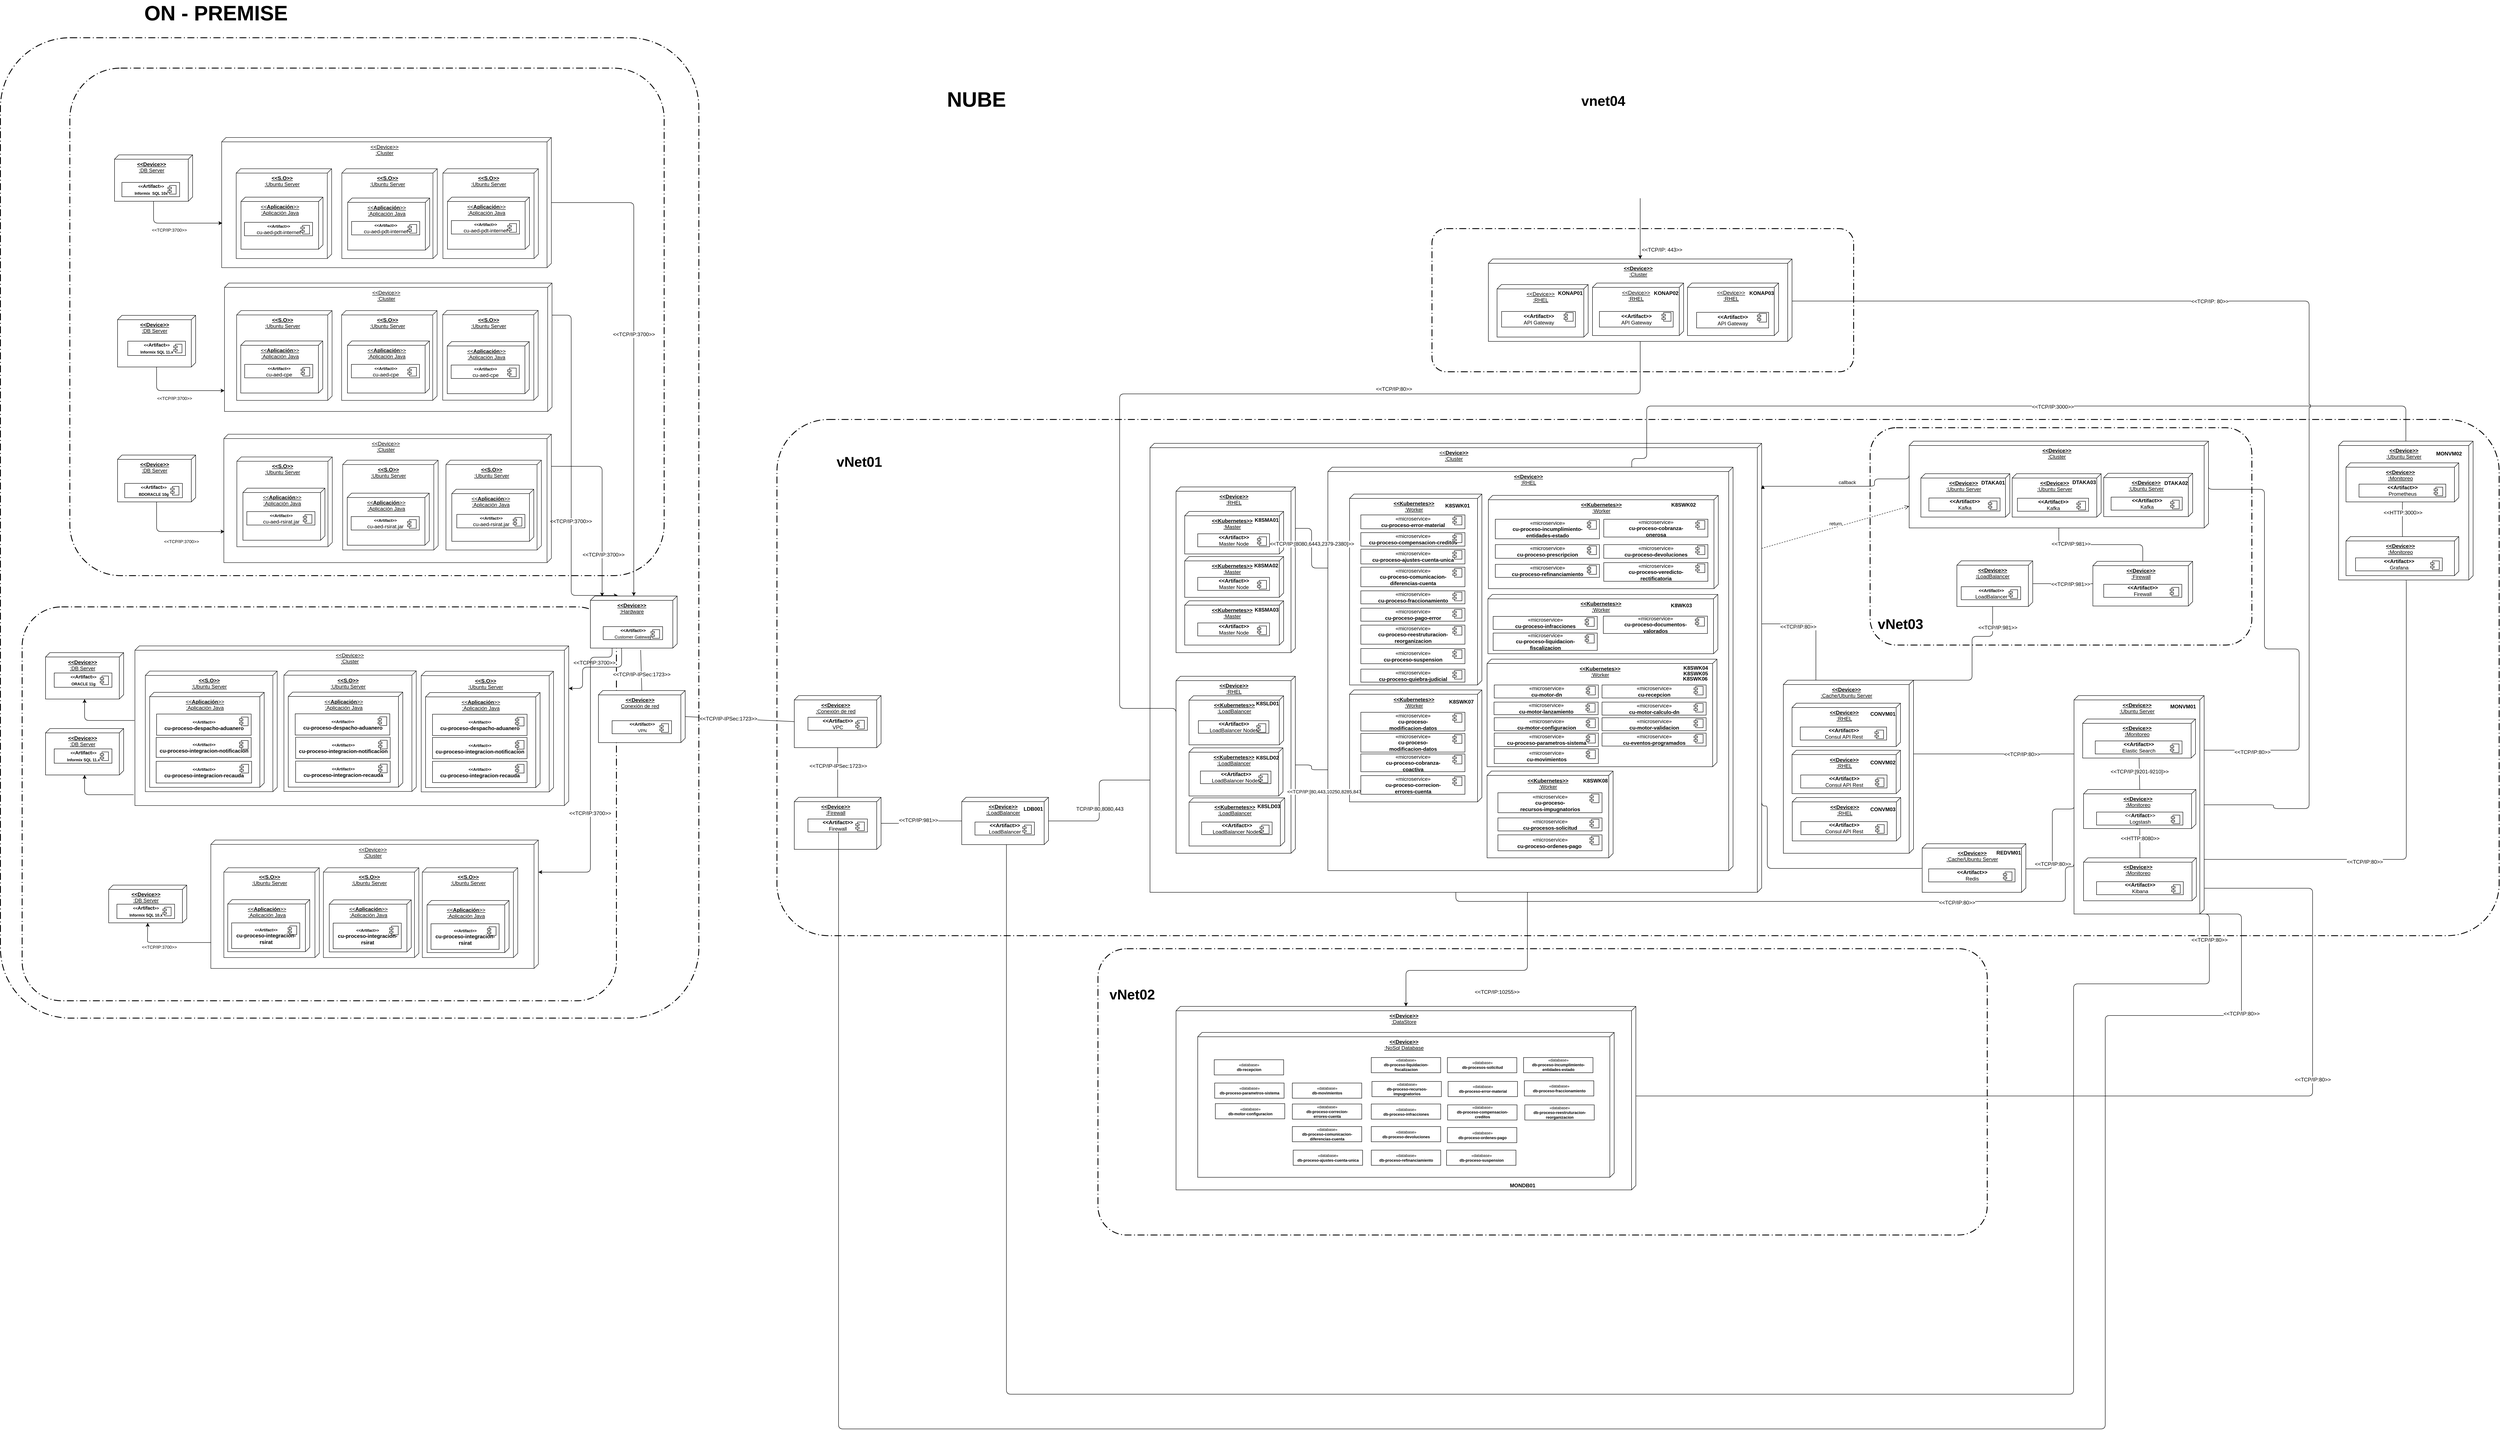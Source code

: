 <mxfile version="13.1.14" type="github">
  <diagram id="7881a58d-f445-9cbd-abc9-f13a61042135" name="Page-1">
    <mxGraphModel dx="4051" dy="2192" grid="1" gridSize="10" guides="1" tooltips="1" connect="1" arrows="1" fold="1" page="1" pageScale="1" pageWidth="827" pageHeight="1169" background="#ffffff" math="0" shadow="0">
      <root>
        <mxCell id="0" />
        <mxCell id="1" parent="0" />
        <mxCell id="1162" value="" style="rounded=1;arcSize=10;dashed=1;strokeColor=#000000;fillColor=none;gradientColor=none;dashPattern=8 3 1 3;strokeWidth=2;align=center;" parent="1" vertex="1">
          <mxGeometry x="-1680" y="-910" width="1610" height="2260" as="geometry" />
        </mxCell>
        <mxCell id="1602" value="" style="rounded=1;arcSize=10;dashed=1;strokeColor=#000000;fillColor=none;gradientColor=none;dashPattern=8 3 1 3;strokeWidth=2;align=center;" parent="1" vertex="1">
          <mxGeometry x="-1630" y="402" width="1370" height="908" as="geometry" />
        </mxCell>
        <mxCell id="1603" value="" style="rounded=1;arcSize=10;dashed=1;strokeColor=#000000;fillColor=none;gradientColor=none;dashPattern=8 3 1 3;strokeWidth=2;align=center;glass=0;" parent="1" vertex="1">
          <mxGeometry x="-1520" y="-840" width="1370" height="1170" as="geometry" />
        </mxCell>
        <mxCell id="3588effd44935446-1105" value="" style="rounded=1;arcSize=10;dashed=1;strokeColor=#000000;fillColor=none;gradientColor=none;dashPattern=8 3 1 3;strokeWidth=2;align=center;" parent="1" vertex="1">
          <mxGeometry x="1620" y="-470" width="972" height="330" as="geometry" />
        </mxCell>
        <mxCell id="1045" value="" style="rounded=1;arcSize=10;dashed=1;strokeColor=#000000;fillColor=none;gradientColor=none;dashPattern=8 3 1 3;strokeWidth=2;align=center;" parent="1" vertex="1">
          <mxGeometry x="110" y="-30" width="3970" height="1190" as="geometry" />
        </mxCell>
        <mxCell id="1154" style="edgeStyle=orthogonalEdgeStyle;rounded=1;html=1;startArrow=none;startFill=0;endArrow=none;endFill=0;jettySize=auto;orthogonalLoop=1;exitX=0;exitY=0.75;entryX=0.402;entryY=0;entryDx=0;entryDy=0;entryPerimeter=0;" parent="1" source="1130" target="473" edge="1">
          <mxGeometry relative="1" as="geometry" />
        </mxCell>
        <mxCell id="1161" value="&amp;lt;&amp;lt;TCP/IP:80&amp;gt;&amp;gt;" style="text;html=1;resizable=0;points=[];align=center;verticalAlign=middle;labelBackgroundColor=#ffffff;" parent="1154" vertex="1" connectable="0">
          <mxGeometry x="0.334" y="7" relative="1" as="geometry">
            <mxPoint x="-1" as="offset" />
          </mxGeometry>
        </mxCell>
        <mxCell id="1158" style="edgeStyle=orthogonalEdgeStyle;rounded=1;html=1;entryX=0.288;entryY=0.992;startArrow=none;startFill=0;endArrow=none;endFill=0;jettySize=auto;orthogonalLoop=1;entryDx=0;entryDy=0;entryPerimeter=0;" parent="1" source="1130" target="474" edge="1">
          <mxGeometry relative="1" as="geometry">
            <Array as="points">
              <mxPoint x="3180" y="741" />
              <mxPoint x="3180" y="755" />
            </Array>
          </mxGeometry>
        </mxCell>
        <mxCell id="1159" value="&amp;lt;&amp;lt;TCP/IP:80&amp;gt;&amp;gt;" style="text;html=1;resizable=0;points=[];align=center;verticalAlign=middle;labelBackgroundColor=#ffffff;" parent="1158" vertex="1" connectable="0">
          <mxGeometry x="-0.082" y="-1" relative="1" as="geometry">
            <mxPoint as="offset" />
          </mxGeometry>
        </mxCell>
        <mxCell id="1130" value="&lt;b&gt;&amp;lt;&amp;lt;Device&amp;gt;&amp;gt;&lt;/b&gt;&lt;br&gt;:Cache/Ubuntu Server&lt;br&gt;" style="verticalAlign=top;align=center;spacingTop=8;spacingLeft=2;spacingRight=12;shape=cube;size=10;direction=south;fontStyle=4;html=1;" parent="1" vertex="1">
          <mxGeometry x="2430" y="571" width="300" height="399" as="geometry" />
        </mxCell>
        <mxCell id="473" value="&amp;lt;&amp;lt;&lt;b style=&quot;text-align: center&quot;&gt;Device&amp;gt;&amp;gt; &lt;br&gt;&lt;/b&gt;:Cluster&lt;br&gt;" style="verticalAlign=top;align=center;spacingTop=8;spacingLeft=2;spacingRight=12;shape=cube;size=10;direction=south;fontStyle=4;html=1;" parent="1" vertex="1">
          <mxGeometry x="970" y="25" width="1410" height="1035" as="geometry" />
        </mxCell>
        <mxCell id="1109" value="&amp;lt;&amp;lt;Device&amp;gt;&amp;gt;&lt;br&gt;:Cluster&lt;br&gt;" style="verticalAlign=top;align=center;spacingTop=8;spacingLeft=2;spacingRight=12;shape=cube;size=10;direction=south;fontStyle=4;html=1;rounded=0;strokeColor=#0F0F0F;fillColor=none;" parent="1" vertex="1">
          <mxGeometry x="-1170" y="-680" width="760" height="300" as="geometry" />
        </mxCell>
        <mxCell id="1120" style="edgeStyle=orthogonalEdgeStyle;rounded=1;html=1;entryX=0.25;entryY=1;startArrow=none;startFill=0;endArrow=none;endFill=0;jettySize=auto;orthogonalLoop=1;exitX=1;exitY=0.5;" parent="1" source="3588effd44935446-1094" target="573" edge="1">
          <mxGeometry relative="1" as="geometry">
            <Array as="points">
              <mxPoint x="2100" y="-89" />
              <mxPoint x="900" y="-89" />
              <mxPoint x="900" y="636" />
            </Array>
          </mxGeometry>
        </mxCell>
        <mxCell id="1123" value="&amp;lt;&amp;lt;TCP/IP:80&amp;gt;&amp;gt;" style="text;html=1;resizable=0;points=[];align=center;verticalAlign=middle;labelBackgroundColor=#ffffff;" parent="1120" vertex="1" connectable="0">
          <mxGeometry x="-0.451" y="-6" relative="1" as="geometry">
            <mxPoint x="-84.5" y="-5.5" as="offset" />
          </mxGeometry>
        </mxCell>
        <mxCell id="3588effd44935446-1107" value="" style="rounded=1;arcSize=12;dashed=1;strokeColor=#000000;fillColor=none;gradientColor=none;dashPattern=8 3 1 3;strokeWidth=2;align=center;" parent="1" vertex="1">
          <mxGeometry x="2630" y="-11" width="880" height="501" as="geometry" />
        </mxCell>
        <mxCell id="1059" value="" style="rounded=1;arcSize=10;dashed=1;strokeColor=#000000;fillColor=none;gradientColor=none;dashPattern=8 3 1 3;strokeWidth=2;align=center;" parent="1" vertex="1">
          <mxGeometry x="850" y="1190" width="2050" height="660" as="geometry" />
        </mxCell>
        <mxCell id="895" value="&lt;b&gt;&amp;lt;&amp;lt;Device&amp;gt;&amp;gt;&lt;br&gt;&lt;/b&gt;:DB Server" style="verticalAlign=top;align=center;spacingTop=8;spacingLeft=2;spacingRight=12;shape=cube;size=10;direction=south;fontStyle=4;html=1;" parent="1" vertex="1">
          <mxGeometry x="-1417" y="-640" width="180" height="107" as="geometry" />
        </mxCell>
        <mxCell id="461" value="&lt;b&gt;&amp;lt;&amp;lt;Device&amp;gt;&amp;gt;&lt;/b&gt;&lt;br&gt;:Cluster&lt;br&gt;" style="verticalAlign=top;align=center;spacingTop=8;spacingLeft=2;spacingRight=12;shape=cube;size=10;direction=south;fontStyle=4;html=1;" parent="1" vertex="1">
          <mxGeometry x="2720" y="20" width="690" height="200" as="geometry" />
        </mxCell>
        <mxCell id="464" value="&lt;b style=&quot;line-height: 120%&quot;&gt;&lt;font style=&quot;font-size: 9px&quot;&gt;&amp;lt;&amp;lt;&lt;/font&gt;&lt;span style=&quot;font-size: 11px&quot;&gt;Artifact&lt;/span&gt;&lt;font style=&quot;font-size: 9px&quot;&gt;&amp;gt;&amp;gt;&lt;br&gt;Informix &amp;nbsp;SQL 10x&lt;br&gt;&lt;/font&gt;&lt;/b&gt;" style="html=1;" parent="1" vertex="1">
          <mxGeometry x="-1400" y="-576.5" width="133" height="33" as="geometry" />
        </mxCell>
        <mxCell id="465" value="" style="shape=component;jettyWidth=8;jettyHeight=4;" parent="464" vertex="1">
          <mxGeometry x="1" width="19" height="20" relative="1" as="geometry">
            <mxPoint x="-27" y="7" as="offset" />
          </mxGeometry>
        </mxCell>
        <mxCell id="470" value="&lt;b&gt;&amp;lt;&amp;lt;Device&amp;gt;&amp;gt;&lt;/b&gt;&lt;br&gt;:Firewall" style="verticalAlign=top;align=center;spacingTop=8;spacingLeft=2;spacingRight=12;shape=cube;size=10;direction=south;fontStyle=4;html=1;" parent="1" vertex="1">
          <mxGeometry x="150" y="841.0" width="200" height="120" as="geometry" />
        </mxCell>
        <mxCell id="991" style="edgeStyle=orthogonalEdgeStyle;rounded=1;html=1;endArrow=none;endFill=0;jettySize=auto;orthogonalLoop=1;entryX=1;entryY=0.25;" parent="1" source="471" target="474" edge="1">
          <mxGeometry relative="1" as="geometry">
            <Array as="points">
              <mxPoint x="252" y="2297" />
              <mxPoint x="3172" y="2297" />
              <mxPoint x="3172" y="1344" />
              <mxPoint x="3486" y="1344" />
            </Array>
            <mxPoint x="3230" y="1330" as="targetPoint" />
          </mxGeometry>
        </mxCell>
        <mxCell id="1033" value="&amp;lt;&amp;lt;TCP/IP:80&amp;gt;&amp;gt;" style="text;html=1;resizable=0;points=[];align=center;verticalAlign=middle;labelBackgroundColor=#ffffff;" parent="991" vertex="1" connectable="0">
          <mxGeometry x="0.869" relative="1" as="geometry">
            <mxPoint y="1" as="offset" />
          </mxGeometry>
        </mxCell>
        <mxCell id="471" value="&lt;font size=&quot;1&quot;&gt;&lt;span style=&quot;font-size: 12px&quot;&gt;&lt;b&gt;&amp;lt;&amp;lt;Artifact&amp;gt;&amp;gt;&lt;/b&gt;&lt;br&gt;&lt;/span&gt;&lt;/font&gt;Firewall&lt;br&gt;" style="html=1;" parent="1" vertex="1">
          <mxGeometry x="181.5" y="891.0" width="137" height="30" as="geometry" />
        </mxCell>
        <mxCell id="472" value="" style="shape=component;jettyWidth=8;jettyHeight=4;" parent="471" vertex="1">
          <mxGeometry x="1" width="20" height="20" relative="1" as="geometry">
            <mxPoint x="-27" y="7" as="offset" />
          </mxGeometry>
        </mxCell>
        <mxCell id="474" value="&lt;b&gt;&amp;lt;&amp;lt;Device&amp;gt;&amp;gt;&lt;/b&gt;&lt;br&gt;:Ubuntu Server&lt;br&gt;" style="verticalAlign=top;align=center;spacingTop=8;spacingLeft=2;spacingRight=12;shape=cube;size=10;direction=south;fontStyle=4;html=1;" parent="1" vertex="1">
          <mxGeometry x="3100" y="606.5" width="300" height="503.5" as="geometry" />
        </mxCell>
        <mxCell id="475" value="&lt;b&gt;&amp;lt;&amp;lt;Device&amp;gt;&amp;gt;&lt;br&gt;:&lt;/b&gt;Monitoreo&lt;br&gt;" style="verticalAlign=top;align=center;spacingTop=8;spacingLeft=2;spacingRight=12;shape=cube;size=10;direction=south;fontStyle=4;html=1;" parent="1" vertex="1">
          <mxGeometry x="3120" y="660.496" width="260" height="90" as="geometry" />
        </mxCell>
        <mxCell id="476" value="&lt;b&gt;&amp;lt;&amp;lt;Device&amp;gt;&amp;gt;&lt;br&gt;:&lt;/b&gt;Monitoreo&lt;br&gt;" style="verticalAlign=top;align=center;spacingTop=8;spacingLeft=2;spacingRight=12;shape=cube;size=10;direction=south;fontStyle=4;html=1;" parent="1" vertex="1">
          <mxGeometry x="3122" y="822.996" width="259" height="90" as="geometry" />
        </mxCell>
        <mxCell id="477" value="&lt;b&gt;&amp;lt;&amp;lt;Device&amp;gt;&amp;gt;&lt;br&gt;:&lt;/b&gt;Monitoreo&lt;br&gt;" style="verticalAlign=top;align=center;spacingTop=8;spacingLeft=2;spacingRight=12;shape=cube;size=10;direction=south;fontStyle=4;html=1;" parent="1" vertex="1">
          <mxGeometry x="3122" y="980.496" width="260" height="99" as="geometry" />
        </mxCell>
        <mxCell id="478" value="&lt;font size=&quot;1&quot;&gt;&lt;span style=&quot;font-size: 12px&quot;&gt;&lt;b&gt;&amp;lt;&amp;lt;Artifact&amp;gt;&amp;gt;&lt;br&gt;&lt;/b&gt;Elastic Search&lt;/span&gt;&lt;/font&gt;&lt;br&gt;" style="html=1;fontStyle=0" parent="1" vertex="1">
          <mxGeometry x="3149" y="710.996" width="200" height="30" as="geometry" />
        </mxCell>
        <mxCell id="479" value="" style="shape=component;jettyWidth=8;jettyHeight=4;" parent="478" vertex="1">
          <mxGeometry x="1" width="20" height="20" relative="1" as="geometry">
            <mxPoint x="-27" y="7" as="offset" />
          </mxGeometry>
        </mxCell>
        <mxCell id="480" value="&lt;font size=&quot;1&quot;&gt;&lt;span style=&quot;font-size: 12px&quot;&gt;&amp;lt;&amp;lt;&lt;b&gt;Artifact&lt;/b&gt;&amp;gt;&amp;gt;&lt;br&gt;Logstash&lt;/span&gt;&lt;/font&gt;&lt;br&gt;" style="html=1;fontStyle=0" parent="1" vertex="1">
          <mxGeometry x="3152" y="874.996" width="199" height="30" as="geometry" />
        </mxCell>
        <mxCell id="481" value="" style="shape=component;jettyWidth=8;jettyHeight=4;" parent="480" vertex="1">
          <mxGeometry x="1" width="20" height="20" relative="1" as="geometry">
            <mxPoint x="-27" y="7" as="offset" />
          </mxGeometry>
        </mxCell>
        <mxCell id="482" value="&lt;font size=&quot;1&quot;&gt;&lt;span style=&quot;font-size: 12px&quot;&gt;&lt;b&gt;&amp;lt;&amp;lt;Artifact&amp;gt;&amp;gt;&lt;br&gt;&lt;/b&gt;Kibana&lt;/span&gt;&lt;/font&gt;&lt;br&gt;" style="html=1;fontStyle=0" parent="1" vertex="1">
          <mxGeometry x="3152" y="1035.496" width="200" height="30" as="geometry" />
        </mxCell>
        <mxCell id="483" value="" style="shape=component;jettyWidth=8;jettyHeight=4;" parent="482" vertex="1">
          <mxGeometry x="1" width="20" height="20" relative="1" as="geometry">
            <mxPoint x="-27" y="7" as="offset" />
          </mxGeometry>
        </mxCell>
        <mxCell id="496" value="&lt;div style=&quot;text-align: center&quot;&gt;&lt;b&gt;&amp;lt;&amp;lt;Device&amp;gt;&amp;gt;&lt;/b&gt;&lt;br&gt;:RHEL&lt;br&gt;&lt;/div&gt;" style="verticalAlign=top;align=center;spacingTop=8;spacingLeft=2;spacingRight=12;shape=cube;size=10;direction=south;fontStyle=4;html=1;" parent="1" vertex="1">
          <mxGeometry x="1030" y="125.5" width="275" height="382" as="geometry" />
        </mxCell>
        <mxCell id="497" value="&lt;b&gt;&amp;lt;&amp;lt;Kubernetes&amp;gt;&amp;gt;&lt;/b&gt;&lt;br&gt;:Master&lt;br&gt;" style="verticalAlign=top;align=center;spacingTop=8;spacingLeft=2;spacingRight=12;shape=cube;size=10;direction=south;fontStyle=4;html=1;" parent="1" vertex="1">
          <mxGeometry x="1050" y="182" width="228" height="98" as="geometry" />
        </mxCell>
        <mxCell id="498" value="&lt;b&gt;&amp;lt;&amp;lt;Artifact&amp;gt;&amp;gt;&lt;/b&gt;&lt;br&gt;Master Node" style="html=1;" parent="1" vertex="1">
          <mxGeometry x="1080" y="233.5" width="165.5" height="30" as="geometry" />
        </mxCell>
        <mxCell id="499" value="" style="shape=component;jettyWidth=8;jettyHeight=4;" parent="498" vertex="1">
          <mxGeometry x="1" width="21" height="20" relative="1" as="geometry">
            <mxPoint x="-28" y="7" as="offset" />
          </mxGeometry>
        </mxCell>
        <mxCell id="500" value="&lt;div style=&quot;text-align: center&quot;&gt;&lt;/div&gt;&lt;b&gt;&amp;lt;&amp;lt;Device&amp;gt;&amp;gt;&lt;/b&gt;&lt;br&gt;:RHEL" style="verticalAlign=top;align=center;spacingTop=8;spacingLeft=2;spacingRight=12;shape=cube;size=10;direction=south;fontStyle=4;html=1;" parent="1" vertex="1">
          <mxGeometry x="1380" y="80" width="934" height="930" as="geometry" />
        </mxCell>
        <mxCell id="505" value="&lt;div style=&quot;text-align: center&quot;&gt;&lt;div&gt;&lt;b&gt;&amp;lt;&amp;lt;Kubernetes&amp;gt;&amp;gt;&lt;/b&gt;&lt;/div&gt;&lt;div&gt;:Worker&lt;/div&gt;&lt;/div&gt;" style="verticalAlign=top;align=center;spacingTop=8;spacingLeft=2;spacingRight=12;shape=cube;size=10;direction=south;fontStyle=4;html=1;" parent="1" vertex="1">
          <mxGeometry x="1430" y="142" width="305" height="440" as="geometry" />
        </mxCell>
        <mxCell id="993" style="edgeStyle=orthogonalEdgeStyle;rounded=1;html=1;entryX=0.882;entryY=-0.003;endArrow=none;endFill=0;jettySize=auto;orthogonalLoop=1;entryPerimeter=0;exitX=0;exitY=0;exitDx=206.5;exitDy=0;exitPerimeter=0;" parent="1" source="509" target="474" edge="1">
          <mxGeometry relative="1" as="geometry">
            <Array as="points">
              <mxPoint x="3650" y="1530" />
              <mxPoint x="3650" y="1051" />
            </Array>
          </mxGeometry>
        </mxCell>
        <mxCell id="1031" value="&amp;lt;&amp;lt;TCP/IP:80&amp;gt;&amp;gt;" style="text;html=1;resizable=0;points=[];align=center;verticalAlign=middle;labelBackgroundColor=#ffffff;" parent="993" vertex="1" connectable="0">
          <mxGeometry x="0.397" relative="1" as="geometry">
            <mxPoint as="offset" />
          </mxGeometry>
        </mxCell>
        <mxCell id="509" value="&lt;b&gt;&amp;lt;&amp;lt;Device&lt;span style=&quot;text-align: center&quot;&gt;&amp;gt;&amp;gt; &lt;br&gt;&lt;/span&gt;&lt;/b&gt;:DataStore&lt;br&gt;" style="verticalAlign=top;align=center;spacingTop=8;spacingLeft=2;spacingRight=12;shape=cube;size=10;direction=south;fontStyle=4;html=1;" parent="1" vertex="1">
          <mxGeometry x="1030" y="1323" width="1060" height="423" as="geometry" />
        </mxCell>
        <mxCell id="1269" style="edgeStyle=orthogonalEdgeStyle;rounded=1;html=1;entryX=0.25;entryY=0;startArrow=classic;startFill=1;endArrow=none;endFill=0;jettySize=auto;orthogonalLoop=1;exitX=-0.012;exitY=0.685;exitDx=0;exitDy=0;exitPerimeter=0;" parent="1" source="519" target="1197" edge="1">
          <mxGeometry relative="1" as="geometry" />
        </mxCell>
        <mxCell id="1273" value="&amp;lt;&amp;lt;TCP/IP:3700&amp;gt;&amp;gt;" style="text;html=1;resizable=0;points=[];align=center;verticalAlign=middle;labelBackgroundColor=#ffffff;" parent="1269" vertex="1" connectable="0">
          <mxGeometry x="-0.303" y="1" relative="1" as="geometry">
            <mxPoint as="offset" />
          </mxGeometry>
        </mxCell>
        <mxCell id="1270" style="edgeStyle=orthogonalEdgeStyle;rounded=1;html=1;entryX=0.25;entryY=0;startArrow=classic;startFill=1;endArrow=none;endFill=0;jettySize=auto;orthogonalLoop=1;exitX=0.008;exitY=0.865;exitDx=0;exitDy=0;exitPerimeter=0;" parent="1" source="519" target="1215" edge="1">
          <mxGeometry relative="1" as="geometry" />
        </mxCell>
        <mxCell id="1274" value="&amp;lt;&amp;lt;TCP/IP:3700&amp;gt;&amp;gt;" style="text;html=1;resizable=0;points=[];align=center;verticalAlign=middle;labelBackgroundColor=#ffffff;" parent="1270" vertex="1" connectable="0">
          <mxGeometry x="-0.536" y="-3" relative="1" as="geometry">
            <mxPoint as="offset" />
          </mxGeometry>
        </mxCell>
        <mxCell id="1271" style="edgeStyle=orthogonalEdgeStyle;rounded=1;html=1;startArrow=none;startFill=0;endArrow=classic;endFill=1;jettySize=auto;orthogonalLoop=1;" parent="1" source="519" edge="1">
          <mxGeometry relative="1" as="geometry">
            <Array as="points">
              <mxPoint x="-248" y="541" />
              <mxPoint x="-338" y="541" />
              <mxPoint x="-338" y="590" />
            </Array>
            <mxPoint x="-370" y="590" as="targetPoint" />
          </mxGeometry>
        </mxCell>
        <mxCell id="1276" value="&amp;lt;&amp;lt;TCP/IP:3700&amp;gt;&amp;gt;" style="text;html=1;resizable=0;points=[];align=center;verticalAlign=middle;labelBackgroundColor=#ffffff;" parent="1271" vertex="1" connectable="0">
          <mxGeometry x="0.09" y="-2" relative="1" as="geometry">
            <mxPoint x="10" y="-8" as="offset" />
          </mxGeometry>
        </mxCell>
        <mxCell id="1272" style="edgeStyle=orthogonalEdgeStyle;rounded=1;html=1;entryX=0.25;entryY=0;startArrow=none;startFill=0;endArrow=classic;endFill=1;jettySize=auto;orthogonalLoop=1;exitX=1;exitY=0.75;" parent="1" source="519" target="1251" edge="1">
          <mxGeometry relative="1" as="geometry">
            <Array as="points">
              <mxPoint x="-320" y="518" />
              <mxPoint x="-320" y="518" />
              <mxPoint x="-320" y="1381" />
            </Array>
          </mxGeometry>
        </mxCell>
        <mxCell id="1277" value="&amp;lt;&amp;lt;TCP/IP:3700&amp;gt;&amp;gt;" style="text;html=1;resizable=0;points=[];align=center;verticalAlign=middle;labelBackgroundColor=#ffffff;" parent="1272" vertex="1" connectable="0">
          <mxGeometry x="0.255" y="-1" relative="1" as="geometry">
            <mxPoint as="offset" />
          </mxGeometry>
        </mxCell>
        <mxCell id="519" value="&lt;b&gt;&amp;lt;&amp;lt;Device&amp;gt;&amp;gt;&lt;br&gt;&lt;/b&gt;:Hardware&lt;br&gt;" style="verticalAlign=top;align=center;spacingTop=8;spacingLeft=2;spacingRight=12;shape=cube;size=10;direction=south;fontStyle=4;html=1;" parent="1" vertex="1">
          <mxGeometry x="-320" y="377" width="200" height="120" as="geometry" />
        </mxCell>
        <mxCell id="521" value="&lt;font size=&quot;1&quot;&gt;&lt;b&gt;&amp;lt;&amp;lt;Artifact&amp;gt;&amp;gt;&lt;/b&gt;&lt;br&gt;Customer Gateway&lt;/font&gt;&lt;br&gt;" style="html=1;" parent="1" vertex="1">
          <mxGeometry x="-290.5" y="447.5" width="137" height="30" as="geometry" />
        </mxCell>
        <mxCell id="522" value="" style="shape=component;jettyWidth=8;jettyHeight=4;" parent="521" vertex="1">
          <mxGeometry x="1" width="20" height="20" relative="1" as="geometry">
            <mxPoint x="-27" y="7" as="offset" />
          </mxGeometry>
        </mxCell>
        <mxCell id="990" style="edgeStyle=orthogonalEdgeStyle;rounded=1;html=1;entryX=1;entryY=0.5;endArrow=none;endFill=0;jettySize=auto;orthogonalLoop=1;" parent="1" source="527" target="474" edge="1">
          <mxGeometry relative="1" as="geometry">
            <Array as="points">
              <mxPoint x="639" y="2217" />
              <mxPoint x="3099" y="2217" />
              <mxPoint x="3099" y="1271" />
              <mxPoint x="3412" y="1271" />
            </Array>
          </mxGeometry>
        </mxCell>
        <mxCell id="1032" value="&amp;lt;&amp;lt;TCP/IP:80&amp;gt;&amp;gt;" style="text;html=1;resizable=0;points=[];align=center;verticalAlign=middle;labelBackgroundColor=#ffffff;" parent="990" vertex="1" connectable="0">
          <mxGeometry x="0.917" relative="1" as="geometry">
            <mxPoint y="1" as="offset" />
          </mxGeometry>
        </mxCell>
        <mxCell id="527" value="&lt;b&gt;&amp;lt;&amp;lt;Device&amp;gt;&amp;gt;&lt;br&gt;:&lt;/b&gt;LoadBalancer" style="verticalAlign=top;align=center;spacingTop=8;spacingLeft=2;spacingRight=12;shape=cube;size=10;direction=south;fontStyle=4;html=1;" parent="1" vertex="1">
          <mxGeometry x="536" y="841" width="200" height="109" as="geometry" />
        </mxCell>
        <mxCell id="528" value="&lt;font size=&quot;1&quot;&gt;&lt;b style=&quot;font-size: 12px&quot;&gt;&amp;lt;&amp;lt;Artifact&amp;gt;&amp;gt;&lt;br&gt;&lt;/b&gt;&lt;/font&gt;LoadBalancer&lt;br&gt;" style="html=1;" parent="1" vertex="1">
          <mxGeometry x="566.5" y="898.0" width="137" height="30" as="geometry" />
        </mxCell>
        <mxCell id="529" value="" style="shape=component;jettyWidth=8;jettyHeight=4;" parent="528" vertex="1">
          <mxGeometry x="1" width="20" height="20" relative="1" as="geometry">
            <mxPoint x="-27" y="7" as="offset" />
          </mxGeometry>
        </mxCell>
        <mxCell id="995" style="edgeStyle=orthogonalEdgeStyle;rounded=1;html=1;entryX=0.25;entryY=0;endArrow=none;endFill=0;jettySize=auto;orthogonalLoop=1;exitX=0.5;exitY=0;" parent="1" source="461" target="474" edge="1">
          <mxGeometry relative="1" as="geometry">
            <Array as="points">
              <mxPoint x="3539" y="131" />
              <mxPoint x="3539" y="499" />
              <mxPoint x="3619" y="499" />
              <mxPoint x="3619" y="733" />
            </Array>
          </mxGeometry>
        </mxCell>
        <mxCell id="1034" value="&amp;lt;&amp;lt;TCP/IP:80&amp;gt;&amp;gt;" style="text;html=1;resizable=0;points=[];align=center;verticalAlign=middle;labelBackgroundColor=#ffffff;" parent="995" vertex="1" connectable="0">
          <mxGeometry x="0.79" y="4" relative="1" as="geometry">
            <mxPoint x="1" as="offset" />
          </mxGeometry>
        </mxCell>
        <mxCell id="997" style="edgeStyle=orthogonalEdgeStyle;rounded=1;html=1;entryX=0;entryY=0.25;endArrow=none;endFill=0;jettySize=auto;orthogonalLoop=1;" parent="1" source="531" target="500" edge="1">
          <mxGeometry relative="1" as="geometry">
            <Array as="points">
              <mxPoint x="3865" y="-61" />
              <mxPoint x="2115" y="-61" />
              <mxPoint x="2115" y="60" />
              <mxPoint x="2080" y="60" />
            </Array>
          </mxGeometry>
        </mxCell>
        <mxCell id="1041" value="&amp;lt;&amp;lt;TCP/IP:3000&amp;gt;&amp;gt;" style="text;html=1;resizable=0;points=[];align=center;verticalAlign=middle;labelBackgroundColor=#ffffff;" parent="997" vertex="1" connectable="0">
          <mxGeometry x="-0.108" y="3" relative="1" as="geometry">
            <mxPoint y="-1" as="offset" />
          </mxGeometry>
        </mxCell>
        <mxCell id="531" value="&lt;b&gt;&amp;lt;&amp;lt;Device&amp;gt;&amp;gt;&lt;/b&gt;&lt;br&gt;:Ubuntu Server&lt;br&gt;" style="verticalAlign=top;align=center;spacingTop=8;spacingLeft=2;spacingRight=12;shape=cube;size=10;direction=south;fontStyle=4;html=1;" parent="1" vertex="1">
          <mxGeometry x="3710" y="20.0" width="310" height="320" as="geometry" />
        </mxCell>
        <mxCell id="573" value="&lt;div style=&quot;text-align: center&quot;&gt;&lt;b&gt;&amp;lt;&amp;lt;Device&amp;gt;&amp;gt;&lt;/b&gt;&lt;br&gt;:RHEL&lt;br&gt;&lt;/div&gt;" style="verticalAlign=top;align=center;spacingTop=8;spacingLeft=2;spacingRight=12;shape=cube;size=10;direction=south;fontStyle=4;html=1;" parent="1" vertex="1">
          <mxGeometry x="1030" y="562" width="275" height="408" as="geometry" />
        </mxCell>
        <mxCell id="574" value="&lt;b&gt;&amp;lt;&amp;lt;Kubernetes&amp;gt;&amp;gt;&lt;/b&gt;&lt;br&gt;:LoadBalancer&lt;br&gt;" style="verticalAlign=top;align=center;spacingTop=8;spacingLeft=2;spacingRight=12;shape=cube;size=10;direction=south;fontStyle=4;html=1;" parent="1" vertex="1">
          <mxGeometry x="1060" y="607" width="218" height="113" as="geometry" />
        </mxCell>
        <mxCell id="575" value="&lt;b&gt;&amp;lt;&amp;lt;Artifact&amp;gt;&amp;gt;&lt;/b&gt;&lt;br&gt;LoadBalancer Nodes" style="html=1;" parent="1" vertex="1">
          <mxGeometry x="1081.5" y="664.35" width="162.5" height="29" as="geometry" />
        </mxCell>
        <mxCell id="576" value="" style="shape=component;jettyWidth=8;jettyHeight=4;" parent="575" vertex="1">
          <mxGeometry x="1" width="21" height="20" relative="1" as="geometry">
            <mxPoint x="-28" y="7" as="offset" />
          </mxGeometry>
        </mxCell>
        <mxCell id="607" style="edgeStyle=orthogonalEdgeStyle;shape=link;rounded=0;html=1;exitX=0.5;exitY=1;jettySize=auto;orthogonalLoop=1;fontColor=#000000;" parent="1" edge="1">
          <mxGeometry relative="1" as="geometry">
            <mxPoint x="1872.429" y="200.286" as="sourcePoint" />
            <mxPoint x="1872.429" y="201.0" as="targetPoint" />
          </mxGeometry>
        </mxCell>
        <mxCell id="619" value="&lt;b&gt;&amp;lt;&amp;lt;Device&amp;gt;&amp;gt;&lt;br&gt;:&lt;/b&gt;Monitoreo&lt;br&gt;" style="verticalAlign=top;align=center;spacingTop=8;spacingLeft=2;spacingRight=12;shape=cube;size=10;direction=south;fontStyle=4;html=1;" parent="1" vertex="1">
          <mxGeometry x="3727" y="70.0" width="260" height="90" as="geometry" />
        </mxCell>
        <mxCell id="620" value="&lt;font size=&quot;1&quot;&gt;&lt;span style=&quot;font-size: 12px&quot;&gt;&lt;b&gt;&amp;lt;&amp;lt;Artifact&amp;gt;&amp;gt;&lt;br&gt;&lt;/b&gt;Prometheus&lt;/span&gt;&lt;/font&gt;&lt;br&gt;" style="html=1;fontStyle=0" parent="1" vertex="1">
          <mxGeometry x="3757" y="119.0" width="200" height="30" as="geometry" />
        </mxCell>
        <mxCell id="621" value="" style="shape=component;jettyWidth=8;jettyHeight=4;" parent="620" vertex="1">
          <mxGeometry x="1" width="20" height="20" relative="1" as="geometry">
            <mxPoint x="-27" y="7" as="offset" />
          </mxGeometry>
        </mxCell>
        <mxCell id="622" value="&lt;b&gt;&amp;lt;&amp;lt;Device&amp;gt;&amp;gt;&lt;br&gt;:&lt;/b&gt;Monitoreo&lt;br&gt;" style="verticalAlign=top;align=center;spacingTop=8;spacingLeft=2;spacingRight=12;shape=cube;size=10;direction=south;fontStyle=4;html=1;" parent="1" vertex="1">
          <mxGeometry x="3727" y="240.0" width="260" height="90" as="geometry" />
        </mxCell>
        <mxCell id="623" value="&lt;font size=&quot;1&quot;&gt;&lt;span style=&quot;font-size: 12px&quot;&gt;&lt;b&gt;&amp;lt;&amp;lt;Artifact&amp;gt;&amp;gt;&lt;br&gt;&lt;/b&gt;Grafana&lt;/span&gt;&lt;/font&gt;&lt;br&gt;" style="html=1;fontStyle=0" parent="1" vertex="1">
          <mxGeometry x="3749" y="289.0" width="200" height="30" as="geometry" />
        </mxCell>
        <mxCell id="624" value="" style="shape=component;jettyWidth=8;jettyHeight=4;" parent="623" vertex="1">
          <mxGeometry x="1" width="20" height="20" relative="1" as="geometry">
            <mxPoint x="-27" y="7" as="offset" />
          </mxGeometry>
        </mxCell>
        <mxCell id="625" value="" style="endArrow=none;html=1;fontColor=#000000;entryX=1;entryY=0.5;" parent="1" source="622" target="619" edge="1">
          <mxGeometry width="50" height="50" relative="1" as="geometry">
            <mxPoint x="3639" y="380.0" as="sourcePoint" />
            <mxPoint x="3689" y="330.0" as="targetPoint" />
          </mxGeometry>
        </mxCell>
        <mxCell id="626" value="&amp;lt;&amp;lt;HTTP:3000&amp;gt;&amp;gt;" style="text;html=1;resizable=0;points=[];align=center;verticalAlign=middle;labelBackgroundColor=#ffffff;fontColor=#000000;" parent="625" vertex="1" connectable="0">
          <mxGeometry x="0.38" y="-1" relative="1" as="geometry">
            <mxPoint as="offset" />
          </mxGeometry>
        </mxCell>
        <mxCell id="639" value="&lt;b&gt;&amp;lt;&amp;lt;Device&amp;gt;&amp;gt;&lt;/b&gt;&lt;br&gt;:NoSql Database" style="verticalAlign=top;align=center;spacingTop=8;spacingLeft=2;spacingRight=12;shape=cube;size=10;direction=south;fontStyle=4;html=1;" parent="1" vertex="1">
          <mxGeometry x="1080" y="1383" width="960" height="334" as="geometry" />
        </mxCell>
        <mxCell id="844" value="&lt;b&gt;&amp;lt;&amp;lt;Kubernetes&amp;gt;&amp;gt;&lt;/b&gt;&lt;br&gt;:Master&lt;br&gt;" style="verticalAlign=top;align=center;spacingTop=8;spacingLeft=2;spacingRight=12;shape=cube;size=10;direction=south;fontStyle=4;html=1;" parent="1" vertex="1">
          <mxGeometry x="1050" y="286" width="228" height="94" as="geometry" />
        </mxCell>
        <mxCell id="845" value="&lt;b&gt;&amp;lt;&amp;lt;Artifact&amp;gt;&amp;gt;&lt;/b&gt;&lt;br&gt;Master Node" style="html=1;" parent="1" vertex="1">
          <mxGeometry x="1080" y="334" width="165.5" height="30" as="geometry" />
        </mxCell>
        <mxCell id="846" value="" style="shape=component;jettyWidth=8;jettyHeight=4;" parent="845" vertex="1">
          <mxGeometry x="1" width="21" height="20" relative="1" as="geometry">
            <mxPoint x="-28" y="7" as="offset" />
          </mxGeometry>
        </mxCell>
        <mxCell id="847" value="&lt;b&gt;&amp;lt;&amp;lt;Kubernetes&amp;gt;&amp;gt;&lt;/b&gt;&lt;br&gt;:Master&lt;br&gt;" style="verticalAlign=top;align=center;spacingTop=8;spacingLeft=2;spacingRight=12;shape=cube;size=10;direction=south;fontStyle=4;html=1;" parent="1" vertex="1">
          <mxGeometry x="1050" y="388" width="228" height="102" as="geometry" />
        </mxCell>
        <mxCell id="848" value="&lt;b&gt;&amp;lt;&amp;lt;Artifact&amp;gt;&amp;gt;&lt;/b&gt;&lt;br&gt;Master Node" style="html=1;" parent="1" vertex="1">
          <mxGeometry x="1080" y="439" width="165.5" height="30" as="geometry" />
        </mxCell>
        <mxCell id="849" value="" style="shape=component;jettyWidth=8;jettyHeight=4;" parent="848" vertex="1">
          <mxGeometry x="1" width="21" height="20" relative="1" as="geometry">
            <mxPoint x="-28" y="7" as="offset" />
          </mxGeometry>
        </mxCell>
        <mxCell id="854" value="&lt;b&gt;&amp;lt;&amp;lt;Kubernetes&amp;gt;&amp;gt;&lt;/b&gt;&lt;br&gt;:LoadBalancer&lt;br&gt;" style="verticalAlign=top;align=center;spacingTop=8;spacingLeft=2;spacingRight=12;shape=cube;size=10;direction=south;fontStyle=4;html=1;" parent="1" vertex="1">
          <mxGeometry x="1060" y="727" width="216.5" height="111" as="geometry" />
        </mxCell>
        <mxCell id="855" value="&lt;b&gt;&amp;lt;&amp;lt;Artifact&amp;gt;&amp;gt;&lt;/b&gt;&lt;br&gt;LoadBalancer Nodes" style="html=1;" parent="1" vertex="1">
          <mxGeometry x="1086.25" y="780.5" width="162.5" height="29" as="geometry" />
        </mxCell>
        <mxCell id="856" value="" style="shape=component;jettyWidth=8;jettyHeight=4;" parent="855" vertex="1">
          <mxGeometry x="1" width="21" height="20" relative="1" as="geometry">
            <mxPoint x="-28" y="7" as="offset" />
          </mxGeometry>
        </mxCell>
        <mxCell id="859" value="&lt;div style=&quot;text-align: center&quot;&gt;&lt;div&gt;&lt;b&gt;&amp;lt;&amp;lt;Kubernetes&amp;gt;&amp;gt;&lt;/b&gt;&lt;/div&gt;&lt;div&gt;:Worker&lt;/div&gt;&lt;/div&gt;" style="verticalAlign=top;align=center;spacingTop=8;spacingLeft=2;spacingRight=12;shape=cube;size=10;direction=south;fontStyle=4;html=1;" parent="1" vertex="1">
          <mxGeometry x="1750" y="145" width="530" height="215" as="geometry" />
        </mxCell>
        <mxCell id="863" value="&lt;div style=&quot;text-align: center&quot;&gt;&lt;div&gt;&lt;b&gt;&amp;lt;&amp;lt;Kubernetes&amp;gt;&amp;gt;&lt;/b&gt;&lt;/div&gt;&lt;div&gt;:Worker&lt;/div&gt;&lt;/div&gt;" style="verticalAlign=top;align=center;spacingTop=8;spacingLeft=2;spacingRight=12;shape=cube;size=10;direction=south;fontStyle=4;html=1;" parent="1" vertex="1">
          <mxGeometry x="1430" y="593.5" width="305" height="258" as="geometry" />
        </mxCell>
        <mxCell id="867" value="&lt;div style=&quot;text-align: center&quot;&gt;&lt;div&gt;&lt;b&gt;&amp;lt;&amp;lt;Kubernetes&amp;gt;&amp;gt;&lt;/b&gt;&lt;/div&gt;&lt;div&gt;:Worker&lt;/div&gt;&lt;/div&gt;" style="verticalAlign=top;align=center;spacingTop=8;spacingLeft=2;spacingRight=12;shape=cube;size=10;direction=south;fontStyle=4;html=1;" parent="1" vertex="1">
          <mxGeometry x="1747" y="780.5" width="290.5" height="200" as="geometry" />
        </mxCell>
        <mxCell id="879" value="" style="endArrow=none;html=1;fontColor=#000000;entryX=0.5;entryY=1;exitX=0.5;exitY=0;edgeStyle=orthogonalEdgeStyle;" parent="1" source="470" target="527" edge="1">
          <mxGeometry width="50" height="50" relative="1" as="geometry">
            <mxPoint x="392.119" y="954.5" as="sourcePoint" />
            <mxPoint x="498.786" y="867.833" as="targetPoint" />
          </mxGeometry>
        </mxCell>
        <mxCell id="880" value="&amp;lt;&amp;lt;TCP/IP:981&amp;gt;&amp;gt;" style="text;html=1;resizable=0;points=[];align=center;verticalAlign=middle;labelBackgroundColor=#ffffff;fontColor=#000000;" parent="879" vertex="1" connectable="0">
          <mxGeometry x="0.286" relative="1" as="geometry">
            <mxPoint x="-31.5" y="-2" as="offset" />
          </mxGeometry>
        </mxCell>
        <mxCell id="881" value="&lt;b&gt;&amp;lt;&amp;lt;Device&amp;gt;&amp;gt;&lt;/b&gt;&lt;br&gt;:Conexión de red" style="verticalAlign=top;align=center;spacingTop=8;spacingLeft=2;spacingRight=12;shape=cube;size=10;direction=south;fontStyle=4;html=1;" parent="1" vertex="1">
          <mxGeometry x="150" y="606.5" width="200" height="120" as="geometry" />
        </mxCell>
        <mxCell id="882" value="&lt;font size=&quot;1&quot;&gt;&lt;span style=&quot;font-size: 12px&quot;&gt;&lt;b&gt;&amp;lt;&amp;lt;Artifact&amp;gt;&amp;gt;&lt;/b&gt;&lt;br&gt;VPC&lt;/span&gt;&lt;/font&gt;&lt;br&gt;" style="html=1;" parent="1" vertex="1">
          <mxGeometry x="181.5" y="656.5" width="137" height="30" as="geometry" />
        </mxCell>
        <mxCell id="883" value="" style="shape=component;jettyWidth=8;jettyHeight=4;" parent="882" vertex="1">
          <mxGeometry x="1" width="20" height="20" relative="1" as="geometry">
            <mxPoint x="-27" y="7" as="offset" />
          </mxGeometry>
        </mxCell>
        <mxCell id="886" value="" style="endArrow=none;html=1;entryX=1;entryY=0.5;exitX=0;exitY=0.5;" parent="1" source="470" target="881" edge="1">
          <mxGeometry width="50" height="50" relative="1" as="geometry">
            <mxPoint x="220" y="820" as="sourcePoint" />
            <mxPoint x="270" y="770" as="targetPoint" />
          </mxGeometry>
        </mxCell>
        <mxCell id="887" value="&lt;span&gt;&amp;lt;&amp;lt;TCP/IP-IPSec:1723&amp;gt;&amp;gt;&lt;/span&gt;" style="text;html=1;resizable=0;points=[];align=center;verticalAlign=middle;labelBackgroundColor=#ffffff;" parent="886" vertex="1" connectable="0">
          <mxGeometry x="0.256" y="-1" relative="1" as="geometry">
            <mxPoint as="offset" />
          </mxGeometry>
        </mxCell>
        <mxCell id="888" value="&lt;b&gt;&amp;lt;&amp;lt;Device&amp;gt;&amp;gt;&lt;br&gt;&lt;/b&gt;Conexión de red&lt;br&gt;" style="verticalAlign=top;align=center;spacingTop=8;spacingLeft=2;spacingRight=12;shape=cube;size=10;direction=south;fontStyle=4;html=1;" parent="1" vertex="1">
          <mxGeometry x="-301.5" y="594.853" width="200" height="120" as="geometry" />
        </mxCell>
        <mxCell id="890" value="&lt;font size=&quot;1&quot;&gt;&lt;b&gt;&amp;lt;&amp;lt;Artifact&amp;gt;&amp;gt;&lt;/b&gt;&lt;br&gt;VPN&lt;/font&gt;&lt;br&gt;" style="html=1;" parent="1" vertex="1">
          <mxGeometry x="-270.0" y="664.353" width="137" height="30" as="geometry" />
        </mxCell>
        <mxCell id="891" value="" style="shape=component;jettyWidth=8;jettyHeight=4;" parent="890" vertex="1">
          <mxGeometry x="1" width="20" height="20" relative="1" as="geometry">
            <mxPoint x="-27" y="7" as="offset" />
          </mxGeometry>
        </mxCell>
        <mxCell id="892" value="" style="endArrow=none;html=1;exitX=0.5;exitY=0;entryX=0.5;entryY=1;" parent="1" source="888" target="881" edge="1">
          <mxGeometry width="50" height="50" relative="1" as="geometry">
            <mxPoint x="-40" y="720" as="sourcePoint" />
            <mxPoint x="10" y="670" as="targetPoint" />
          </mxGeometry>
        </mxCell>
        <mxCell id="894" value="&amp;lt;&amp;lt;TCP/IP-IPSec:1723&amp;gt;&amp;gt;" style="text;html=1;resizable=0;points=[];align=center;verticalAlign=middle;labelBackgroundColor=#ffffff;" parent="892" vertex="1" connectable="0">
          <mxGeometry x="-0.213" relative="1" as="geometry">
            <mxPoint as="offset" />
          </mxGeometry>
        </mxCell>
        <mxCell id="900" value="" style="endArrow=none;html=1;exitX=0;exitY=0.5;entryX=1.036;entryY=0.421;entryDx=0;entryDy=0;entryPerimeter=0;" parent="1" source="888" target="519" edge="1">
          <mxGeometry width="50" height="50" relative="1" as="geometry">
            <mxPoint x="-759.5" y="569.5" as="sourcePoint" />
            <mxPoint x="-395.5" y="569.5" as="targetPoint" />
          </mxGeometry>
        </mxCell>
        <mxCell id="901" value="&amp;lt;&amp;lt;TCP/IP-IPSec:1723&amp;gt;&amp;gt;" style="text;html=1;resizable=0;points=[];align=center;verticalAlign=middle;labelBackgroundColor=#ffffff;" parent="900" vertex="1" connectable="0">
          <mxGeometry x="-0.213" relative="1" as="geometry">
            <mxPoint as="offset" />
          </mxGeometry>
        </mxCell>
        <mxCell id="902" value="" style="endArrow=none;html=1;fontColor=#000000;entryX=0.5;entryY=0;exitX=0;exitY=0.5;edgeStyle=orthogonalEdgeStyle;startArrow=classic;startFill=1;" parent="1" source="519" target="1109" edge="1">
          <mxGeometry width="50" height="50" relative="1" as="geometry">
            <mxPoint x="-96" y="380" as="sourcePoint" />
            <mxPoint x="-93" y="272.4" as="targetPoint" />
          </mxGeometry>
        </mxCell>
        <mxCell id="903" value="&amp;lt;&amp;lt;TCP/IP:3700&amp;gt;&amp;gt;" style="text;html=1;resizable=0;points=[];align=center;verticalAlign=middle;labelBackgroundColor=#ffffff;fontColor=#000000;" parent="902" vertex="1" connectable="0">
          <mxGeometry x="0.1" relative="1" as="geometry">
            <mxPoint as="offset" />
          </mxGeometry>
        </mxCell>
        <mxCell id="910" value="" style="endArrow=none;html=1;exitX=0.5;exitY=0;entryX=0.75;entryY=1;edgeStyle=orthogonalEdgeStyle;" parent="1" source="527" target="473" edge="1">
          <mxGeometry width="50" height="50" relative="1" as="geometry">
            <mxPoint x="820" y="930" as="sourcePoint" />
            <mxPoint x="870" y="880" as="targetPoint" />
          </mxGeometry>
        </mxCell>
        <mxCell id="912" value="&lt;span&gt;TCP/IP:80,8080,443&lt;/span&gt;" style="text;html=1;resizable=0;points=[];align=center;verticalAlign=middle;labelBackgroundColor=#ffffff;" parent="910" vertex="1" connectable="0">
          <mxGeometry x="-0.119" y="-1" relative="1" as="geometry">
            <mxPoint as="offset" />
          </mxGeometry>
        </mxCell>
        <mxCell id="915" value="" style="endArrow=none;html=1;exitX=0.25;exitY=0;entryX=0.25;entryY=1;edgeStyle=orthogonalEdgeStyle;" parent="1" source="496" target="500" edge="1">
          <mxGeometry width="50" height="50" relative="1" as="geometry">
            <mxPoint x="1420" y="240" as="sourcePoint" />
            <mxPoint x="1470" y="190" as="targetPoint" />
          </mxGeometry>
        </mxCell>
        <mxCell id="916" value="&amp;lt;&amp;lt;TCP/IP:[8080,6443,2379-2380]&amp;gt;&amp;gt;" style="text;html=1;resizable=0;points=[];align=center;verticalAlign=middle;labelBackgroundColor=#ffffff;" parent="915" vertex="1" connectable="0">
          <mxGeometry x="-0.124" relative="1" as="geometry">
            <mxPoint as="offset" />
          </mxGeometry>
        </mxCell>
        <mxCell id="919" value="" style="endArrow=none;html=1;exitX=0.501;exitY=-0.002;entryX=0.75;entryY=1;edgeStyle=orthogonalEdgeStyle;exitDx=0;exitDy=0;exitPerimeter=0;" parent="1" source="573" target="500" edge="1">
          <mxGeometry width="50" height="50" relative="1" as="geometry">
            <mxPoint x="1390" y="800" as="sourcePoint" />
            <mxPoint x="1440" y="750" as="targetPoint" />
          </mxGeometry>
        </mxCell>
        <mxCell id="920" value="&lt;span style=&quot;font-size: 11px;&quot;&gt;&amp;lt;&amp;lt;TCP/IP:[80,443,10250,8285,8472,7001-7099]&amp;gt;&amp;gt;&lt;/span&gt;" style="text;html=1;resizable=0;points=[];align=center;verticalAlign=middle;labelBackgroundColor=#ffffff;fontSize=11;" parent="919" vertex="1" connectable="0">
          <mxGeometry x="0.074" y="2" relative="1" as="geometry">
            <mxPoint x="65.5" y="52.4" as="offset" />
          </mxGeometry>
        </mxCell>
        <mxCell id="927" value="callback" style="html=1;verticalAlign=bottom;endArrow=block;exitX=0.25;exitY=1;entryX=0.093;entryY=-0.002;entryPerimeter=0;edgeStyle=orthogonalEdgeStyle;" parent="1" source="461" target="473" edge="1">
          <mxGeometry relative="1" as="geometry">
            <mxPoint x="2609" y="500" as="sourcePoint" />
            <mxPoint x="2550" y="139.667" as="targetPoint" />
            <Array as="points">
              <mxPoint x="2640" y="107" />
              <mxPoint x="2640" y="124" />
            </Array>
          </mxGeometry>
        </mxCell>
        <mxCell id="928" value="return" style="html=1;verticalAlign=bottom;endArrow=open;dashed=1;endSize=8;exitX=0.234;exitY=0;entryX=0.75;entryY=1;exitDx=0;exitDy=0;exitPerimeter=0;" parent="1" source="473" target="461" edge="1">
          <mxGeometry relative="1" as="geometry">
            <mxPoint x="2780" y="255" as="targetPoint" />
            <mxPoint x="2549.667" y="506.333" as="sourcePoint" />
          </mxGeometry>
        </mxCell>
        <mxCell id="929" value="" style="endArrow=none;html=1;fontColor=#000000;entryX=1;entryY=0.5;exitX=0;exitY=0.5;" parent="1" source="476" target="475" edge="1">
          <mxGeometry width="50" height="50" relative="1" as="geometry">
            <mxPoint x="3094" y="826" as="sourcePoint" />
            <mxPoint x="3091.834" y="756.5" as="targetPoint" />
          </mxGeometry>
        </mxCell>
        <mxCell id="930" value="&amp;lt;&amp;lt;TCP/IP:[9201-9210]&amp;gt;&amp;gt;" style="text;html=1;resizable=0;points=[];align=center;verticalAlign=middle;labelBackgroundColor=#ffffff;fontColor=#000000;" parent="929" vertex="1" connectable="0">
          <mxGeometry x="-0.382" relative="1" as="geometry">
            <mxPoint y="-18.5" as="offset" />
          </mxGeometry>
        </mxCell>
        <mxCell id="931" value="" style="endArrow=none;html=1;fontColor=#000000;entryX=1;entryY=0.5;exitX=0;exitY=0.5;" parent="1" source="477" target="476" edge="1">
          <mxGeometry width="50" height="50" relative="1" as="geometry">
            <mxPoint x="3092.557" y="1016.0" as="sourcePoint" />
            <mxPoint x="3093" y="946" as="targetPoint" />
          </mxGeometry>
        </mxCell>
        <mxCell id="932" value="&amp;lt;&amp;lt;HTTP:8080&amp;gt;&amp;gt;" style="text;html=1;resizable=0;points=[];align=center;verticalAlign=middle;labelBackgroundColor=#ffffff;fontColor=#000000;" parent="931" vertex="1" connectable="0">
          <mxGeometry x="-0.325" y="2" relative="1" as="geometry">
            <mxPoint x="2" y="-21.5" as="offset" />
          </mxGeometry>
        </mxCell>
        <mxCell id="1147" style="edgeStyle=orthogonalEdgeStyle;rounded=1;html=1;entryX=0.5;entryY=1;startArrow=none;startFill=0;endArrow=none;endFill=0;jettySize=auto;orthogonalLoop=1;" parent="1" source="957" target="474" edge="1">
          <mxGeometry relative="1" as="geometry">
            <Array as="points">
              <mxPoint x="3050" y="1006" />
              <mxPoint x="3050" y="868" />
            </Array>
          </mxGeometry>
        </mxCell>
        <mxCell id="1155" value="&amp;lt;&amp;lt;TCP/IP:80&amp;gt;&amp;gt;" style="text;html=1;resizable=0;points=[];align=center;verticalAlign=middle;labelBackgroundColor=#ffffff;" parent="1147" vertex="1" connectable="0">
          <mxGeometry x="-0.438" y="-1" relative="1" as="geometry">
            <mxPoint as="offset" />
          </mxGeometry>
        </mxCell>
        <mxCell id="961" value="" style="endArrow=none;html=1;entryX=0.5;entryY=1;exitX=0.75;exitY=0;edgeStyle=orthogonalEdgeStyle;" parent="1" source="473" target="957" edge="1">
          <mxGeometry width="50" height="50" relative="1" as="geometry">
            <mxPoint x="2620" y="950" as="sourcePoint" />
            <mxPoint x="2670" y="900" as="targetPoint" />
            <Array as="points">
              <mxPoint x="2393" y="861" />
              <mxPoint x="2393" y="1005" />
            </Array>
          </mxGeometry>
        </mxCell>
        <mxCell id="1054" value="" style="endArrow=none;html=1;entryX=1;entryY=0.5;exitX=0.75;exitY=0;edgeStyle=orthogonalEdgeStyle;" parent="1" source="474" target="531" edge="1">
          <mxGeometry width="50" height="50" relative="1" as="geometry">
            <mxPoint x="3840" y="520" as="sourcePoint" />
            <mxPoint x="3890" y="470" as="targetPoint" />
            <Array as="points">
              <mxPoint x="3866" y="984" />
              <mxPoint x="3866" y="340" />
            </Array>
          </mxGeometry>
        </mxCell>
        <mxCell id="1055" value="&amp;lt;&amp;lt;TCP/IP:80&amp;gt;&amp;gt;" style="text;html=1;resizable=0;points=[];align=center;verticalAlign=middle;labelBackgroundColor=#ffffff;" parent="1054" vertex="1" connectable="0">
          <mxGeometry x="-0.336" y="-6" relative="1" as="geometry">
            <mxPoint x="1" as="offset" />
          </mxGeometry>
        </mxCell>
        <mxCell id="1056" value="" style="endArrow=none;html=1;entryX=0.75;entryY=1;edgeStyle=orthogonalEdgeStyle;" parent="1" source="473" target="474" edge="1">
          <mxGeometry width="50" height="50" relative="1" as="geometry">
            <mxPoint x="2390" y="1080" as="sourcePoint" />
            <mxPoint x="2440" y="1030" as="targetPoint" />
            <Array as="points">
              <mxPoint x="1675" y="1081" />
              <mxPoint x="3080" y="1081" />
              <mxPoint x="3080" y="1001" />
            </Array>
          </mxGeometry>
        </mxCell>
        <mxCell id="1057" value="&amp;lt;&amp;lt;TCP/IP:80&amp;gt;&amp;gt;" style="text;html=1;resizable=0;points=[];align=center;verticalAlign=middle;labelBackgroundColor=#ffffff;" parent="1056" vertex="1" connectable="0">
          <mxGeometry x="0.525" y="-3" relative="1" as="geometry">
            <mxPoint x="-1" as="offset" />
          </mxGeometry>
        </mxCell>
        <mxCell id="1060" value="&lt;font style=&quot;font-size: 48px&quot;&gt;&lt;b&gt;ON - PREMISE&lt;/b&gt;&lt;/font&gt;" style="text;html=1;strokeColor=none;fillColor=none;align=center;verticalAlign=middle;whiteSpace=wrap;rounded=0;dashed=1;" parent="1" vertex="1">
          <mxGeometry x="-1373" y="-990" width="380" height="45" as="geometry" />
        </mxCell>
        <mxCell id="1061" value="&lt;font style=&quot;font-size: 48px&quot;&gt;&lt;b&gt;NUBE&lt;/b&gt;&lt;/font&gt;" style="text;html=1;strokeColor=none;fillColor=none;align=center;verticalAlign=middle;whiteSpace=wrap;rounded=0;dashed=1;" parent="1" vertex="1">
          <mxGeometry x="380" y="-791" width="380" height="45" as="geometry" />
        </mxCell>
        <mxCell id="1063" value="&lt;font size=&quot;1&quot;&gt;&lt;b style=&quot;font-size: 32px&quot;&gt;vNet01&lt;/b&gt;&lt;/font&gt;" style="text;html=1;strokeColor=none;fillColor=none;align=center;verticalAlign=middle;whiteSpace=wrap;rounded=0;dashed=1;" parent="1" vertex="1">
          <mxGeometry x="110" y="45.5" width="380" height="45" as="geometry" />
        </mxCell>
        <mxCell id="1064" value="&lt;font size=&quot;1&quot;&gt;&lt;b style=&quot;font-size: 32px&quot;&gt;vNet02&lt;/b&gt;&lt;/font&gt;" style="text;html=1;strokeColor=none;fillColor=none;align=center;verticalAlign=middle;whiteSpace=wrap;rounded=0;dashed=1;" parent="1" vertex="1">
          <mxGeometry x="739" y="1270" width="380" height="52" as="geometry" />
        </mxCell>
        <mxCell id="1066" value="&lt;b&gt;LDB001&lt;/b&gt;" style="text;html=1;strokeColor=none;fillColor=none;align=center;verticalAlign=middle;whiteSpace=wrap;rounded=0;dashed=1;" parent="1" vertex="1">
          <mxGeometry x="670" y="858" width="62" height="20" as="geometry" />
        </mxCell>
        <mxCell id="1067" value="&lt;b&gt;K8SLD02&lt;/b&gt;" style="text;html=1;strokeColor=none;fillColor=none;align=center;verticalAlign=middle;whiteSpace=wrap;rounded=0;dashed=1;" parent="1" vertex="1">
          <mxGeometry x="1211" y="739.5" width="60" height="20" as="geometry" />
        </mxCell>
        <mxCell id="1068" value="&lt;b&gt;K8SMA01&lt;/b&gt;" style="text;html=1;strokeColor=none;fillColor=none;align=center;verticalAlign=middle;whiteSpace=wrap;rounded=0;dashed=1;" parent="1" vertex="1">
          <mxGeometry x="1209" y="192" width="60" height="20" as="geometry" />
        </mxCell>
        <mxCell id="1069" value="&lt;b&gt;K8SLD01&lt;/b&gt;" style="text;html=1;strokeColor=none;fillColor=none;align=center;verticalAlign=middle;whiteSpace=wrap;rounded=0;dashed=1;" parent="1" vertex="1">
          <mxGeometry x="1211" y="614.5" width="60" height="20" as="geometry" />
        </mxCell>
        <mxCell id="1070" value="&lt;b&gt;K8SMA02&lt;/b&gt;" style="text;html=1;strokeColor=none;fillColor=none;align=center;verticalAlign=middle;whiteSpace=wrap;rounded=0;dashed=1;" parent="1" vertex="1">
          <mxGeometry x="1208" y="297" width="60" height="20" as="geometry" />
        </mxCell>
        <mxCell id="1071" value="&lt;b&gt;K8SMA03&lt;/b&gt;" style="text;html=1;strokeColor=none;fillColor=none;align=center;verticalAlign=middle;whiteSpace=wrap;rounded=0;dashed=1;" parent="1" vertex="1">
          <mxGeometry x="1209" y="398.83" width="60" height="20" as="geometry" />
        </mxCell>
        <mxCell id="1073" value="&lt;b&gt;K8SWK01&lt;/b&gt;" style="text;html=1;strokeColor=none;fillColor=none;align=center;verticalAlign=middle;whiteSpace=wrap;rounded=0;dashed=1;" parent="1" vertex="1">
          <mxGeometry x="1649" y="159" width="60" height="20" as="geometry" />
        </mxCell>
        <mxCell id="1074" value="&lt;b&gt;K8SWK08&lt;/b&gt;" style="text;html=1;strokeColor=none;fillColor=none;align=center;verticalAlign=middle;whiteSpace=wrap;rounded=0;dashed=1;" parent="1" vertex="1">
          <mxGeometry x="1967.17" y="792.79" width="60" height="20" as="geometry" />
        </mxCell>
        <mxCell id="1075" value="&lt;b&gt;K8SWK02&lt;/b&gt;" style="text;html=1;strokeColor=none;fillColor=none;align=center;verticalAlign=middle;whiteSpace=wrap;rounded=0;dashed=1;" parent="1" vertex="1">
          <mxGeometry x="2170" y="157" width="60" height="20" as="geometry" />
        </mxCell>
        <mxCell id="1076" value="&lt;b&gt;K8SWK07&lt;/b&gt;" style="text;html=1;strokeColor=none;fillColor=none;align=center;verticalAlign=middle;whiteSpace=wrap;rounded=0;dashed=1;" parent="1" vertex="1">
          <mxGeometry x="1657.5" y="611" width="60" height="20" as="geometry" />
        </mxCell>
        <mxCell id="1077" value="&lt;b&gt;MONDB01&lt;/b&gt;" style="text;html=1;strokeColor=none;fillColor=none;align=center;verticalAlign=middle;whiteSpace=wrap;rounded=0;dashed=1;" parent="1" vertex="1">
          <mxGeometry x="1809" y="1726" width="40" height="20" as="geometry" />
        </mxCell>
        <mxCell id="1078" value="&lt;b&gt;MONVM01&lt;/b&gt;" style="text;html=1;strokeColor=none;fillColor=none;align=center;verticalAlign=middle;whiteSpace=wrap;rounded=0;dashed=1;" parent="1" vertex="1">
          <mxGeometry x="3328.5" y="621.5" width="45" height="20" as="geometry" />
        </mxCell>
        <mxCell id="1080" value="&lt;b&gt;MONVM02&lt;/b&gt;" style="text;html=1;strokeColor=none;fillColor=none;align=center;verticalAlign=middle;whiteSpace=wrap;rounded=0;dashed=1;" parent="1" vertex="1">
          <mxGeometry x="3942" y="39" width="45" height="20" as="geometry" />
        </mxCell>
        <mxCell id="3588effd44935446-1094" value="&lt;div style=&quot;text-align: center&quot;&gt;&lt;div&gt;&lt;b&gt;&amp;lt;&amp;lt;Device&amp;gt;&amp;gt;&lt;/b&gt;&lt;/div&gt;&lt;div&gt;:Cluster&lt;/div&gt;&lt;/div&gt;" style="verticalAlign=top;align=center;spacingTop=8;spacingLeft=2;spacingRight=12;shape=cube;size=10;direction=south;fontStyle=4;html=1;" parent="1" vertex="1">
          <mxGeometry x="1750" y="-400" width="700" height="190" as="geometry" />
        </mxCell>
        <mxCell id="3588effd44935446-1095" value="&amp;lt;&amp;lt;Device&amp;gt;&amp;gt;&lt;br&gt;:RHEL" style="verticalAlign=top;align=center;spacingTop=8;spacingLeft=2;spacingRight=12;shape=cube;size=10;direction=south;fontStyle=4;html=1;" parent="1" vertex="1">
          <mxGeometry x="1770" y="-341" width="210" height="121" as="geometry" />
        </mxCell>
        <mxCell id="3588effd44935446-1096" value="&lt;b&gt;&amp;lt;&amp;lt;Artifact&amp;gt;&amp;gt;&lt;/b&gt;&lt;br&gt;API Gateway" style="html=1;" parent="1" vertex="1">
          <mxGeometry x="1780.5" y="-279.0" width="170" height="36" as="geometry" />
        </mxCell>
        <mxCell id="3588effd44935446-1097" value="" style="shape=component;jettyWidth=8;jettyHeight=4;" parent="3588effd44935446-1096" vertex="1">
          <mxGeometry x="1" width="21" height="20" relative="1" as="geometry">
            <mxPoint x="-26" y="2.5" as="offset" />
          </mxGeometry>
        </mxCell>
        <mxCell id="3588effd44935446-1099" value="&amp;lt;&amp;lt;Device&amp;gt;&amp;gt;&lt;br&gt;:RHEL" style="verticalAlign=top;align=center;spacingTop=8;spacingLeft=2;spacingRight=12;shape=cube;size=10;direction=south;fontStyle=4;html=1;" parent="1" vertex="1">
          <mxGeometry x="2209" y="-344.5" width="210" height="121" as="geometry" />
        </mxCell>
        <mxCell id="3588effd44935446-1100" value="&lt;b&gt;&amp;lt;&amp;lt;Artifact&amp;gt;&amp;gt;&lt;/b&gt;&lt;br&gt;API Gateway" style="html=1;" parent="1" vertex="1">
          <mxGeometry x="2230" y="-277" width="166" height="36" as="geometry" />
        </mxCell>
        <mxCell id="3588effd44935446-1101" value="" style="shape=component;jettyWidth=8;jettyHeight=4;" parent="3588effd44935446-1100" vertex="1">
          <mxGeometry x="1" width="21" height="20" relative="1" as="geometry">
            <mxPoint x="-26" y="2.5" as="offset" />
          </mxGeometry>
        </mxCell>
        <mxCell id="3588effd44935446-1102" value="&amp;lt;&amp;lt;Device&amp;gt;&amp;gt;&lt;br&gt;:RHEL" style="verticalAlign=top;align=center;spacingTop=8;spacingLeft=2;spacingRight=12;shape=cube;size=10;direction=south;fontStyle=4;html=1;" parent="1" vertex="1">
          <mxGeometry x="1990" y="-344.5" width="210" height="121" as="geometry" />
        </mxCell>
        <mxCell id="3588effd44935446-1103" value="&lt;b&gt;&amp;lt;&amp;lt;Artifact&amp;gt;&amp;gt;&lt;/b&gt;&lt;br&gt;API Gateway" style="html=1;" parent="1" vertex="1">
          <mxGeometry x="2006" y="-279.0" width="170" height="36" as="geometry" />
        </mxCell>
        <mxCell id="3588effd44935446-1104" value="" style="shape=component;jettyWidth=8;jettyHeight=4;" parent="3588effd44935446-1103" vertex="1">
          <mxGeometry x="1" width="21" height="20" relative="1" as="geometry">
            <mxPoint x="-26" y="2.5" as="offset" />
          </mxGeometry>
        </mxCell>
        <mxCell id="3588effd44935446-1106" value="&lt;font size=&quot;1&quot;&gt;&lt;b style=&quot;font-size: 32px&quot;&gt;vnet04&lt;/b&gt;&lt;/font&gt;" style="text;html=1;strokeColor=none;fillColor=none;align=center;verticalAlign=middle;whiteSpace=wrap;rounded=0;dashed=1;" parent="1" vertex="1">
          <mxGeometry x="1825" y="-786.5" width="380" height="45" as="geometry" />
        </mxCell>
        <mxCell id="3588effd44935446-1111" style="edgeStyle=orthogonalEdgeStyle;rounded=1;jumpStyle=sharp;html=1;jettySize=auto;orthogonalLoop=1;endArrow=none;endFill=0;entryX=0.5;entryY=0;" parent="1" source="3588effd44935446-1094" target="474" edge="1">
          <mxGeometry relative="1" as="geometry">
            <mxPoint x="3020" y="590" as="targetPoint" />
            <Array as="points">
              <mxPoint x="3642" y="-303" />
              <mxPoint x="3642" y="867" />
              <mxPoint x="3560" y="867" />
            </Array>
          </mxGeometry>
        </mxCell>
        <mxCell id="3588effd44935446-1115" value="&amp;lt;&amp;lt;TCP/IP: 80&amp;gt;&amp;gt;" style="text;html=1;resizable=0;points=[];align=center;verticalAlign=middle;labelBackgroundColor=#ffffff;" parent="3588effd44935446-1111" vertex="1" connectable="0">
          <mxGeometry x="-0.263" y="-2" relative="1" as="geometry">
            <mxPoint y="-1" as="offset" />
          </mxGeometry>
        </mxCell>
        <mxCell id="3588effd44935446-1116" value="&lt;font size=&quot;1&quot;&gt;&lt;b style=&quot;font-size: 32px&quot;&gt;vNet03&lt;/b&gt;&lt;/font&gt;" style="text;html=1;strokeColor=none;fillColor=none;align=center;verticalAlign=middle;whiteSpace=wrap;rounded=0;dashed=1;" parent="1" vertex="1">
          <mxGeometry x="2610" y="419.17" width="180" height="45" as="geometry" />
        </mxCell>
        <mxCell id="3588effd44935446-1117" value="&lt;div style=&quot;text-align: center&quot;&gt;&lt;div&gt;&lt;b&gt;&amp;lt;&amp;lt;Kubernetes&amp;gt;&amp;gt;&lt;/b&gt;&lt;/div&gt;&lt;div&gt;:Worker&lt;/div&gt;&lt;/div&gt;" style="verticalAlign=top;align=center;spacingTop=8;spacingLeft=2;spacingRight=12;shape=cube;size=10;direction=south;fontStyle=4;html=1;" parent="1" vertex="1">
          <mxGeometry x="1747" y="522.5" width="530" height="248" as="geometry" />
        </mxCell>
        <mxCell id="3588effd44935446-1121" value="&lt;b&gt;K8SWK04&lt;/b&gt;" style="text;html=1;strokeColor=none;fillColor=none;align=center;verticalAlign=middle;whiteSpace=wrap;rounded=0;dashed=1;" parent="1" vertex="1">
          <mxGeometry x="2198" y="535" width="60" height="15.5" as="geometry" />
        </mxCell>
        <mxCell id="1103" value="&lt;div style=&quot;text-align: center&quot;&gt;&lt;div&gt;&lt;b&gt;&amp;lt;&amp;lt;Kubernetes&amp;gt;&amp;gt;&lt;/b&gt;&lt;/div&gt;&lt;div&gt;:Worker&lt;/div&gt;&lt;/div&gt;" style="verticalAlign=top;align=center;spacingTop=8;spacingLeft=2;spacingRight=12;shape=cube;size=10;direction=south;fontStyle=4;html=1;" parent="1" vertex="1">
          <mxGeometry x="1749" y="373.33" width="530" height="136.67" as="geometry" />
        </mxCell>
        <mxCell id="1107" value="&lt;b&gt;K8WK03&lt;/b&gt;" style="text;html=1;strokeColor=none;fillColor=none;align=center;verticalAlign=middle;whiteSpace=wrap;rounded=0;dashed=1;" parent="1" vertex="1">
          <mxGeometry x="2164.5" y="389.33" width="60" height="20" as="geometry" />
        </mxCell>
        <mxCell id="1139" style="edgeStyle=orthogonalEdgeStyle;rounded=1;html=1;exitX=0.25;exitY=0;entryX=0.25;entryY=0;startArrow=none;startFill=0;endArrow=none;endFill=0;jettySize=auto;orthogonalLoop=1;" parent="1" edge="1">
          <mxGeometry relative="1" as="geometry">
            <mxPoint x="508.5" y="282" as="sourcePoint" />
            <mxPoint x="508.5" y="282" as="targetPoint" />
          </mxGeometry>
        </mxCell>
        <mxCell id="1171" style="edgeStyle=orthogonalEdgeStyle;rounded=1;html=1;entryX=0;entryY=0.5;startArrow=none;startFill=0;endArrow=classic;endFill=1;jettySize=auto;orthogonalLoop=1;exitX=1;exitY=0.383;exitDx=0;exitDy=0;exitPerimeter=0;" parent="1" source="473" target="509" edge="1">
          <mxGeometry relative="1" as="geometry">
            <Array as="points">
              <mxPoint x="1840" y="1240" />
              <mxPoint x="1560" y="1240" />
            </Array>
            <mxPoint x="1830.529" y="1464" as="sourcePoint" />
          </mxGeometry>
        </mxCell>
        <mxCell id="1279" value="&amp;lt;&amp;lt;TCP/IP:10255&amp;gt;&amp;gt;" style="text;html=1;resizable=0;points=[];align=center;verticalAlign=middle;labelBackgroundColor=#ffffff;" parent="1171" vertex="1" connectable="0">
          <mxGeometry x="-0.077" y="-1" relative="1" as="geometry">
            <mxPoint x="-0.12" y="50.94" as="offset" />
          </mxGeometry>
        </mxCell>
        <mxCell id="1173" value="&lt;b&gt;&amp;lt;&amp;lt;Device&amp;gt;&amp;gt;&lt;br&gt;:&lt;/b&gt;LoadBalancer&lt;br&gt;" style="verticalAlign=top;align=center;spacingTop=8;spacingLeft=2;spacingRight=12;shape=cube;size=10;direction=south;fontStyle=4;html=1;" parent="1" vertex="1">
          <mxGeometry x="2830" y="295.92" width="174.83" height="105.17" as="geometry" />
        </mxCell>
        <mxCell id="1174" value="&lt;font size=&quot;1&quot;&gt;&lt;b&gt;&amp;lt;&amp;lt;Artifact&amp;gt;&amp;gt;&lt;br&gt;&lt;/b&gt;&lt;/font&gt;LoadBalancer&lt;br&gt;" style="html=1;" parent="1" vertex="1">
          <mxGeometry x="2840.003" y="355.503" width="137" height="30" as="geometry" />
        </mxCell>
        <mxCell id="1175" value="" style="shape=component;jettyWidth=8;jettyHeight=4;" parent="1174" vertex="1">
          <mxGeometry x="1" width="20" height="20" relative="1" as="geometry">
            <mxPoint x="-27" y="7" as="offset" />
          </mxGeometry>
        </mxCell>
        <mxCell id="1176" value="&lt;b&gt;&amp;lt;&amp;lt;Device&amp;gt;&amp;gt;&lt;/b&gt;&lt;br&gt;:Firewall&lt;br&gt;" style="verticalAlign=top;align=center;spacingTop=8;spacingLeft=2;spacingRight=12;shape=cube;size=10;direction=south;fontStyle=4;html=1;" parent="1" vertex="1">
          <mxGeometry x="3143.5" y="297" width="230" height="103" as="geometry" />
        </mxCell>
        <mxCell id="1177" value="&lt;font size=&quot;1&quot;&gt;&lt;span style=&quot;font-size: 12px&quot;&gt;&lt;b&gt;&amp;lt;&amp;lt;Artifact&amp;gt;&amp;gt;&lt;/b&gt;&lt;br&gt;Firewall&lt;/span&gt;&lt;/font&gt;&lt;br&gt;" style="html=1;" parent="1" vertex="1">
          <mxGeometry x="3168.497" y="350.003" width="180" height="30" as="geometry" />
        </mxCell>
        <mxCell id="1178" value="" style="shape=component;jettyWidth=8;jettyHeight=4;" parent="1177" vertex="1">
          <mxGeometry x="1" width="20" height="20" relative="1" as="geometry">
            <mxPoint x="-27" y="7" as="offset" />
          </mxGeometry>
        </mxCell>
        <mxCell id="1179" value="" style="endArrow=none;html=1;entryX=0;entryY=0;edgeStyle=orthogonalEdgeStyle;entryDx=105.17;entryDy=92.415;entryPerimeter=0;" parent="1" source="1130" target="1173" edge="1">
          <mxGeometry width="50" height="50" relative="1" as="geometry">
            <mxPoint x="2839" y="571" as="sourcePoint" />
            <mxPoint x="3160" y="480" as="targetPoint" />
            <Array as="points">
              <mxPoint x="2865" y="571" />
              <mxPoint x="2865" y="470" />
              <mxPoint x="2912" y="470" />
            </Array>
          </mxGeometry>
        </mxCell>
        <mxCell id="1185" value="&amp;lt;&amp;lt;TCP/IP:981&amp;gt;&amp;gt;" style="text;html=1;resizable=0;points=[];align=center;verticalAlign=middle;labelBackgroundColor=#ffffff;" parent="1179" vertex="1" connectable="0">
          <mxGeometry x="0.404" y="-1" relative="1" as="geometry">
            <mxPoint x="47" y="-21" as="offset" />
          </mxGeometry>
        </mxCell>
        <mxCell id="1180" value="" style="endArrow=none;html=1;exitX=0.5;exitY=0;entryX=0.5;entryY=1;" parent="1" source="1173" target="1176" edge="1">
          <mxGeometry width="50" height="50" relative="1" as="geometry">
            <mxPoint x="3110" y="450" as="sourcePoint" />
            <mxPoint x="3160" y="400" as="targetPoint" />
          </mxGeometry>
        </mxCell>
        <mxCell id="1182" value="&amp;lt;&amp;lt;TCP/IP:981&amp;gt;&amp;gt;" style="text;html=1;resizable=0;points=[];align=center;verticalAlign=middle;labelBackgroundColor=#ffffff;" parent="1180" vertex="1" connectable="0">
          <mxGeometry x="0.252" y="-1" relative="1" as="geometry">
            <mxPoint as="offset" />
          </mxGeometry>
        </mxCell>
        <mxCell id="1181" value="" style="endArrow=none;html=1;exitX=0;exitY=0.5;entryX=1;entryY=0.5;edgeStyle=orthogonalEdgeStyle;" parent="1" source="1176" target="461" edge="1">
          <mxGeometry width="50" height="50" relative="1" as="geometry">
            <mxPoint x="3440" y="480" as="sourcePoint" />
            <mxPoint x="3490" y="430" as="targetPoint" />
          </mxGeometry>
        </mxCell>
        <mxCell id="1184" value="&amp;lt;&amp;lt;TCP/IP:981&amp;gt;&amp;gt;" style="text;html=1;resizable=0;points=[];align=center;verticalAlign=middle;labelBackgroundColor=#ffffff;" parent="1181" vertex="1" connectable="0">
          <mxGeometry x="0.507" y="-2" relative="1" as="geometry">
            <mxPoint as="offset" />
          </mxGeometry>
        </mxCell>
        <mxCell id="1186" style="edgeStyle=orthogonalEdgeStyle;rounded=1;html=1;exitX=0.25;exitY=1;entryX=0.25;entryY=1;startArrow=none;startFill=0;endArrow=none;endFill=0;jettySize=auto;orthogonalLoop=1;" parent="1" source="890" target="890" edge="1">
          <mxGeometry relative="1" as="geometry" />
        </mxCell>
        <mxCell id="1188" value="" style="endArrow=none;html=1;entryX=1;entryY=0.5;exitX=0.658;exitY=0.998;edgeStyle=orthogonalEdgeStyle;startArrow=classic;startFill=1;exitDx=0;exitDy=0;exitPerimeter=0;" parent="1" source="1109" target="895" edge="1">
          <mxGeometry width="50" height="50" relative="1" as="geometry">
            <mxPoint x="-494" y="-460" as="sourcePoint" />
            <mxPoint x="-444" y="-510" as="targetPoint" />
            <Array as="points">
              <mxPoint x="-1327" y="-483" />
            </Array>
          </mxGeometry>
        </mxCell>
        <mxCell id="1686" value="&lt;span&gt;&amp;lt;&amp;lt;TCP/IP:3700&amp;gt;&amp;gt;&lt;/span&gt;" style="text;html=1;resizable=0;points=[];align=center;verticalAlign=middle;labelBackgroundColor=#ffffff;fontSize=10;fontColor=#000000;" parent="1188" vertex="1" connectable="0">
          <mxGeometry x="0.171" relative="1" as="geometry">
            <mxPoint x="-0.5" y="15.5" as="offset" />
          </mxGeometry>
        </mxCell>
        <mxCell id="1197" value="&amp;lt;&amp;lt;Device&amp;gt;&amp;gt;&lt;br&gt;:Cluster&lt;br&gt;" style="verticalAlign=top;align=center;spacingTop=8;spacingLeft=2;spacingRight=12;shape=cube;size=10;direction=south;fontStyle=4;html=1;rounded=0;strokeColor=#0F0F0F;fillColor=none;" parent="1" vertex="1">
          <mxGeometry x="-1163.5" y="-344.5" width="755" height="296" as="geometry" />
        </mxCell>
        <mxCell id="1198" value="&lt;b&gt;&amp;lt;&amp;lt;Device&amp;gt;&amp;gt;&lt;br&gt;&lt;/b&gt;:DB Server" style="verticalAlign=top;align=center;spacingTop=8;spacingLeft=2;spacingRight=12;shape=cube;size=10;direction=south;fontStyle=4;html=1;" parent="1" vertex="1">
          <mxGeometry x="-1410" y="-270" width="180" height="119" as="geometry" />
        </mxCell>
        <mxCell id="1199" value="&lt;b style=&quot;line-height: 120%&quot;&gt;&lt;font style=&quot;font-size: 9px&quot;&gt;&amp;lt;&amp;lt;&lt;/font&gt;&lt;span style=&quot;font-size: 11px&quot;&gt;Artifact&lt;/span&gt;&lt;font style=&quot;font-size: 9px&quot;&gt;&amp;gt;&amp;gt;&lt;br&gt;Informix SQL 11.x&lt;br&gt;&lt;/font&gt;&lt;/b&gt;" style="html=1;" parent="1" vertex="1">
          <mxGeometry x="-1386.5" y="-210.5" width="133" height="33" as="geometry" />
        </mxCell>
        <mxCell id="1200" value="" style="shape=component;jettyWidth=8;jettyHeight=4;" parent="1199" vertex="1">
          <mxGeometry x="1" width="19" height="20" relative="1" as="geometry">
            <mxPoint x="-27" y="7" as="offset" />
          </mxGeometry>
        </mxCell>
        <mxCell id="1206" value="" style="endArrow=none;html=1;entryX=1;entryY=0.5;exitX=0;exitY=0;edgeStyle=orthogonalEdgeStyle;startArrow=classic;startFill=1;exitDx=248.0;exitDy=755;exitPerimeter=0;" parent="1" source="1197" target="1198" edge="1">
          <mxGeometry width="50" height="50" relative="1" as="geometry">
            <mxPoint x="-494" y="202.5" as="sourcePoint" />
            <mxPoint x="-444" y="152.5" as="targetPoint" />
            <Array as="points">
              <mxPoint x="-1320" y="-97" />
            </Array>
          </mxGeometry>
        </mxCell>
        <mxCell id="1684" value="&lt;span&gt;&amp;lt;&amp;lt;TCP/IP:3700&amp;gt;&amp;gt;&lt;/span&gt;" style="text;html=1;resizable=0;points=[];align=center;verticalAlign=middle;labelBackgroundColor=#ffffff;fontSize=10;fontColor=#000000;" parent="1206" vertex="1" connectable="0">
          <mxGeometry x="0.249" y="5" relative="1" as="geometry">
            <mxPoint x="16.5" y="12.5" as="offset" />
          </mxGeometry>
        </mxCell>
        <mxCell id="1215" value="&amp;lt;&amp;lt;Device&amp;gt;&amp;gt;&lt;br&gt;:Cluster&lt;br&gt;" style="verticalAlign=top;align=center;spacingTop=8;spacingLeft=2;spacingRight=12;shape=cube;size=10;direction=south;fontStyle=4;html=1;rounded=0;strokeColor=#0F0F0F;fillColor=none;" parent="1" vertex="1">
          <mxGeometry x="-1165" y="4" width="755" height="296" as="geometry" />
        </mxCell>
        <mxCell id="1216" value="&lt;b&gt;&amp;lt;&amp;lt;Device&amp;gt;&amp;gt;&lt;br&gt;&lt;/b&gt;:DB Server" style="verticalAlign=top;align=center;spacingTop=8;spacingLeft=2;spacingRight=12;shape=cube;size=10;direction=south;fontStyle=4;html=1;" parent="1" vertex="1">
          <mxGeometry x="-1410" y="52" width="180" height="108" as="geometry" />
        </mxCell>
        <mxCell id="1217" value="&lt;b style=&quot;line-height: 120%&quot;&gt;&lt;font style=&quot;font-size: 9px&quot;&gt;&amp;lt;&amp;lt;&lt;/font&gt;&lt;span style=&quot;font-size: 11px&quot;&gt;Artifact&lt;/span&gt;&lt;font style=&quot;font-size: 9px&quot;&gt;&amp;gt;&amp;gt;&lt;br&gt;BDORACLE 10g&lt;br&gt;&lt;/font&gt;&lt;/b&gt;" style="html=1;" parent="1" vertex="1">
          <mxGeometry x="-1393.5" y="117.333" width="133" height="33" as="geometry" />
        </mxCell>
        <mxCell id="1218" value="" style="shape=component;jettyWidth=8;jettyHeight=4;" parent="1217" vertex="1">
          <mxGeometry x="1" width="19" height="20" relative="1" as="geometry">
            <mxPoint x="-27" y="7" as="offset" />
          </mxGeometry>
        </mxCell>
        <mxCell id="1224" value="" style="endArrow=none;html=1;entryX=1;entryY=0.5;edgeStyle=orthogonalEdgeStyle;startArrow=classic;startFill=1;exitX=0.758;exitY=0.998;exitDx=0;exitDy=0;exitPerimeter=0;" parent="1" source="1215" target="1216" edge="1">
          <mxGeometry width="50" height="50" relative="1" as="geometry">
            <mxPoint x="-1160" y="252" as="sourcePoint" />
            <mxPoint x="-441" y="833.333" as="targetPoint" />
            <Array as="points">
              <mxPoint x="-1320" y="228" />
            </Array>
          </mxGeometry>
        </mxCell>
        <mxCell id="1683" value="&lt;span&gt;&amp;lt;&amp;lt;TCP/IP:3700&amp;gt;&amp;gt;&lt;/span&gt;" style="text;html=1;resizable=0;points=[];align=center;verticalAlign=middle;labelBackgroundColor=#ffffff;fontSize=10;fontColor=#000000;" parent="1224" vertex="1" connectable="0">
          <mxGeometry x="-0.149" y="5" relative="1" as="geometry">
            <mxPoint x="-4" y="17" as="offset" />
          </mxGeometry>
        </mxCell>
        <mxCell id="1229" value="&lt;b&gt;&amp;lt;&amp;lt;S.O&amp;gt;&amp;gt;&lt;br&gt;&lt;/b&gt;:Ubuntu Server&lt;br&gt;" style="verticalAlign=top;align=center;spacingTop=8;spacingLeft=2;spacingRight=12;shape=cube;size=10;direction=south;fontStyle=4;html=1;rounded=0;strokeColor=#0F0F0F;fillColor=none;" parent="1" vertex="1">
          <mxGeometry x="-653" y="63.833" width="220" height="207" as="geometry" />
        </mxCell>
        <mxCell id="1230" value="&amp;lt;&amp;lt;&lt;b&gt;Aplicación&lt;/b&gt;&amp;gt;&amp;gt;&lt;br&gt;:Aplicación Java&lt;br&gt;" style="verticalAlign=top;align=center;spacingTop=8;spacingLeft=2;spacingRight=12;shape=cube;size=10;direction=south;fontStyle=4;html=1;" parent="1" vertex="1">
          <mxGeometry x="-639.5" y="130.833" width="189" height="120" as="geometry" />
        </mxCell>
        <mxCell id="1231" value="&lt;font style=&quot;font-size: 9px&quot;&gt;&lt;b&gt;&amp;lt;&amp;lt;Artifact&amp;gt;&amp;gt;&lt;br&gt;&lt;/b&gt;&lt;/font&gt;cu-aed-rsirat.jar&lt;br&gt;" style="html=1;" parent="1" vertex="1">
          <mxGeometry x="-628" y="188.833" width="157" height="31" as="geometry" />
        </mxCell>
        <mxCell id="1232" value="" style="shape=component;jettyWidth=8;jettyHeight=4;" parent="1231" vertex="1">
          <mxGeometry x="1" width="20" height="20" relative="1" as="geometry">
            <mxPoint x="-27" y="7" as="offset" />
          </mxGeometry>
        </mxCell>
        <mxCell id="1679" style="edgeStyle=orthogonalEdgeStyle;rounded=1;comic=0;html=1;entryX=1;entryY=0.5;startArrow=none;startFill=0;endArrow=classic;endFill=1;jettySize=auto;orthogonalLoop=1;strokeWidth=1;fontSize=10;fontColor=#000000;exitX=0.467;exitY=1.001;exitDx=0;exitDy=0;exitPerimeter=0;" parent="1" source="1233" target="1234" edge="1">
          <mxGeometry relative="1" as="geometry">
            <Array as="points">
              <mxPoint x="-1486" y="664" />
            </Array>
          </mxGeometry>
        </mxCell>
        <mxCell id="1680" style="edgeStyle=orthogonalEdgeStyle;rounded=1;comic=0;html=1;entryX=1;entryY=0.5;startArrow=none;startFill=0;endArrow=classic;endFill=1;jettySize=auto;orthogonalLoop=1;strokeWidth=1;fontSize=10;fontColor=#000000;exitX=0.932;exitY=1.003;exitDx=0;exitDy=0;exitPerimeter=0;" parent="1" source="1233" target="1675" edge="1">
          <mxGeometry relative="1" as="geometry">
            <mxPoint x="-1373.5" y="965.5" as="sourcePoint" />
            <Array as="points">
              <mxPoint x="-1486" y="835" />
            </Array>
          </mxGeometry>
        </mxCell>
        <mxCell id="1233" value="&amp;lt;&amp;lt;Device&amp;gt;&amp;gt;&lt;br&gt;:Cluster&lt;br&gt;" style="verticalAlign=top;align=center;spacingTop=8;spacingLeft=2;spacingRight=12;shape=cube;size=10;direction=south;fontStyle=4;html=1;rounded=0;strokeColor=#0F0F0F;fillColor=none;" parent="1" vertex="1">
          <mxGeometry x="-1370" y="492" width="1000" height="368" as="geometry" />
        </mxCell>
        <mxCell id="1234" value="&lt;b&gt;&amp;lt;&amp;lt;Device&amp;gt;&amp;gt;&lt;br&gt;&lt;/b&gt;:DB Server" style="verticalAlign=top;align=center;spacingTop=8;spacingLeft=2;spacingRight=12;shape=cube;size=10;direction=south;fontStyle=4;html=1;" parent="1" vertex="1">
          <mxGeometry x="-1576" y="507.5" width="180" height="107" as="geometry" />
        </mxCell>
        <mxCell id="1235" value="&lt;b style=&quot;line-height: 120%&quot;&gt;&lt;font style=&quot;font-size: 9px&quot;&gt;&amp;lt;&amp;lt;&lt;/font&gt;&lt;span style=&quot;font-size: 11px&quot;&gt;Artifact&lt;/span&gt;&lt;font style=&quot;font-size: 9px&quot;&gt;&amp;gt;&amp;gt;&lt;br&gt;ORACLE 11g&lt;br&gt;&lt;/font&gt;&lt;/b&gt;" style="html=1;" parent="1" vertex="1">
          <mxGeometry x="-1556" y="554.4" width="133" height="33" as="geometry" />
        </mxCell>
        <mxCell id="1236" value="" style="shape=component;jettyWidth=8;jettyHeight=4;" parent="1235" vertex="1">
          <mxGeometry x="1" width="19" height="20" relative="1" as="geometry">
            <mxPoint x="-27" y="7" as="offset" />
          </mxGeometry>
        </mxCell>
        <mxCell id="1241" style="edgeStyle=orthogonalEdgeStyle;rounded=1;html=1;exitX=0.5;exitY=0;entryX=0.5;entryY=0;startArrow=none;startFill=0;endArrow=none;endFill=0;jettySize=auto;orthogonalLoop=1;" parent="1" edge="1">
          <mxGeometry relative="1" as="geometry">
            <mxPoint x="-1114.5" y="702.5" as="sourcePoint" />
            <mxPoint x="-1114.5" y="702.5" as="targetPoint" />
          </mxGeometry>
        </mxCell>
        <mxCell id="1251" value="&amp;lt;&amp;lt;Device&amp;gt;&amp;gt;&lt;br&gt;:Cluster&lt;br&gt;" style="verticalAlign=top;align=center;spacingTop=8;spacingLeft=2;spacingRight=12;shape=cube;size=10;direction=south;fontStyle=4;html=1;rounded=0;strokeColor=#0F0F0F;fillColor=none;" parent="1" vertex="1">
          <mxGeometry x="-1195" y="939.5" width="755" height="296" as="geometry" />
        </mxCell>
        <mxCell id="1252" value="&lt;b&gt;&amp;lt;&amp;lt;Device&amp;gt;&amp;gt;&lt;br&gt;&lt;/b&gt;:DB Server" style="verticalAlign=top;align=center;spacingTop=8;spacingLeft=2;spacingRight=12;shape=cube;size=10;direction=south;fontStyle=4;html=1;" parent="1" vertex="1">
          <mxGeometry x="-1430.5" y="1043.4" width="180" height="87" as="geometry" />
        </mxCell>
        <mxCell id="1253" value="&lt;b style=&quot;line-height: 120%&quot;&gt;&lt;font style=&quot;font-size: 9px&quot;&gt;&amp;lt;&amp;lt;&lt;/font&gt;&lt;span style=&quot;font-size: 11px&quot;&gt;Artifact&lt;/span&gt;&lt;font style=&quot;font-size: 9px&quot;&gt;&amp;gt;&amp;gt;&lt;br&gt;Informix SQL 10.x&lt;br&gt;&lt;/font&gt;&lt;/b&gt;" style="html=1;" parent="1" vertex="1">
          <mxGeometry x="-1411.5" y="1087.4" width="133" height="33" as="geometry" />
        </mxCell>
        <mxCell id="1254" value="" style="shape=component;jettyWidth=8;jettyHeight=4;" parent="1253" vertex="1">
          <mxGeometry x="1" width="19" height="20" relative="1" as="geometry">
            <mxPoint x="-27" y="7" as="offset" />
          </mxGeometry>
        </mxCell>
        <mxCell id="1260" value="" style="endArrow=classic;html=1;entryX=1;entryY=0.5;edgeStyle=orthogonalEdgeStyle;endFill=1;exitX=0.798;exitY=0.999;exitDx=0;exitDy=0;exitPerimeter=0;" parent="1" source="1251" target="1252" edge="1">
          <mxGeometry width="50" height="50" relative="1" as="geometry">
            <mxPoint x="-377.5" y="1130.9" as="sourcePoint" />
            <mxPoint x="-327.5" y="1080.9" as="targetPoint" />
            <Array as="points">
              <mxPoint x="-1341" y="1175.5" />
              <mxPoint x="-1341" y="1169.5" />
            </Array>
          </mxGeometry>
        </mxCell>
        <mxCell id="1682" value="&lt;span&gt;&amp;lt;&amp;lt;TCP/IP:3700&amp;gt;&amp;gt;&lt;/span&gt;" style="text;html=1;resizable=0;points=[];align=center;verticalAlign=middle;labelBackgroundColor=#ffffff;fontSize=10;fontColor=#000000;" parent="1260" vertex="1" connectable="0">
          <mxGeometry x="0.238" y="2" relative="1" as="geometry">
            <mxPoint x="-1" y="8" as="offset" />
          </mxGeometry>
        </mxCell>
        <mxCell id="1506" value="&lt;span&gt;«&lt;/span&gt;&lt;span&gt;microservice&lt;/span&gt;&lt;span&gt;»&lt;/span&gt;&lt;br&gt;&lt;span&gt;&lt;b&gt;cu-eventos-programados&lt;/b&gt;&lt;/span&gt;&lt;br&gt;" style="html=1;" parent="1" vertex="1">
          <mxGeometry x="2012" y="692.9" width="240" height="30" as="geometry" />
        </mxCell>
        <mxCell id="1507" value="" style="shape=component;jettyWidth=8;jettyHeight=4;" parent="1506" vertex="1">
          <mxGeometry x="1" width="21" height="20" relative="1" as="geometry">
            <mxPoint x="-28" y="3" as="offset" />
          </mxGeometry>
        </mxCell>
        <mxCell id="1508" value="&lt;span&gt;«&lt;/span&gt;&lt;span&gt;microservice&lt;/span&gt;&lt;span&gt;»&lt;/span&gt;&lt;br&gt;&lt;span&gt;&lt;b&gt;cu-motor-lanzamiento&lt;/b&gt;&lt;/span&gt;&lt;br&gt;" style="html=1;" parent="1" vertex="1">
          <mxGeometry x="1763" y="621.5" width="240" height="29" as="geometry" />
        </mxCell>
        <mxCell id="1509" value="" style="shape=component;jettyWidth=8;jettyHeight=4;" parent="1508" vertex="1">
          <mxGeometry x="1" width="21" height="20" relative="1" as="geometry">
            <mxPoint x="-28" y="3" as="offset" />
          </mxGeometry>
        </mxCell>
        <mxCell id="1510" value="&lt;span&gt;«&lt;/span&gt;&lt;span&gt;microservice&lt;/span&gt;&lt;span&gt;»&lt;/span&gt;&lt;br&gt;&lt;b&gt;cu-proceso-ajustes-cuenta-unica&lt;/b&gt;&lt;br&gt;" style="html=1;" parent="1" vertex="1">
          <mxGeometry x="1456" y="269" width="240" height="34" as="geometry" />
        </mxCell>
        <mxCell id="1511" value="" style="shape=component;jettyWidth=8;jettyHeight=4;" parent="1510" vertex="1">
          <mxGeometry x="1" width="21" height="20" relative="1" as="geometry">
            <mxPoint x="-28" y="3" as="offset" />
          </mxGeometry>
        </mxCell>
        <mxCell id="1512" value="&lt;span&gt;«&lt;/span&gt;&lt;span&gt;microservice&lt;/span&gt;&lt;span&gt;»&lt;/span&gt;&lt;br&gt;&lt;b&gt;cu-proceso-comunicacion-&lt;br&gt;diferencias-cuenta&lt;/b&gt;&lt;br&gt;" style="html=1;" parent="1" vertex="1">
          <mxGeometry x="1456" y="310.5" width="240" height="45" as="geometry" />
        </mxCell>
        <mxCell id="1513" value="" style="shape=component;jettyWidth=8;jettyHeight=4;" parent="1512" vertex="1">
          <mxGeometry x="1" width="21" height="20" relative="1" as="geometry">
            <mxPoint x="-28" y="3" as="offset" />
          </mxGeometry>
        </mxCell>
        <mxCell id="1514" value="&lt;span&gt;«&lt;/span&gt;&lt;span&gt;microservice&lt;/span&gt;&lt;span&gt;»&lt;/span&gt;&lt;br&gt;&lt;b&gt;cu-proceso-fraccionamiento&lt;/b&gt;&lt;br&gt;" style="html=1;" parent="1" vertex="1">
          <mxGeometry x="1456" y="365" width="240" height="30" as="geometry" />
        </mxCell>
        <mxCell id="1515" value="" style="shape=component;jettyWidth=8;jettyHeight=4;" parent="1514" vertex="1">
          <mxGeometry x="1" width="21" height="20" relative="1" as="geometry">
            <mxPoint x="-28" y="3" as="offset" />
          </mxGeometry>
        </mxCell>
        <mxCell id="1516" value="&lt;span&gt;«&lt;/span&gt;&lt;span&gt;microservice&lt;/span&gt;&lt;span&gt;»&lt;/span&gt;&lt;br&gt;&lt;b&gt;cu-proceso-pago-error&lt;/b&gt;&lt;br&gt;" style="html=1;" parent="1" vertex="1">
          <mxGeometry x="1456" y="405" width="240" height="30" as="geometry" />
        </mxCell>
        <mxCell id="1517" value="" style="shape=component;jettyWidth=8;jettyHeight=4;" parent="1516" vertex="1">
          <mxGeometry x="1" width="21" height="20" relative="1" as="geometry">
            <mxPoint x="-28" y="3" as="offset" />
          </mxGeometry>
        </mxCell>
        <mxCell id="1518" value="&lt;span&gt;«&lt;/span&gt;&lt;span&gt;microservice&lt;/span&gt;&lt;span&gt;»&lt;/span&gt;&lt;br&gt;&lt;b&gt;cu-proceso-reestruturacion-&lt;br&gt;reorganizacion&lt;/b&gt;&lt;br&gt;" style="html=1;" parent="1" vertex="1">
          <mxGeometry x="1456" y="444" width="240" height="44" as="geometry" />
        </mxCell>
        <mxCell id="1519" value="" style="shape=component;jettyWidth=8;jettyHeight=4;" parent="1518" vertex="1">
          <mxGeometry x="1" width="21" height="20" relative="1" as="geometry">
            <mxPoint x="-28" y="3" as="offset" />
          </mxGeometry>
        </mxCell>
        <mxCell id="1520" value="&lt;span&gt;«&lt;/span&gt;&lt;span&gt;microservice&lt;/span&gt;&lt;span&gt;»&lt;/span&gt;&lt;br&gt;&lt;b&gt;cu-proceso-suspension&lt;/b&gt;&lt;br&gt;" style="html=1;" parent="1" vertex="1">
          <mxGeometry x="1456" y="498" width="240" height="35" as="geometry" />
        </mxCell>
        <mxCell id="1521" value="" style="shape=component;jettyWidth=8;jettyHeight=4;" parent="1520" vertex="1">
          <mxGeometry x="1" width="21" height="20" relative="1" as="geometry">
            <mxPoint x="-28" y="3" as="offset" />
          </mxGeometry>
        </mxCell>
        <mxCell id="1522" value="&lt;span&gt;«&lt;/span&gt;&lt;span&gt;microservice&lt;/span&gt;&lt;span&gt;»&lt;/span&gt;&lt;br&gt;&lt;b&gt;cu-proceso-quiebra-judicial&lt;/b&gt;&lt;br&gt;" style="html=1;" parent="1" vertex="1">
          <mxGeometry x="1456" y="545.5" width="240" height="30" as="geometry" />
        </mxCell>
        <mxCell id="1523" value="" style="shape=component;jettyWidth=8;jettyHeight=4;" parent="1522" vertex="1">
          <mxGeometry x="1" width="21" height="20" relative="1" as="geometry">
            <mxPoint x="-28" y="3" as="offset" />
          </mxGeometry>
        </mxCell>
        <mxCell id="1525" value="&lt;span&gt;«&lt;/span&gt;&lt;span&gt;microservice&lt;/span&gt;&lt;span&gt;»&lt;/span&gt;&lt;br&gt;&lt;b&gt;cu-proceso-incumplimiento-&lt;br&gt;entidades-estado&lt;/b&gt;&lt;br&gt;" style="html=1;" parent="1" vertex="1">
          <mxGeometry x="1766" y="200" width="240" height="45" as="geometry" />
        </mxCell>
        <mxCell id="1526" value="" style="shape=component;jettyWidth=8;jettyHeight=4;" parent="1525" vertex="1">
          <mxGeometry x="1" width="21" height="20" relative="1" as="geometry">
            <mxPoint x="-28" y="3" as="offset" />
          </mxGeometry>
        </mxCell>
        <mxCell id="1527" value="&lt;span&gt;«&lt;/span&gt;&lt;span&gt;microservice&lt;/span&gt;&lt;span&gt;»&lt;/span&gt;&lt;br&gt;&lt;b&gt;cu-motor-&lt;/b&gt;&lt;b&gt;validacion&lt;/b&gt;&lt;br&gt;" style="html=1;" parent="1" vertex="1">
          <mxGeometry x="2012" y="657.5" width="240" height="30" as="geometry" />
        </mxCell>
        <mxCell id="1528" value="" style="shape=component;jettyWidth=8;jettyHeight=4;" parent="1527" vertex="1">
          <mxGeometry x="1" width="21" height="20" relative="1" as="geometry">
            <mxPoint x="-28" y="3" as="offset" />
          </mxGeometry>
        </mxCell>
        <mxCell id="1529" value="&lt;span&gt;«&lt;/span&gt;&lt;span&gt;microservice&lt;/span&gt;&lt;span&gt;»&lt;/span&gt;&lt;br&gt;&lt;b&gt;cu-proceso-prescripcion&lt;/b&gt;&lt;br&gt;" style="html=1;" parent="1" vertex="1">
          <mxGeometry x="1766" y="258.5" width="240" height="31.5" as="geometry" />
        </mxCell>
        <mxCell id="1530" value="" style="shape=component;jettyWidth=8;jettyHeight=4;" parent="1529" vertex="1">
          <mxGeometry x="1" width="21" height="20" relative="1" as="geometry">
            <mxPoint x="-28" y="3" as="offset" />
          </mxGeometry>
        </mxCell>
        <mxCell id="1531" value="&lt;span&gt;«&lt;/span&gt;&lt;span&gt;microservice&lt;/span&gt;&lt;span&gt;»&lt;/span&gt;&lt;br&gt;&lt;b&gt;cu-movimientos&lt;/b&gt;&lt;br&gt;" style="html=1;" parent="1" vertex="1">
          <mxGeometry x="1763.5" y="729" width="240" height="34" as="geometry" />
        </mxCell>
        <mxCell id="1532" value="" style="shape=component;jettyWidth=8;jettyHeight=4;" parent="1531" vertex="1">
          <mxGeometry x="1" width="21" height="20" relative="1" as="geometry">
            <mxPoint x="-28" y="3" as="offset" />
          </mxGeometry>
        </mxCell>
        <mxCell id="1533" value="&lt;span&gt;«&lt;/span&gt;&lt;span&gt;microservice&lt;/span&gt;&lt;span&gt;»&lt;/span&gt;&lt;br&gt;&lt;b&gt;cu-proceso-refinanciamiento&lt;/b&gt;&lt;br&gt;" style="html=1;" parent="1" vertex="1">
          <mxGeometry x="1766" y="304" width="240" height="30" as="geometry" />
        </mxCell>
        <mxCell id="1534" value="" style="shape=component;jettyWidth=8;jettyHeight=4;" parent="1533" vertex="1">
          <mxGeometry x="1" width="21" height="20" relative="1" as="geometry">
            <mxPoint x="-28" y="3" as="offset" />
          </mxGeometry>
        </mxCell>
        <mxCell id="1535" value="&lt;span&gt;«&lt;/span&gt;&lt;span&gt;microservice&lt;/span&gt;&lt;span&gt;»&lt;/span&gt;&lt;br&gt;&lt;b&gt;cu-proceso-cobranza-&lt;br&gt;onerosa&lt;/b&gt;&lt;br&gt;" style="html=1;" parent="1" vertex="1">
          <mxGeometry x="2016" y="200" width="240" height="41" as="geometry" />
        </mxCell>
        <mxCell id="1536" value="" style="shape=component;jettyWidth=8;jettyHeight=4;" parent="1535" vertex="1">
          <mxGeometry x="1" width="21" height="20" relative="1" as="geometry">
            <mxPoint x="-28" y="3" as="offset" />
          </mxGeometry>
        </mxCell>
        <mxCell id="1537" value="&lt;span&gt;«&lt;/span&gt;&lt;span&gt;microservice&lt;/span&gt;&lt;span&gt;»&lt;/span&gt;&lt;br&gt;&lt;b&gt;cu-proceso-veredicto-&lt;br&gt;rectificatoria&lt;/b&gt;&lt;br&gt;" style="html=1;" parent="1" vertex="1">
          <mxGeometry x="2016" y="300" width="240" height="43" as="geometry" />
        </mxCell>
        <mxCell id="1538" value="" style="shape=component;jettyWidth=8;jettyHeight=4;" parent="1537" vertex="1">
          <mxGeometry x="1" width="21" height="20" relative="1" as="geometry">
            <mxPoint x="-28" y="3" as="offset" />
          </mxGeometry>
        </mxCell>
        <mxCell id="1539" value="&lt;span&gt;«&lt;/span&gt;&lt;span&gt;microservice&lt;/span&gt;&lt;span&gt;»&lt;/span&gt;&lt;br&gt;&lt;b&gt;cu-proceso-devoluciones&lt;/b&gt;&lt;br&gt;" style="html=1;" parent="1" vertex="1">
          <mxGeometry x="2016" y="258.5" width="240" height="31.5" as="geometry" />
        </mxCell>
        <mxCell id="1540" value="" style="shape=component;jettyWidth=8;jettyHeight=4;" parent="1539" vertex="1">
          <mxGeometry x="1" width="21" height="20" relative="1" as="geometry">
            <mxPoint x="-28" y="3" as="offset" />
          </mxGeometry>
        </mxCell>
        <mxCell id="1541" value="&lt;span&gt;«&lt;/span&gt;&lt;span&gt;microservice&lt;/span&gt;&lt;span&gt;»&lt;/span&gt;&lt;br&gt;&lt;b&gt;cu-motor-calculo-dn&lt;/b&gt;&lt;br&gt;" style="html=1;" parent="1" vertex="1">
          <mxGeometry x="2012" y="621.5" width="240" height="30" as="geometry" />
        </mxCell>
        <mxCell id="1542" value="" style="shape=component;jettyWidth=8;jettyHeight=4;" parent="1541" vertex="1">
          <mxGeometry x="1" width="21" height="20" relative="1" as="geometry">
            <mxPoint x="-28" y="3" as="offset" />
          </mxGeometry>
        </mxCell>
        <mxCell id="1543" value="&lt;span&gt;«&lt;/span&gt;&lt;span&gt;microservice&lt;/span&gt;&lt;span&gt;»&lt;/span&gt;&lt;br&gt;&lt;b&gt;cu-motor-&lt;/b&gt;&lt;b&gt;configuracion&lt;/b&gt;&lt;br&gt;" style="html=1;" parent="1" vertex="1">
          <mxGeometry x="1763.5" y="657.5" width="240" height="30" as="geometry" />
        </mxCell>
        <mxCell id="1544" value="" style="shape=component;jettyWidth=8;jettyHeight=4;" parent="1543" vertex="1">
          <mxGeometry x="1" width="21" height="20" relative="1" as="geometry">
            <mxPoint x="-28" y="3" as="offset" />
          </mxGeometry>
        </mxCell>
        <mxCell id="1545" value="&lt;span&gt;«&lt;/span&gt;&lt;span&gt;microservice&lt;/span&gt;&lt;span&gt;»&lt;/span&gt;&lt;br&gt;&lt;b&gt;cu-proceso-cobranza-&lt;br&gt;coactiva&lt;/b&gt;&lt;br&gt;" style="html=1;" parent="1" vertex="1">
          <mxGeometry x="1456" y="741" width="240" height="41" as="geometry" />
        </mxCell>
        <mxCell id="1546" value="" style="shape=component;jettyWidth=8;jettyHeight=4;" parent="1545" vertex="1">
          <mxGeometry x="1" width="21" height="20" relative="1" as="geometry">
            <mxPoint x="-28" y="3" as="offset" />
          </mxGeometry>
        </mxCell>
        <mxCell id="1547" value="&lt;span&gt;«&lt;/span&gt;&lt;span&gt;microservice&lt;/span&gt;&lt;span&gt;»&lt;/span&gt;&lt;br&gt;&lt;b&gt;cu-proceso-correcion-&lt;br&gt;errores-cuenta&lt;/b&gt;&lt;br&gt;" style="html=1;" parent="1" vertex="1">
          <mxGeometry x="1456" y="791" width="240" height="43" as="geometry" />
        </mxCell>
        <mxCell id="1548" value="" style="shape=component;jettyWidth=8;jettyHeight=4;" parent="1547" vertex="1">
          <mxGeometry x="1" width="21" height="20" relative="1" as="geometry">
            <mxPoint x="-28" y="3" as="offset" />
          </mxGeometry>
        </mxCell>
        <mxCell id="1551" value="&lt;span&gt;«&lt;/span&gt;&lt;span&gt;microservice&lt;/span&gt;&lt;span&gt;»&lt;/span&gt;&lt;br&gt;&lt;b&gt;cu-procesos-solicitud&lt;/b&gt;&lt;br&gt;" style="html=1;" parent="1" vertex="1">
          <mxGeometry x="1772" y="888.5" width="240" height="30" as="geometry" />
        </mxCell>
        <mxCell id="1552" value="" style="shape=component;jettyWidth=8;jettyHeight=4;" parent="1551" vertex="1">
          <mxGeometry x="1" width="21" height="20" relative="1" as="geometry">
            <mxPoint x="-28" y="3" as="offset" />
          </mxGeometry>
        </mxCell>
        <mxCell id="1553" value="&lt;span&gt;«&lt;/span&gt;&lt;span&gt;microservice&lt;/span&gt;&lt;span&gt;»&lt;/span&gt;&lt;br&gt;&lt;b&gt;cu-proceso-ordenes-pago&amp;nbsp;&lt;/b&gt;&lt;br&gt;" style="html=1;" parent="1" vertex="1">
          <mxGeometry x="1772" y="927.5" width="240" height="36.71" as="geometry" />
        </mxCell>
        <mxCell id="1554" value="" style="shape=component;jettyWidth=8;jettyHeight=4;" parent="1553" vertex="1">
          <mxGeometry x="1" width="21" height="20" relative="1" as="geometry">
            <mxPoint x="-28" y="3" as="offset" />
          </mxGeometry>
        </mxCell>
        <mxCell id="1555" value="&lt;span&gt;«&lt;/span&gt;&lt;span&gt;microservice&lt;/span&gt;&lt;span&gt;»&lt;/span&gt;&lt;br&gt;&lt;b&gt;cu-proceso-infracciones&lt;/b&gt;&lt;br&gt;" style="html=1;" parent="1" vertex="1">
          <mxGeometry x="1761" y="424" width="240" height="30" as="geometry" />
        </mxCell>
        <mxCell id="1556" value="" style="shape=component;jettyWidth=8;jettyHeight=4;" parent="1555" vertex="1">
          <mxGeometry x="1" width="21" height="20" relative="1" as="geometry">
            <mxPoint x="-28" y="3" as="offset" />
          </mxGeometry>
        </mxCell>
        <mxCell id="1559" value="&lt;span&gt;«&lt;/span&gt;&lt;span&gt;microservice&lt;/span&gt;&lt;span&gt;»&lt;/span&gt;&lt;br&gt;&lt;b&gt;cu-proceso-documentos-&lt;br&gt;valorados&lt;/b&gt;&lt;br&gt;" style="html=1;" parent="1" vertex="1">
          <mxGeometry x="2015" y="423.33" width="240" height="40" as="geometry" />
        </mxCell>
        <mxCell id="1560" value="" style="shape=component;jettyWidth=8;jettyHeight=4;" parent="1559" vertex="1">
          <mxGeometry x="1" width="21" height="20" relative="1" as="geometry">
            <mxPoint x="-28" y="3" as="offset" />
          </mxGeometry>
        </mxCell>
        <mxCell id="1563" value="&lt;span&gt;«&lt;/span&gt;&lt;span&gt;microservice&lt;/span&gt;&lt;span&gt;»&lt;/span&gt;&lt;br&gt;&lt;b&gt;cu-proceso-liquidacion-&lt;br&gt;fiscalizacion&lt;/b&gt;&lt;br&gt;" style="html=1;" parent="1" vertex="1">
          <mxGeometry x="1761" y="462.33" width="240" height="40" as="geometry" />
        </mxCell>
        <mxCell id="1564" value="" style="shape=component;jettyWidth=8;jettyHeight=4;" parent="1563" vertex="1">
          <mxGeometry x="1" width="21" height="20" relative="1" as="geometry">
            <mxPoint x="-28" y="3" as="offset" />
          </mxGeometry>
        </mxCell>
        <mxCell id="1566" value="&lt;span&gt;«&lt;/span&gt;&lt;span&gt;microservice&lt;/span&gt;&lt;span&gt;»&lt;/span&gt;&lt;br&gt;&lt;b&gt;cu-motor-dn&lt;/b&gt;&lt;br&gt;" style="html=1;" parent="1" vertex="1">
          <mxGeometry x="1763.5" y="582" width="240" height="30" as="geometry" />
        </mxCell>
        <mxCell id="1567" value="" style="shape=component;jettyWidth=8;jettyHeight=4;" parent="1566" vertex="1">
          <mxGeometry x="1" width="21" height="20" relative="1" as="geometry">
            <mxPoint x="-28" y="3" as="offset" />
          </mxGeometry>
        </mxCell>
        <mxCell id="1574" value="&lt;span&gt;«&lt;/span&gt;&lt;span&gt;microservice&lt;/span&gt;&lt;span&gt;»&lt;/span&gt;&lt;br&gt;&lt;b&gt;cu-recepcion&lt;/b&gt;&lt;br&gt;" style="html=1;" parent="1" vertex="1">
          <mxGeometry x="2012" y="582" width="240" height="30" as="geometry" />
        </mxCell>
        <mxCell id="1575" value="" style="shape=component;jettyWidth=8;jettyHeight=4;" parent="1574" vertex="1">
          <mxGeometry x="1" width="21" height="20" relative="1" as="geometry">
            <mxPoint x="-28" y="3" as="offset" />
          </mxGeometry>
        </mxCell>
        <mxCell id="1576" value="&lt;span&gt;«&lt;/span&gt;&lt;span&gt;microservice&lt;/span&gt;&lt;span&gt;»&lt;/span&gt;&lt;br&gt;&lt;b&gt;cu-proceso-compensacion-creditos&lt;/b&gt;" style="html=1;" parent="1" vertex="1">
          <mxGeometry x="1456" y="230.83" width="240" height="31.17" as="geometry" />
        </mxCell>
        <mxCell id="1577" value="" style="shape=component;jettyWidth=8;jettyHeight=4;" parent="1576" vertex="1">
          <mxGeometry x="1" width="21" height="20" relative="1" as="geometry">
            <mxPoint x="-28" y="3" as="offset" />
          </mxGeometry>
        </mxCell>
        <mxCell id="1578" value="&lt;span&gt;«&lt;/span&gt;&lt;span&gt;microservice&lt;/span&gt;&lt;span&gt;»&lt;/span&gt;&lt;br&gt;&lt;b&gt;cu-proceso-error-material&lt;/b&gt;" style="html=1;" parent="1" vertex="1">
          <mxGeometry x="1456" y="190" width="240" height="32" as="geometry" />
        </mxCell>
        <mxCell id="1579" value="" style="shape=component;jettyWidth=8;jettyHeight=4;" parent="1578" vertex="1">
          <mxGeometry x="1" width="21" height="20" relative="1" as="geometry">
            <mxPoint x="-28" y="3" as="offset" />
          </mxGeometry>
        </mxCell>
        <mxCell id="1580" value="&lt;span&gt;«&lt;/span&gt;&lt;span&gt;microservice&lt;/span&gt;&lt;span&gt;»&lt;/span&gt;&lt;br&gt;&lt;b&gt;cu-proceso-&lt;br&gt;modificacion-datos&lt;/b&gt;&lt;br&gt;" style="html=1;" parent="1" vertex="1">
          <mxGeometry x="1456" y="645" width="240" height="43" as="geometry" />
        </mxCell>
        <mxCell id="1581" value="" style="shape=component;jettyWidth=8;jettyHeight=4;" parent="1580" vertex="1">
          <mxGeometry x="1" width="21" height="20" relative="1" as="geometry">
            <mxPoint x="-28" y="3" as="offset" />
          </mxGeometry>
        </mxCell>
        <mxCell id="1583" value="«database»&lt;br&gt;&lt;b&gt;db-motor-configuracion&lt;/b&gt;&lt;br&gt;" style="html=1;labelBackgroundColor=none;strokeColor=#000000;fontSize=9;fontColor=#000000;align=center;aspect=fixed;" parent="1" vertex="1">
          <mxGeometry x="1120.621" y="1547.156" width="160" height="35" as="geometry" />
        </mxCell>
        <mxCell id="1584" value="«database»&lt;br&gt;&lt;b&gt;db-movimientos&lt;/b&gt;&lt;br&gt;" style="html=1;labelBackgroundColor=none;strokeColor=#000000;fontSize=9;fontColor=#000000;align=center;aspect=fixed;" parent="1" vertex="1">
          <mxGeometry x="1298.058" y="1499.666" width="160" height="35" as="geometry" />
        </mxCell>
        <mxCell id="1585" value="«database»&lt;br&gt;&lt;b&gt;db-recepcion&lt;/b&gt;&lt;br&gt;" style="html=1;labelBackgroundColor=none;strokeColor=#000000;fontSize=9;fontColor=#000000;align=center;aspect=fixed;" parent="1" vertex="1">
          <mxGeometry x="1118.07" y="1445.951" width="160" height="35" as="geometry" />
        </mxCell>
        <mxCell id="1586" value="«database»&lt;br&gt;&lt;b&gt;db-proceso-ajustes-cuenta-unica&lt;/b&gt;&lt;br&gt;" style="html=1;labelBackgroundColor=none;strokeColor=#000000;fontSize=9;fontColor=#000000;align=center;aspect=fixed;" parent="1" vertex="1">
          <mxGeometry x="1300.058" y="1654.347" width="160" height="35" as="geometry" />
        </mxCell>
        <mxCell id="1587" value="«database»&lt;br&gt;&lt;b&gt;db-proceso-correcion-&lt;br&gt;errores-cuenta&lt;/b&gt;&lt;br&gt;" style="html=1;labelBackgroundColor=none;strokeColor=#000000;fontSize=9;fontColor=#000000;align=center;aspect=fixed;" parent="1" vertex="1">
          <mxGeometry x="1298.121" y="1548" width="160" height="35" as="geometry" />
        </mxCell>
        <mxCell id="1588" value="«database»&lt;br&gt;&lt;b&gt;db-proceso-error-material&lt;/b&gt;&lt;br&gt;" style="html=1;labelBackgroundColor=none;strokeColor=#000000;fontSize=9;fontColor=#000000;align=center;aspect=fixed;" parent="1" vertex="1">
          <mxGeometry x="1657.121" y="1495.951" width="160" height="35" as="geometry" />
        </mxCell>
        <mxCell id="1589" value="«database»&lt;br&gt;&lt;b&gt;db-proceso-fraccionamiento&lt;/b&gt;&lt;br&gt;" style="html=1;labelBackgroundColor=none;strokeColor=#000000;fontSize=9;fontColor=#000000;align=center;aspect=fixed;" parent="1" vertex="1">
          <mxGeometry x="1833.058" y="1494.5" width="160" height="35" as="geometry" />
        </mxCell>
        <mxCell id="1590" value="«database»&lt;br&gt;&lt;b&gt;db-proceso-reestruturacion-&lt;br&gt;reorganizacion&lt;/b&gt;&lt;br&gt;" style="html=1;labelBackgroundColor=none;strokeColor=#000000;fontSize=9;fontColor=#000000;align=center;aspect=fixed;" parent="1" vertex="1">
          <mxGeometry x="1834.058" y="1550" width="160" height="35" as="geometry" />
        </mxCell>
        <mxCell id="1591" value="«database»&lt;br&gt;&lt;b&gt;db-procesos-solicitud&lt;/b&gt;&lt;br&gt;" style="html=1;labelBackgroundColor=none;strokeColor=#000000;fontSize=9;fontColor=#000000;align=center;aspect=fixed;" parent="1" vertex="1">
          <mxGeometry x="1655.558" y="1440.951" width="160" height="35" as="geometry" />
        </mxCell>
        <mxCell id="1592" value="«database»&lt;br&gt;&lt;b&gt;db-proceso-suspension&lt;/b&gt;&lt;br&gt;" style="html=1;labelBackgroundColor=none;strokeColor=#000000;fontSize=9;fontColor=#000000;align=center;aspect=fixed;" parent="1" vertex="1">
          <mxGeometry x="1653.558" y="1654.347" width="160" height="35" as="geometry" />
        </mxCell>
        <mxCell id="1593" value="«database»&lt;br&gt;&lt;b&gt;db-proceso-compensacion-&lt;br&gt;creditos&lt;/b&gt;&lt;br&gt;" style="html=1;labelBackgroundColor=none;strokeColor=#000000;fontSize=9;fontColor=#000000;align=center;aspect=fixed;" parent="1" vertex="1">
          <mxGeometry x="1656.07" y="1549.974" width="160" height="35" as="geometry" />
        </mxCell>
        <mxCell id="1594" value="«database»&lt;br&gt;&lt;b&gt;db-proceso-incumplimiento-&lt;br&gt;entidades-estado&lt;/b&gt;&lt;br&gt;" style="html=1;labelBackgroundColor=none;strokeColor=#000000;fontSize=9;fontColor=#000000;align=center;aspect=fixed;" parent="1" vertex="1">
          <mxGeometry x="1831.121" y="1440.855" width="160" height="35" as="geometry" />
        </mxCell>
        <mxCell id="1595" value="«database»&lt;br&gt;&lt;b&gt;db-proceso-infracciones&lt;/b&gt;&lt;br&gt;" style="html=1;labelBackgroundColor=none;strokeColor=#000000;fontSize=9;fontColor=#000000;align=center;aspect=fixed;" parent="1" vertex="1">
          <mxGeometry x="1480.058" y="1548" width="160" height="35" as="geometry" />
        </mxCell>
        <mxCell id="1596" value="«database»&lt;br&gt;&lt;b&gt;db-proceso-liquidacion-&lt;br&gt;fiscalizacion&lt;/b&gt;&lt;br&gt;" style="html=1;labelBackgroundColor=none;strokeColor=#000000;fontSize=9;fontColor=#000000;align=center;aspect=fixed;" parent="1" vertex="1">
          <mxGeometry x="1480.058" y="1440.855" width="160" height="35" as="geometry" />
        </mxCell>
        <mxCell id="1597" value="«database»&lt;br&gt;&lt;b&gt;db-proceso-comunicacion-&lt;br&gt;diferencias-cuenta&lt;/b&gt;&lt;br&gt;" style="html=1;labelBackgroundColor=none;strokeColor=#000000;fontSize=9;fontColor=#000000;align=center;aspect=fixed;" parent="1" vertex="1">
          <mxGeometry x="1298.058" y="1600" width="160" height="35" as="geometry" />
        </mxCell>
        <mxCell id="1599" value="«database»&lt;br&gt;&lt;b&gt;db-proceso-recursos-&lt;br&gt;impugnatorios&lt;/b&gt;&lt;br&gt;" style="html=1;labelBackgroundColor=none;strokeColor=#000000;fontSize=9;fontColor=#000000;align=center;aspect=fixed;" parent="1" vertex="1">
          <mxGeometry x="1481.621" y="1496.047" width="160" height="35" as="geometry" />
        </mxCell>
        <mxCell id="1600" value="«database»&lt;br&gt;&lt;b&gt;db-proceso-devoluciones&lt;/b&gt;&lt;br&gt;" style="html=1;labelBackgroundColor=none;strokeColor=#000000;fontSize=9;fontColor=#000000;align=center;aspect=fixed;" parent="1" vertex="1">
          <mxGeometry x="1480.058" y="1600" width="160" height="35" as="geometry" />
        </mxCell>
        <mxCell id="1601" value="«database»&lt;br&gt;&lt;b&gt;db-proceso-refinanciamiento&lt;/b&gt;&lt;br&gt;" style="html=1;labelBackgroundColor=none;strokeColor=#000000;fontSize=9;fontColor=#000000;align=center;aspect=fixed;" parent="1" vertex="1">
          <mxGeometry x="1480.121" y="1654.355" width="160" height="35" as="geometry" />
        </mxCell>
        <mxCell id="1666" value="&lt;span&gt;«&lt;/span&gt;&lt;span&gt;microservice&lt;/span&gt;&lt;span&gt;»&lt;/span&gt;&lt;br&gt;&lt;b&gt;cu-proceso-parametros-sistema&lt;/b&gt;&lt;br&gt;" style="html=1;" parent="1" vertex="1">
          <mxGeometry x="1763.5" y="692.9" width="240" height="31" as="geometry" />
        </mxCell>
        <mxCell id="1667" value="" style="shape=component;jettyWidth=8;jettyHeight=4;" parent="1666" vertex="1">
          <mxGeometry x="1" width="21" height="20" relative="1" as="geometry">
            <mxPoint x="-28" y="3" as="offset" />
          </mxGeometry>
        </mxCell>
        <mxCell id="1668" value="&lt;span&gt;«&lt;/span&gt;&lt;span&gt;microservice&lt;/span&gt;&lt;span&gt;»&lt;/span&gt;&lt;br&gt;&lt;b&gt;cu-proceso-&lt;br&gt;modificacion-datos&lt;/b&gt;&lt;br&gt;" style="html=1;" parent="1" vertex="1">
          <mxGeometry x="1456" y="693.79" width="240" height="43" as="geometry" />
        </mxCell>
        <mxCell id="1669" value="" style="shape=component;jettyWidth=8;jettyHeight=4;" parent="1668" vertex="1">
          <mxGeometry x="1" width="21" height="20" relative="1" as="geometry">
            <mxPoint x="-28" y="3" as="offset" />
          </mxGeometry>
        </mxCell>
        <mxCell id="1671" value="«database»&lt;br&gt;&lt;span&gt;&lt;b&gt;db-proceso-parametros-sistema&lt;/b&gt;&lt;/span&gt;&lt;br&gt;" style="html=1;labelBackgroundColor=none;strokeColor=#000000;fontSize=9;fontColor=#000000;align=center;aspect=fixed;" parent="1" vertex="1">
          <mxGeometry x="1119.058" y="1499.666" width="160" height="35" as="geometry" />
        </mxCell>
        <mxCell id="1672" value="«database»&lt;br&gt;&lt;span&gt;&lt;b&gt;db-proceso-ordenes-pago&lt;/b&gt;&lt;/span&gt;&lt;br&gt;" style="html=1;labelBackgroundColor=none;strokeColor=#000000;fontSize=9;fontColor=#000000;align=center;aspect=fixed;" parent="1" vertex="1">
          <mxGeometry x="1655.558" y="1602.166" width="160" height="35" as="geometry" />
        </mxCell>
        <mxCell id="1675" value="&lt;b&gt;&amp;lt;&amp;lt;Device&amp;gt;&amp;gt;&lt;br&gt;&lt;/b&gt;:DB Server" style="verticalAlign=top;align=center;spacingTop=8;spacingLeft=2;spacingRight=12;shape=cube;size=10;direction=south;fontStyle=4;html=1;" parent="1" vertex="1">
          <mxGeometry x="-1576" y="682.5" width="180" height="107" as="geometry" />
        </mxCell>
        <mxCell id="1676" value="&lt;b style=&quot;line-height: 120%&quot;&gt;&lt;font style=&quot;font-size: 9px&quot;&gt;&amp;lt;&amp;lt;&lt;/font&gt;&lt;span style=&quot;font-size: 11px&quot;&gt;Artifact&lt;/span&gt;&lt;font style=&quot;font-size: 9px&quot;&gt;&amp;gt;&amp;gt;&lt;br&gt;Informix SQL 11.x&lt;br&gt;&lt;/font&gt;&lt;/b&gt;" style="html=1;" parent="1" vertex="1">
          <mxGeometry x="-1556" y="729.4" width="133" height="33" as="geometry" />
        </mxCell>
        <mxCell id="1677" value="" style="shape=component;jettyWidth=8;jettyHeight=4;" parent="1676" vertex="1">
          <mxGeometry x="1" width="19" height="20" relative="1" as="geometry">
            <mxPoint x="-27" y="7" as="offset" />
          </mxGeometry>
        </mxCell>
        <mxCell id="JtlGco21lhC-UBTadS4h-1689" value="" style="group" parent="1" vertex="1" connectable="0">
          <mxGeometry x="-1135" y="56.333" width="220" height="207" as="geometry" />
        </mxCell>
        <mxCell id="1219" value="&lt;b&gt;&amp;lt;&amp;lt;S.O&amp;gt;&amp;gt;&lt;br&gt;&lt;/b&gt;:Ubuntu Server&lt;br&gt;" style="verticalAlign=top;align=center;spacingTop=8;spacingLeft=2;spacingRight=12;shape=cube;size=10;direction=south;fontStyle=4;html=1;rounded=0;strokeColor=#0F0F0F;fillColor=none;" parent="JtlGco21lhC-UBTadS4h-1689" vertex="1">
          <mxGeometry width="220" height="207" as="geometry" />
        </mxCell>
        <mxCell id="1220" value="&amp;lt;&amp;lt;&lt;b&gt;Aplicación&lt;/b&gt;&amp;gt;&amp;gt;&lt;br&gt;:Aplicación Java&lt;br&gt;" style="verticalAlign=top;align=center;spacingTop=8;spacingLeft=2;spacingRight=12;shape=cube;size=10;direction=south;fontStyle=4;html=1;" parent="JtlGco21lhC-UBTadS4h-1689" vertex="1">
          <mxGeometry x="14" y="72" width="189" height="120" as="geometry" />
        </mxCell>
        <mxCell id="1221" value="&lt;font style=&quot;font-size: 9px&quot;&gt;&lt;b&gt;&amp;lt;&amp;lt;Artifact&amp;gt;&amp;gt;&lt;br&gt;&lt;/b&gt;&lt;/font&gt;cu-aed-rsirat.jar&lt;br&gt;" style="html=1;" parent="JtlGco21lhC-UBTadS4h-1689" vertex="1">
          <mxGeometry x="23" y="126" width="157" height="31" as="geometry" />
        </mxCell>
        <mxCell id="1222" value="" style="shape=component;jettyWidth=8;jettyHeight=4;" parent="1221" vertex="1">
          <mxGeometry x="1" width="20" height="20" relative="1" as="geometry">
            <mxPoint x="-27" y="7" as="offset" />
          </mxGeometry>
        </mxCell>
        <mxCell id="1223" style="edgeStyle=orthogonalEdgeStyle;rounded=1;html=1;exitX=0.5;exitY=0;entryX=0.5;entryY=0;startArrow=none;startFill=0;endArrow=none;endFill=0;jettySize=auto;orthogonalLoop=1;" parent="JtlGco21lhC-UBTadS4h-1689" source="1221" target="1221" edge="1">
          <mxGeometry relative="1" as="geometry" />
        </mxCell>
        <mxCell id="JtlGco21lhC-UBTadS4h-1690" value="" style="group" parent="1" vertex="1" connectable="0">
          <mxGeometry x="-891" y="63.833" width="220" height="207" as="geometry" />
        </mxCell>
        <mxCell id="1225" value="&lt;b&gt;&amp;lt;&amp;lt;S.O&amp;gt;&amp;gt;&lt;br&gt;&lt;/b&gt;:Ubuntu Server&lt;br&gt;" style="verticalAlign=top;align=center;spacingTop=8;spacingLeft=2;spacingRight=12;shape=cube;size=10;direction=south;fontStyle=4;html=1;rounded=0;strokeColor=#0F0F0F;fillColor=none;" parent="JtlGco21lhC-UBTadS4h-1690" vertex="1">
          <mxGeometry width="220" height="207" as="geometry" />
        </mxCell>
        <mxCell id="1226" value="&amp;lt;&amp;lt;&lt;b&gt;Aplicación&lt;/b&gt;&amp;gt;&amp;gt;&lt;br&gt;:Aplicación Java&lt;br&gt;" style="verticalAlign=top;align=center;spacingTop=8;spacingLeft=2;spacingRight=12;shape=cube;size=10;direction=south;fontStyle=4;html=1;" parent="JtlGco21lhC-UBTadS4h-1690" vertex="1">
          <mxGeometry x="10.5" y="76" width="189" height="120" as="geometry" />
        </mxCell>
        <mxCell id="1227" value="&lt;font style=&quot;font-size: 9px&quot;&gt;&lt;b&gt;&amp;lt;&amp;lt;Artifact&amp;gt;&amp;gt;&lt;br&gt;&lt;/b&gt;&lt;/font&gt;cu-aed-rsirat.jar&lt;br&gt;" style="html=1;" parent="JtlGco21lhC-UBTadS4h-1690" vertex="1">
          <mxGeometry x="19.5" y="130" width="157" height="31" as="geometry" />
        </mxCell>
        <mxCell id="1228" value="" style="shape=component;jettyWidth=8;jettyHeight=4;" parent="1227" vertex="1">
          <mxGeometry x="1" width="20" height="20" relative="1" as="geometry">
            <mxPoint x="-27" y="7" as="offset" />
          </mxGeometry>
        </mxCell>
        <mxCell id="JtlGco21lhC-UBTadS4h-1692" value="" style="group" parent="1" vertex="1" connectable="0">
          <mxGeometry x="-1136.5" y="-608" width="220" height="207" as="geometry" />
        </mxCell>
        <mxCell id="1089" value="&lt;b&gt;&amp;lt;&amp;lt;S.O&amp;gt;&amp;gt;&lt;br&gt;&lt;/b&gt;:Ubuntu Server&lt;br&gt;" style="verticalAlign=top;align=center;spacingTop=8;spacingLeft=2;spacingRight=12;shape=cube;size=10;direction=south;fontStyle=4;html=1;rounded=0;strokeColor=#0F0F0F;fillColor=none;" parent="JtlGco21lhC-UBTadS4h-1692" vertex="1">
          <mxGeometry width="220" height="207" as="geometry" />
        </mxCell>
        <mxCell id="1090" value="&amp;lt;&amp;lt;&lt;b&gt;Aplicación&lt;/b&gt;&amp;gt;&amp;gt;&lt;br&gt;:Aplicación Java&lt;br&gt;" style="verticalAlign=top;align=center;spacingTop=8;spacingLeft=2;spacingRight=12;shape=cube;size=10;direction=south;fontStyle=4;html=1;" parent="JtlGco21lhC-UBTadS4h-1692" vertex="1">
          <mxGeometry x="11" y="65.5" width="189" height="120" as="geometry" />
        </mxCell>
        <mxCell id="1091" value="&lt;font style=&quot;font-size: 9px&quot;&gt;&lt;b&gt;&amp;lt;&amp;lt;Artifact&amp;gt;&amp;gt;&lt;br&gt;&lt;/b&gt;&lt;/font&gt;cu-aed-pdt-internet&lt;br&gt;" style="html=1;" parent="JtlGco21lhC-UBTadS4h-1692" vertex="1">
          <mxGeometry x="19" y="123.5" width="157" height="31" as="geometry" />
        </mxCell>
        <mxCell id="1092" value="" style="shape=component;jettyWidth=8;jettyHeight=4;" parent="1091" vertex="1">
          <mxGeometry x="1" width="20" height="20" relative="1" as="geometry">
            <mxPoint x="-27" y="7" as="offset" />
          </mxGeometry>
        </mxCell>
        <mxCell id="1108" style="edgeStyle=orthogonalEdgeStyle;rounded=1;html=1;exitX=0.5;exitY=0;entryX=0.5;entryY=0;startArrow=none;startFill=0;endArrow=none;endFill=0;jettySize=auto;orthogonalLoop=1;" parent="JtlGco21lhC-UBTadS4h-1692" source="1091" target="1091" edge="1">
          <mxGeometry relative="1" as="geometry" />
        </mxCell>
        <mxCell id="1280" style="edgeStyle=orthogonalEdgeStyle;rounded=1;html=1;exitX=0.5;exitY=1;entryX=0.5;entryY=1;startArrow=none;startFill=0;endArrow=none;endFill=0;jettySize=auto;orthogonalLoop=1;" parent="JtlGco21lhC-UBTadS4h-1692" source="1091" target="1091" edge="1">
          <mxGeometry relative="1" as="geometry" />
        </mxCell>
        <mxCell id="JtlGco21lhC-UBTadS4h-1693" value="" style="group" parent="1" vertex="1" connectable="0">
          <mxGeometry x="-893" y="-608" width="220" height="207" as="geometry" />
        </mxCell>
        <mxCell id="1189" value="&lt;b&gt;&amp;lt;&amp;lt;S.O&amp;gt;&amp;gt;&lt;br&gt;&lt;/b&gt;:Ubuntu Server&lt;br&gt;" style="verticalAlign=top;align=center;spacingTop=8;spacingLeft=2;spacingRight=12;shape=cube;size=10;direction=south;fontStyle=4;html=1;rounded=0;strokeColor=#0F0F0F;fillColor=none;" parent="JtlGco21lhC-UBTadS4h-1693" vertex="1">
          <mxGeometry width="220" height="207" as="geometry" />
        </mxCell>
        <mxCell id="1190" value="&amp;lt;&amp;lt;&lt;b&gt;Aplicación&lt;/b&gt;&amp;gt;&amp;gt;&lt;br&gt;:Aplicación Java&lt;br&gt;" style="verticalAlign=top;align=center;spacingTop=8;spacingLeft=2;spacingRight=12;shape=cube;size=10;direction=south;fontStyle=4;html=1;" parent="JtlGco21lhC-UBTadS4h-1693" vertex="1">
          <mxGeometry x="13.5" y="67.5" width="189" height="120" as="geometry" />
        </mxCell>
        <mxCell id="1191" value="&lt;font style=&quot;font-size: 9px&quot;&gt;&lt;b&gt;&amp;lt;&amp;lt;Artifact&amp;gt;&amp;gt;&lt;br&gt;&lt;/b&gt;&lt;/font&gt;cu-aed-pdt-internet&lt;br&gt;" style="html=1;" parent="JtlGco21lhC-UBTadS4h-1693" vertex="1">
          <mxGeometry x="22.5" y="121.5" width="157" height="31" as="geometry" />
        </mxCell>
        <mxCell id="1192" value="" style="shape=component;jettyWidth=8;jettyHeight=4;" parent="1191" vertex="1">
          <mxGeometry x="1" width="20" height="20" relative="1" as="geometry">
            <mxPoint x="-27" y="7" as="offset" />
          </mxGeometry>
        </mxCell>
        <mxCell id="JtlGco21lhC-UBTadS4h-1694" value="" style="group" parent="1" vertex="1" connectable="0">
          <mxGeometry x="-660" y="-608" width="220" height="207" as="geometry" />
        </mxCell>
        <mxCell id="1193" value="&lt;b&gt;&amp;lt;&amp;lt;S.O&amp;gt;&amp;gt;&lt;br&gt;&lt;/b&gt;:Ubuntu Server&lt;br&gt;" style="verticalAlign=top;align=center;spacingTop=8;spacingLeft=2;spacingRight=12;shape=cube;size=10;direction=south;fontStyle=4;html=1;rounded=0;strokeColor=#0F0F0F;fillColor=none;" parent="JtlGco21lhC-UBTadS4h-1694" vertex="1">
          <mxGeometry width="220" height="207" as="geometry" />
        </mxCell>
        <mxCell id="1194" value="&amp;lt;&amp;lt;&lt;b&gt;Aplicación&lt;/b&gt;&amp;gt;&amp;gt;&lt;br&gt;:Aplicación Java&lt;br&gt;" style="verticalAlign=top;align=center;spacingTop=8;spacingLeft=2;spacingRight=12;shape=cube;size=10;direction=south;fontStyle=4;html=1;" parent="JtlGco21lhC-UBTadS4h-1694" vertex="1">
          <mxGeometry x="10.5" y="65.5" width="189" height="120" as="geometry" />
        </mxCell>
        <mxCell id="1195" value="&lt;font style=&quot;font-size: 9px&quot;&gt;&lt;b&gt;&amp;lt;&amp;lt;Artifact&amp;gt;&amp;gt;&lt;br&gt;&lt;/b&gt;&lt;/font&gt;cu-aed-pdt-internet&lt;br&gt;" style="html=1;" parent="JtlGco21lhC-UBTadS4h-1694" vertex="1">
          <mxGeometry x="19.5" y="119.5" width="157" height="31" as="geometry" />
        </mxCell>
        <mxCell id="1196" value="" style="shape=component;jettyWidth=8;jettyHeight=4;" parent="1195" vertex="1">
          <mxGeometry x="1" width="20" height="20" relative="1" as="geometry">
            <mxPoint x="-27" y="7" as="offset" />
          </mxGeometry>
        </mxCell>
        <mxCell id="JtlGco21lhC-UBTadS4h-1695" value="" style="group" parent="1" vertex="1" connectable="0">
          <mxGeometry x="-660.5" y="-281.5" width="220" height="207" as="geometry" />
        </mxCell>
        <mxCell id="1211" value="&lt;b&gt;&amp;lt;&amp;lt;S.O&amp;gt;&amp;gt;&lt;br&gt;&lt;/b&gt;:Ubuntu Server&lt;br&gt;" style="verticalAlign=top;align=center;spacingTop=8;spacingLeft=2;spacingRight=12;shape=cube;size=10;direction=south;fontStyle=4;html=1;rounded=0;strokeColor=#0F0F0F;fillColor=none;" parent="JtlGco21lhC-UBTadS4h-1695" vertex="1">
          <mxGeometry width="220" height="207" as="geometry" />
        </mxCell>
        <mxCell id="1212" value="&amp;lt;&amp;lt;&lt;b&gt;Aplicación&lt;/b&gt;&amp;gt;&amp;gt;&lt;br&gt;:Aplicación Java&lt;br&gt;" style="verticalAlign=top;align=center;spacingTop=8;spacingLeft=2;spacingRight=12;shape=cube;size=10;direction=south;fontStyle=4;html=1;" parent="JtlGco21lhC-UBTadS4h-1695" vertex="1">
          <mxGeometry x="10.5" y="72" width="189" height="120" as="geometry" />
        </mxCell>
        <mxCell id="1213" value="&lt;font style=&quot;font-size: 9px&quot;&gt;&lt;b&gt;&amp;lt;&amp;lt;Artifact&amp;gt;&amp;gt;&lt;br&gt;&lt;/b&gt;&lt;/font&gt;cu-aed-cpe&lt;br&gt;" style="html=1;" parent="JtlGco21lhC-UBTadS4h-1695" vertex="1">
          <mxGeometry x="19.5" y="126" width="157" height="31" as="geometry" />
        </mxCell>
        <mxCell id="1214" value="" style="shape=component;jettyWidth=8;jettyHeight=4;" parent="1213" vertex="1">
          <mxGeometry x="1" width="20" height="20" relative="1" as="geometry">
            <mxPoint x="-27" y="7" as="offset" />
          </mxGeometry>
        </mxCell>
        <mxCell id="JtlGco21lhC-UBTadS4h-1696" value="" style="group" parent="1" vertex="1" connectable="0">
          <mxGeometry x="-893.5" y="-281" width="220" height="207" as="geometry" />
        </mxCell>
        <mxCell id="1207" value="&lt;b&gt;&amp;lt;&amp;lt;S.O&amp;gt;&amp;gt;&lt;br&gt;&lt;/b&gt;:Ubuntu Server&lt;br&gt;" style="verticalAlign=top;align=center;spacingTop=8;spacingLeft=2;spacingRight=12;shape=cube;size=10;direction=south;fontStyle=4;html=1;rounded=0;strokeColor=#0F0F0F;fillColor=none;" parent="JtlGco21lhC-UBTadS4h-1696" vertex="1">
          <mxGeometry width="220" height="207" as="geometry" />
        </mxCell>
        <mxCell id="1208" value="&amp;lt;&amp;lt;&lt;b&gt;Aplicación&lt;/b&gt;&amp;gt;&amp;gt;&lt;br&gt;:Aplicación Java&lt;br&gt;" style="verticalAlign=top;align=center;spacingTop=8;spacingLeft=2;spacingRight=12;shape=cube;size=10;direction=south;fontStyle=4;html=1;" parent="JtlGco21lhC-UBTadS4h-1696" vertex="1">
          <mxGeometry x="13.5" y="70" width="189" height="120" as="geometry" />
        </mxCell>
        <mxCell id="1209" value="&lt;font style=&quot;font-size: 9px&quot;&gt;&lt;b&gt;&amp;lt;&amp;lt;Artifact&amp;gt;&amp;gt;&lt;br&gt;&lt;/b&gt;&lt;/font&gt;cu-aed-cpe&lt;br&gt;" style="html=1;" parent="JtlGco21lhC-UBTadS4h-1696" vertex="1">
          <mxGeometry x="22.5" y="124" width="157" height="31" as="geometry" />
        </mxCell>
        <mxCell id="1210" value="" style="shape=component;jettyWidth=8;jettyHeight=4;" parent="1209" vertex="1">
          <mxGeometry x="1" width="20" height="20" relative="1" as="geometry">
            <mxPoint x="-27" y="7" as="offset" />
          </mxGeometry>
        </mxCell>
        <mxCell id="JtlGco21lhC-UBTadS4h-1697" value="" style="group" parent="1" vertex="1" connectable="0">
          <mxGeometry x="-1135.5" y="-281" width="220" height="207" as="geometry" />
        </mxCell>
        <mxCell id="1201" value="&lt;b&gt;&amp;lt;&amp;lt;S.O&amp;gt;&amp;gt;&lt;br&gt;&lt;/b&gt;:Ubuntu Server&lt;br&gt;" style="verticalAlign=top;align=center;spacingTop=8;spacingLeft=2;spacingRight=12;shape=cube;size=10;direction=south;fontStyle=4;html=1;rounded=0;strokeColor=#0F0F0F;fillColor=none;" parent="JtlGco21lhC-UBTadS4h-1697" vertex="1">
          <mxGeometry width="220" height="207" as="geometry" />
        </mxCell>
        <mxCell id="1202" value="&amp;lt;&amp;lt;&lt;b&gt;Aplicación&lt;/b&gt;&amp;gt;&amp;gt;&lt;br&gt;:Aplicación Java&lt;br&gt;" style="verticalAlign=top;align=center;spacingTop=8;spacingLeft=2;spacingRight=12;shape=cube;size=10;direction=south;fontStyle=4;html=1;" parent="JtlGco21lhC-UBTadS4h-1697" vertex="1">
          <mxGeometry x="9.5" y="70" width="189" height="120" as="geometry" />
        </mxCell>
        <mxCell id="1203" value="&lt;font style=&quot;font-size: 9px&quot;&gt;&lt;b&gt;&amp;lt;&amp;lt;Artifact&amp;gt;&amp;gt;&lt;br&gt;&lt;/b&gt;&lt;/font&gt;cu-aed-cpe&lt;br&gt;" style="html=1;" parent="JtlGco21lhC-UBTadS4h-1697" vertex="1">
          <mxGeometry x="18.5" y="124" width="157" height="31" as="geometry" />
        </mxCell>
        <mxCell id="1204" value="" style="shape=component;jettyWidth=8;jettyHeight=4;" parent="1203" vertex="1">
          <mxGeometry x="1" width="20" height="20" relative="1" as="geometry">
            <mxPoint x="-27" y="7" as="offset" />
          </mxGeometry>
        </mxCell>
        <mxCell id="1205" style="edgeStyle=orthogonalEdgeStyle;rounded=1;html=1;exitX=0.5;exitY=0;entryX=0.5;entryY=0;startArrow=none;startFill=0;endArrow=none;endFill=0;jettySize=auto;orthogonalLoop=1;" parent="JtlGco21lhC-UBTadS4h-1697" source="1203" target="1203" edge="1">
          <mxGeometry relative="1" as="geometry" />
        </mxCell>
        <mxCell id="JtlGco21lhC-UBTadS4h-1699" value="" style="group" parent="1" vertex="1" connectable="0">
          <mxGeometry x="-1026.5" y="549.5" width="305" height="278" as="geometry" />
        </mxCell>
        <mxCell id="1641" value="&lt;b&gt;&amp;lt;&amp;lt;S.O&amp;gt;&amp;gt;&lt;br&gt;&lt;/b&gt;:Ubuntu Server&lt;br&gt;" style="verticalAlign=top;align=center;spacingTop=8;spacingLeft=2;spacingRight=12;shape=cube;size=10;direction=south;fontStyle=4;html=1;rounded=0;strokeColor=#0F0F0F;fillColor=none;" parent="JtlGco21lhC-UBTadS4h-1699" vertex="1">
          <mxGeometry width="305" height="278" as="geometry" />
        </mxCell>
        <mxCell id="1642" value="&amp;lt;&amp;lt;&lt;b&gt;Aplicación&lt;/b&gt;&amp;gt;&amp;gt;&lt;br&gt;:Aplicación Java&lt;br&gt;" style="verticalAlign=top;align=center;spacingTop=8;spacingLeft=2;spacingRight=12;shape=cube;size=10;direction=south;fontStyle=4;html=1;" parent="JtlGco21lhC-UBTadS4h-1699" vertex="1">
          <mxGeometry x="10" y="49" width="264" height="219" as="geometry" />
        </mxCell>
        <mxCell id="1643" value="&lt;font style=&quot;font-size: 9px&quot;&gt;&lt;b&gt;&amp;lt;&amp;lt;Artifact&amp;gt;&amp;gt;&lt;br&gt;&lt;/b&gt;&lt;/font&gt;&lt;b&gt;cu-proceso-despacho-aduanero&lt;/b&gt;&lt;br&gt;" style="html=1;" parent="JtlGco21lhC-UBTadS4h-1699" vertex="1">
          <mxGeometry x="26" y="99" width="218" height="49" as="geometry" />
        </mxCell>
        <mxCell id="1644" value="" style="shape=component;jettyWidth=8;jettyHeight=4;" parent="1643" vertex="1">
          <mxGeometry x="1" width="20" height="20" relative="1" as="geometry">
            <mxPoint x="-27" y="7" as="offset" />
          </mxGeometry>
        </mxCell>
        <mxCell id="1657" value="&lt;font style=&quot;font-size: 9px&quot;&gt;&lt;b&gt;&amp;lt;&amp;lt;Artifact&amp;gt;&amp;gt;&lt;br&gt;&lt;/b&gt;&lt;/font&gt;&lt;span&gt;&lt;b&gt;cu-proceso-integracion-notificacion&lt;/b&gt;&lt;/span&gt;&lt;br&gt;" style="html=1;" parent="JtlGco21lhC-UBTadS4h-1699" vertex="1">
          <mxGeometry x="27" y="153" width="218" height="49" as="geometry" />
        </mxCell>
        <mxCell id="1658" value="" style="shape=component;jettyWidth=8;jettyHeight=4;" parent="1657" vertex="1">
          <mxGeometry x="1" width="20" height="20" relative="1" as="geometry">
            <mxPoint x="-27" y="7" as="offset" />
          </mxGeometry>
        </mxCell>
        <mxCell id="1659" value="&lt;font style=&quot;font-size: 9px&quot;&gt;&lt;b&gt;&amp;lt;&amp;lt;Artifact&amp;gt;&amp;gt;&lt;br&gt;&lt;/b&gt;&lt;/font&gt;&lt;div tabindex=&quot;-1&quot;&gt;&lt;div&gt;&lt;div&gt;&lt;div&gt;&lt;div&gt;&lt;div&gt;&lt;div&gt;&lt;div&gt;&lt;div&gt;&lt;div&gt;&lt;div&gt;&lt;b&gt;cu-proceso-integracion-recauda&lt;/b&gt;&lt;/div&gt;&lt;/div&gt;&lt;/div&gt;&lt;/div&gt;&lt;/div&gt;&lt;/div&gt;&lt;/div&gt;&lt;/div&gt;&lt;/div&gt;&lt;/div&gt;&lt;/div&gt;" style="html=1;" parent="JtlGco21lhC-UBTadS4h-1699" vertex="1">
          <mxGeometry x="27" y="208" width="218" height="49" as="geometry" />
        </mxCell>
        <mxCell id="1660" value="" style="shape=component;jettyWidth=8;jettyHeight=4;" parent="1659" vertex="1">
          <mxGeometry x="1" width="20" height="20" relative="1" as="geometry">
            <mxPoint x="-27" y="7" as="offset" />
          </mxGeometry>
        </mxCell>
        <mxCell id="JtlGco21lhC-UBTadS4h-1700" value="" style="group" parent="1" vertex="1" connectable="0">
          <mxGeometry x="-1346" y="550" width="304" height="278" as="geometry" />
        </mxCell>
        <mxCell id="1247" value="&lt;b&gt;&amp;lt;&amp;lt;S.O&amp;gt;&amp;gt;&lt;br&gt;&lt;/b&gt;:Ubuntu Server&lt;br&gt;" style="verticalAlign=top;align=center;spacingTop=8;spacingLeft=2;spacingRight=12;shape=cube;size=10;direction=south;fontStyle=4;html=1;rounded=0;strokeColor=#0F0F0F;fillColor=none;" parent="JtlGco21lhC-UBTadS4h-1700" vertex="1">
          <mxGeometry width="304" height="278" as="geometry" />
        </mxCell>
        <mxCell id="1620" value="&amp;lt;&amp;lt;&lt;b&gt;Aplicación&lt;/b&gt;&amp;gt;&amp;gt;&lt;br&gt;:Aplicación Java&lt;br&gt;" style="verticalAlign=top;align=center;spacingTop=8;spacingLeft=2;spacingRight=12;shape=cube;size=10;direction=south;fontStyle=4;html=1;" parent="JtlGco21lhC-UBTadS4h-1700" vertex="1">
          <mxGeometry x="10" y="49" width="264" height="219" as="geometry" />
        </mxCell>
        <mxCell id="1621" value="&lt;font style=&quot;font-size: 9px&quot;&gt;&lt;b&gt;&amp;lt;&amp;lt;Artifact&amp;gt;&amp;gt;&lt;br&gt;&lt;/b&gt;&lt;/font&gt;&lt;b&gt;cu-proceso-despacho-aduanero&lt;/b&gt;&lt;br&gt;" style="html=1;" parent="JtlGco21lhC-UBTadS4h-1700" vertex="1">
          <mxGeometry x="26" y="99" width="218" height="49" as="geometry" />
        </mxCell>
        <mxCell id="1622" value="" style="shape=component;jettyWidth=8;jettyHeight=4;" parent="1621" vertex="1">
          <mxGeometry x="1" width="20" height="20" relative="1" as="geometry">
            <mxPoint x="-27" y="7" as="offset" />
          </mxGeometry>
        </mxCell>
        <mxCell id="1629" value="&lt;font style=&quot;font-size: 9px&quot;&gt;&lt;b&gt;&amp;lt;&amp;lt;Artifact&amp;gt;&amp;gt;&lt;br&gt;&lt;/b&gt;&lt;/font&gt;&lt;span&gt;&lt;b&gt;cu-proceso-integracion-notificacion&lt;/b&gt;&lt;/span&gt;&lt;br&gt;" style="html=1;" parent="JtlGco21lhC-UBTadS4h-1700" vertex="1">
          <mxGeometry x="25" y="153" width="219" height="46" as="geometry" />
        </mxCell>
        <mxCell id="1630" value="" style="shape=component;jettyWidth=8;jettyHeight=4;" parent="1629" vertex="1">
          <mxGeometry x="1" width="20" height="20" relative="1" as="geometry">
            <mxPoint x="-27" y="7" as="offset" />
          </mxGeometry>
        </mxCell>
        <mxCell id="1631" value="&lt;font style=&quot;font-size: 9px&quot;&gt;&lt;b&gt;&amp;lt;&amp;lt;Artifact&amp;gt;&amp;gt;&lt;br&gt;&lt;/b&gt;&lt;/font&gt;&lt;div tabindex=&quot;-1&quot;&gt;&lt;div&gt;&lt;div&gt;&lt;div&gt;&lt;div&gt;&lt;div&gt;&lt;div&gt;&lt;div&gt;&lt;div&gt;&lt;div&gt;&lt;div&gt;&lt;b&gt;cu-proceso-integracion-recauda&lt;/b&gt;&lt;/div&gt;&lt;/div&gt;&lt;/div&gt;&lt;/div&gt;&lt;/div&gt;&lt;/div&gt;&lt;/div&gt;&lt;/div&gt;&lt;/div&gt;&lt;/div&gt;&lt;/div&gt;" style="html=1;" parent="JtlGco21lhC-UBTadS4h-1700" vertex="1">
          <mxGeometry x="25" y="208" width="220" height="50" as="geometry" />
        </mxCell>
        <mxCell id="1632" value="" style="shape=component;jettyWidth=8;jettyHeight=4;" parent="1631" vertex="1">
          <mxGeometry x="1" width="20" height="20" relative="1" as="geometry">
            <mxPoint x="-27" y="7" as="offset" />
          </mxGeometry>
        </mxCell>
        <mxCell id="JtlGco21lhC-UBTadS4h-1701" value="" style="group" parent="1" vertex="1" connectable="0">
          <mxGeometry x="-710" y="550.5" width="305" height="278" as="geometry" />
        </mxCell>
        <mxCell id="1649" value="&lt;b&gt;&amp;lt;&amp;lt;S.O&amp;gt;&amp;gt;&lt;br&gt;&lt;/b&gt;:Ubuntu Server&lt;br&gt;" style="verticalAlign=top;align=center;spacingTop=8;spacingLeft=2;spacingRight=12;shape=cube;size=10;direction=south;fontStyle=4;html=1;rounded=0;strokeColor=#0F0F0F;fillColor=none;" parent="JtlGco21lhC-UBTadS4h-1701" vertex="1">
          <mxGeometry width="305" height="278" as="geometry" />
        </mxCell>
        <mxCell id="1650" value="&amp;lt;&amp;lt;&lt;b&gt;Aplicación&lt;/b&gt;&amp;gt;&amp;gt;&lt;br&gt;:Aplicación Java&lt;br&gt;" style="verticalAlign=top;align=center;spacingTop=8;spacingLeft=2;spacingRight=12;shape=cube;size=10;direction=south;fontStyle=4;html=1;" parent="JtlGco21lhC-UBTadS4h-1701" vertex="1">
          <mxGeometry x="10" y="49" width="264" height="219" as="geometry" />
        </mxCell>
        <mxCell id="1651" value="&lt;font style=&quot;font-size: 9px&quot;&gt;&lt;b&gt;&amp;lt;&amp;lt;Artifact&amp;gt;&amp;gt;&lt;br&gt;&lt;/b&gt;&lt;/font&gt;&lt;b&gt;cu-proceso-despacho-aduanero&lt;/b&gt;&lt;br&gt;" style="html=1;" parent="JtlGco21lhC-UBTadS4h-1701" vertex="1">
          <mxGeometry x="26" y="99" width="218" height="49" as="geometry" />
        </mxCell>
        <mxCell id="1652" value="" style="shape=component;jettyWidth=8;jettyHeight=4;" parent="1651" vertex="1">
          <mxGeometry x="1" width="20" height="20" relative="1" as="geometry">
            <mxPoint x="-27" y="7" as="offset" />
          </mxGeometry>
        </mxCell>
        <mxCell id="1661" value="&lt;font style=&quot;font-size: 9px&quot;&gt;&lt;b&gt;&amp;lt;&amp;lt;Artifact&amp;gt;&amp;gt;&lt;br&gt;&lt;/b&gt;&lt;/font&gt;&lt;span&gt;&lt;b&gt;cu-proceso-integracion-notificacion&lt;/b&gt;&lt;/span&gt;&lt;br&gt;" style="html=1;" parent="JtlGco21lhC-UBTadS4h-1701" vertex="1">
          <mxGeometry x="26" y="152.5" width="218" height="49" as="geometry" />
        </mxCell>
        <mxCell id="1662" value="" style="shape=component;jettyWidth=8;jettyHeight=4;" parent="1661" vertex="1">
          <mxGeometry x="1" width="20" height="20" relative="1" as="geometry">
            <mxPoint x="-27" y="7" as="offset" />
          </mxGeometry>
        </mxCell>
        <mxCell id="1663" value="&lt;font style=&quot;font-size: 9px&quot;&gt;&lt;b&gt;&amp;lt;&amp;lt;Artifact&amp;gt;&amp;gt;&lt;br&gt;&lt;/b&gt;&lt;/font&gt;&lt;div tabindex=&quot;-1&quot;&gt;&lt;div&gt;&lt;div&gt;&lt;div&gt;&lt;div&gt;&lt;div&gt;&lt;div&gt;&lt;div&gt;&lt;div&gt;&lt;div&gt;&lt;div&gt;&lt;b&gt;cu-proceso-integracion-recauda&lt;/b&gt;&lt;/div&gt;&lt;/div&gt;&lt;/div&gt;&lt;/div&gt;&lt;/div&gt;&lt;/div&gt;&lt;/div&gt;&lt;/div&gt;&lt;/div&gt;&lt;/div&gt;&lt;/div&gt;" style="html=1;" parent="JtlGco21lhC-UBTadS4h-1701" vertex="1">
          <mxGeometry x="26" y="207.5" width="218" height="49" as="geometry" />
        </mxCell>
        <mxCell id="1664" value="" style="shape=component;jettyWidth=8;jettyHeight=4;" parent="1663" vertex="1">
          <mxGeometry x="1" width="20" height="20" relative="1" as="geometry">
            <mxPoint x="-27" y="7" as="offset" />
          </mxGeometry>
        </mxCell>
        <mxCell id="JtlGco21lhC-UBTadS4h-1702" value="" style="group" parent="1" vertex="1" connectable="0">
          <mxGeometry x="-1165" y="1003.4" width="220" height="207" as="geometry" />
        </mxCell>
        <mxCell id="1255" value="&lt;b&gt;&amp;lt;&amp;lt;S.O&amp;gt;&amp;gt;&lt;br&gt;&lt;/b&gt;:Ubuntu Server&lt;br&gt;" style="verticalAlign=top;align=center;spacingTop=8;spacingLeft=2;spacingRight=12;shape=cube;size=10;direction=south;fontStyle=4;html=1;rounded=0;strokeColor=#0F0F0F;fillColor=none;" parent="JtlGco21lhC-UBTadS4h-1702" vertex="1">
          <mxGeometry width="220" height="207" as="geometry" />
        </mxCell>
        <mxCell id="1256" value="&amp;lt;&amp;lt;&lt;b&gt;Aplicación&lt;/b&gt;&amp;gt;&amp;gt;&lt;br&gt;:Aplicación Java&lt;br&gt;" style="verticalAlign=top;align=center;spacingTop=8;spacingLeft=2;spacingRight=12;shape=cube;size=10;direction=south;fontStyle=4;html=1;" parent="JtlGco21lhC-UBTadS4h-1702" vertex="1">
          <mxGeometry x="9" y="73.5" width="189" height="120" as="geometry" />
        </mxCell>
        <mxCell id="1257" value="&lt;font style=&quot;font-size: 9px&quot;&gt;&lt;b&gt;&amp;lt;&amp;lt;Artifact&amp;gt;&amp;gt;&lt;br&gt;&lt;/b&gt;&lt;/font&gt;&lt;b&gt;cu-proceso-integracion-&lt;br&gt;rsirat&lt;/b&gt;&lt;br&gt;" style="html=1;" parent="JtlGco21lhC-UBTadS4h-1702" vertex="1">
          <mxGeometry x="18" y="127.1" width="157" height="59" as="geometry" />
        </mxCell>
        <mxCell id="1258" value="" style="shape=component;jettyWidth=8;jettyHeight=4;" parent="1257" vertex="1">
          <mxGeometry x="1" width="20" height="20" relative="1" as="geometry">
            <mxPoint x="-27" y="7" as="offset" />
          </mxGeometry>
        </mxCell>
        <mxCell id="1259" style="edgeStyle=orthogonalEdgeStyle;rounded=1;html=1;exitX=0.5;exitY=0;entryX=0.5;entryY=0;startArrow=none;startFill=0;endArrow=none;endFill=0;jettySize=auto;orthogonalLoop=1;" parent="JtlGco21lhC-UBTadS4h-1702" source="1257" target="1257" edge="1">
          <mxGeometry relative="1" as="geometry" />
        </mxCell>
        <mxCell id="JtlGco21lhC-UBTadS4h-1703" value="" style="group" parent="1" vertex="1" connectable="0">
          <mxGeometry x="-935.5" y="1003.4" width="220" height="207" as="geometry" />
        </mxCell>
        <mxCell id="1261" value="&lt;b&gt;&amp;lt;&amp;lt;S.O&amp;gt;&amp;gt;&lt;br&gt;&lt;/b&gt;:Ubuntu Server&lt;br&gt;" style="verticalAlign=top;align=center;spacingTop=8;spacingLeft=2;spacingRight=12;shape=cube;size=10;direction=south;fontStyle=4;html=1;rounded=0;strokeColor=#0F0F0F;fillColor=none;" parent="JtlGco21lhC-UBTadS4h-1703" vertex="1">
          <mxGeometry width="220" height="207" as="geometry" />
        </mxCell>
        <mxCell id="1623" value="&amp;lt;&amp;lt;&lt;b&gt;Aplicación&lt;/b&gt;&amp;gt;&amp;gt;&lt;br&gt;:Aplicación Java&lt;br&gt;" style="verticalAlign=top;align=center;spacingTop=8;spacingLeft=2;spacingRight=12;shape=cube;size=10;direction=south;fontStyle=4;html=1;" parent="JtlGco21lhC-UBTadS4h-1703" vertex="1">
          <mxGeometry x="13.5" y="74" width="189" height="120" as="geometry" />
        </mxCell>
        <mxCell id="1624" value="&lt;font style=&quot;font-size: 9px&quot;&gt;&lt;b&gt;&amp;lt;&amp;lt;Artifact&amp;gt;&amp;gt;&lt;br&gt;&lt;/b&gt;&lt;/font&gt;&lt;b&gt;cu-proceso-integracion-&lt;br&gt;rsirat&lt;/b&gt;&lt;br&gt;" style="html=1;" parent="JtlGco21lhC-UBTadS4h-1703" vertex="1">
          <mxGeometry x="22.5" y="127.6" width="157" height="59" as="geometry" />
        </mxCell>
        <mxCell id="1625" value="" style="shape=component;jettyWidth=8;jettyHeight=4;" parent="1624" vertex="1">
          <mxGeometry x="1" width="20" height="20" relative="1" as="geometry">
            <mxPoint x="-27" y="7" as="offset" />
          </mxGeometry>
        </mxCell>
        <mxCell id="JtlGco21lhC-UBTadS4h-1704" value="" style="group" parent="1" vertex="1" connectable="0">
          <mxGeometry x="-707.5" y="1003.4" width="220" height="207" as="geometry" />
        </mxCell>
        <mxCell id="1265" value="&lt;b&gt;&amp;lt;&amp;lt;S.O&amp;gt;&amp;gt;&lt;br&gt;&lt;/b&gt;:Ubuntu Server&lt;br&gt;" style="verticalAlign=top;align=center;spacingTop=8;spacingLeft=2;spacingRight=12;shape=cube;size=10;direction=south;fontStyle=4;html=1;rounded=0;strokeColor=#0F0F0F;fillColor=none;" parent="JtlGco21lhC-UBTadS4h-1704" vertex="1">
          <mxGeometry width="220" height="207" as="geometry" />
        </mxCell>
        <mxCell id="1626" value="&amp;lt;&amp;lt;&lt;b&gt;Aplicación&lt;/b&gt;&amp;gt;&amp;gt;&lt;br&gt;:Aplicación Java&lt;br&gt;" style="verticalAlign=top;align=center;spacingTop=8;spacingLeft=2;spacingRight=12;shape=cube;size=10;direction=south;fontStyle=4;html=1;" parent="JtlGco21lhC-UBTadS4h-1704" vertex="1">
          <mxGeometry x="11" y="75.5" width="189" height="120" as="geometry" />
        </mxCell>
        <mxCell id="1627" value="&lt;font style=&quot;font-size: 9px&quot;&gt;&lt;b&gt;&amp;lt;&amp;lt;Artifact&amp;gt;&amp;gt;&lt;br&gt;&lt;/b&gt;&lt;/font&gt;&lt;b&gt;cu-proceso-integracion-&lt;br&gt;rsirat&lt;/b&gt;&lt;br&gt;" style="html=1;" parent="JtlGco21lhC-UBTadS4h-1704" vertex="1">
          <mxGeometry x="20" y="129.1" width="157" height="59" as="geometry" />
        </mxCell>
        <mxCell id="1628" value="" style="shape=component;jettyWidth=8;jettyHeight=4;" parent="1627" vertex="1">
          <mxGeometry x="1" width="20" height="20" relative="1" as="geometry">
            <mxPoint x="-27" y="7" as="offset" />
          </mxGeometry>
        </mxCell>
        <mxCell id="JtlGco21lhC-UBTadS4h-1705" value="" style="group" parent="1" vertex="1" connectable="0">
          <mxGeometry x="2747" y="95" width="205" height="100" as="geometry" />
        </mxCell>
        <mxCell id="631" value="&lt;b&gt;&amp;lt;&amp;lt;Device&amp;gt;&amp;gt;&lt;/b&gt;&lt;br&gt;:Ubuntu Server" style="verticalAlign=top;align=center;spacingTop=8;spacingLeft=2;spacingRight=12;shape=cube;size=10;direction=south;fontStyle=4;html=1;" parent="JtlGco21lhC-UBTadS4h-1705" vertex="1">
          <mxGeometry width="205" height="100" as="geometry" />
        </mxCell>
        <mxCell id="632" value="&lt;b&gt;&amp;lt;&amp;lt;Artifact&amp;gt;&amp;gt;&lt;/b&gt;&lt;br&gt;Kafka&lt;br&gt;" style="html=1;" parent="JtlGco21lhC-UBTadS4h-1705" vertex="1">
          <mxGeometry x="18.5" y="56.0" width="164" height="30" as="geometry" />
        </mxCell>
        <mxCell id="633" value="" style="shape=component;jettyWidth=8;jettyHeight=4;" parent="632" vertex="1">
          <mxGeometry x="1" width="20" height="20" relative="1" as="geometry">
            <mxPoint x="-27" y="7" as="offset" />
          </mxGeometry>
        </mxCell>
        <mxCell id="3588effd44935446-1112" value="&lt;b&gt;DTAKA01&lt;/b&gt;" style="text;html=1;strokeColor=none;fillColor=none;align=center;verticalAlign=middle;whiteSpace=wrap;rounded=0;dashed=1;" parent="JtlGco21lhC-UBTadS4h-1705" vertex="1">
          <mxGeometry x="143.5" y="11" width="45" height="20" as="geometry" />
        </mxCell>
        <mxCell id="JtlGco21lhC-UBTadS4h-1706" value="" style="group" parent="1" vertex="1" connectable="0">
          <mxGeometry x="2957.5" y="95.0" width="205" height="100" as="geometry" />
        </mxCell>
        <mxCell id="874" value="&lt;b&gt;&amp;lt;&amp;lt;Device&amp;gt;&amp;gt;&lt;/b&gt;&lt;br&gt;:Ubuntu Server" style="verticalAlign=top;align=center;spacingTop=8;spacingLeft=2;spacingRight=12;shape=cube;size=10;direction=south;fontStyle=4;html=1;" parent="JtlGco21lhC-UBTadS4h-1706" vertex="1">
          <mxGeometry width="205" height="100" as="geometry" />
        </mxCell>
        <mxCell id="875" value="&lt;b&gt;&amp;lt;&amp;lt;Artifact&amp;gt;&amp;gt;&lt;/b&gt;&lt;br&gt;Kafka&lt;br&gt;" style="html=1;" parent="JtlGco21lhC-UBTadS4h-1706" vertex="1">
          <mxGeometry x="12.0" y="56.5" width="164" height="30" as="geometry" />
        </mxCell>
        <mxCell id="876" value="" style="shape=component;jettyWidth=8;jettyHeight=4;" parent="875" vertex="1">
          <mxGeometry x="1" width="20" height="20" relative="1" as="geometry">
            <mxPoint x="-27" y="7" as="offset" />
          </mxGeometry>
        </mxCell>
        <mxCell id="3588effd44935446-1113" value="&lt;b&gt;DTAKA03&lt;/b&gt;" style="text;html=1;strokeColor=none;fillColor=none;align=center;verticalAlign=middle;whiteSpace=wrap;rounded=0;dashed=1;" parent="JtlGco21lhC-UBTadS4h-1706" vertex="1">
          <mxGeometry x="143.5" y="10.0" width="45" height="20" as="geometry" />
        </mxCell>
        <mxCell id="JtlGco21lhC-UBTadS4h-1707" value="" style="group" parent="1" vertex="1" connectable="0">
          <mxGeometry x="3168.5" y="94" width="205" height="100" as="geometry" />
        </mxCell>
        <mxCell id="871" value="&lt;b&gt;&amp;lt;&amp;lt;Device&amp;gt;&amp;gt;&lt;/b&gt;&lt;br&gt;:Ubuntu Server" style="verticalAlign=top;align=center;spacingTop=8;spacingLeft=2;spacingRight=12;shape=cube;size=10;direction=south;fontStyle=4;html=1;" parent="JtlGco21lhC-UBTadS4h-1707" vertex="1">
          <mxGeometry width="205" height="100" as="geometry" />
        </mxCell>
        <mxCell id="872" value="&lt;b&gt;&amp;lt;&amp;lt;Artifact&amp;gt;&amp;gt;&lt;/b&gt;&lt;br&gt;Kafka&lt;br&gt;" style="html=1;" parent="JtlGco21lhC-UBTadS4h-1707" vertex="1">
          <mxGeometry x="17.0" y="55.0" width="164" height="30" as="geometry" />
        </mxCell>
        <mxCell id="873" value="" style="shape=component;jettyWidth=8;jettyHeight=4;" parent="872" vertex="1">
          <mxGeometry x="1" width="20" height="20" relative="1" as="geometry">
            <mxPoint x="-27" y="7" as="offset" />
          </mxGeometry>
        </mxCell>
        <mxCell id="1079" value="&lt;b&gt;DTAKA02&lt;br&gt;&lt;/b&gt;" style="text;html=1;strokeColor=none;fillColor=none;align=center;verticalAlign=middle;whiteSpace=wrap;rounded=0;dashed=1;" parent="JtlGco21lhC-UBTadS4h-1707" vertex="1">
          <mxGeometry x="144" y="13" width="45" height="20" as="geometry" />
        </mxCell>
        <mxCell id="JtlGco21lhC-UBTadS4h-1708" value="" style="group" parent="1" vertex="1" connectable="0">
          <mxGeometry x="2450" y="624" width="250" height="100" as="geometry" />
        </mxCell>
        <mxCell id="488" value="&lt;b&gt;&amp;lt;&amp;lt;Device&amp;gt;&amp;gt;&lt;/b&gt;&lt;br&gt;:RHEL" style="verticalAlign=top;align=center;spacingTop=8;spacingLeft=2;spacingRight=12;shape=cube;size=10;direction=south;fontStyle=4;html=1;" parent="JtlGco21lhC-UBTadS4h-1708" vertex="1">
          <mxGeometry width="250" height="100" as="geometry" />
        </mxCell>
        <mxCell id="490" value="&lt;b&gt;&amp;lt;&amp;lt;Artifact&amp;gt;&amp;gt;&lt;/b&gt;&lt;br&gt;Consul API Rest&lt;br&gt;" style="html=1;" parent="JtlGco21lhC-UBTadS4h-1708" vertex="1">
          <mxGeometry x="19" y="55.0" width="199" height="30" as="geometry" />
        </mxCell>
        <mxCell id="491" value="" style="shape=component;jettyWidth=8;jettyHeight=4;" parent="490" vertex="1">
          <mxGeometry x="1" width="20" height="20" relative="1" as="geometry">
            <mxPoint x="-27" y="7" as="offset" />
          </mxGeometry>
        </mxCell>
        <mxCell id="1086" value="&lt;b&gt;CONVM01&lt;/b&gt;" style="text;html=1;strokeColor=none;fillColor=none;align=center;verticalAlign=middle;whiteSpace=wrap;rounded=0;dashed=1;" parent="JtlGco21lhC-UBTadS4h-1708" vertex="1">
          <mxGeometry x="187" y="15" width="45" height="20" as="geometry" />
        </mxCell>
        <mxCell id="JtlGco21lhC-UBTadS4h-1712" value="" style="group" parent="1" vertex="1" connectable="0">
          <mxGeometry x="2450" y="732.5" width="250" height="100" as="geometry" />
        </mxCell>
        <mxCell id="1124" value="&lt;b&gt;&amp;lt;&amp;lt;Device&amp;gt;&amp;gt;&lt;/b&gt;&lt;br&gt;:RHEL" style="verticalAlign=top;align=center;spacingTop=8;spacingLeft=2;spacingRight=12;shape=cube;size=10;direction=south;fontStyle=4;html=1;" parent="JtlGco21lhC-UBTadS4h-1712" vertex="1">
          <mxGeometry width="250" height="100" as="geometry" />
        </mxCell>
        <mxCell id="1125" value="&lt;b&gt;&amp;lt;&amp;lt;Artifact&amp;gt;&amp;gt;&lt;/b&gt;&lt;br&gt;Consul API Rest&lt;br&gt;" style="html=1;" parent="JtlGco21lhC-UBTadS4h-1712" vertex="1">
          <mxGeometry x="20" y="57.0" width="199" height="30" as="geometry" />
        </mxCell>
        <mxCell id="1126" value="" style="shape=component;jettyWidth=8;jettyHeight=4;" parent="1125" vertex="1">
          <mxGeometry x="1" width="20" height="20" relative="1" as="geometry">
            <mxPoint x="-27" y="7" as="offset" />
          </mxGeometry>
        </mxCell>
        <mxCell id="1144" value="&lt;b&gt;CONVM02&lt;/b&gt;" style="text;html=1;strokeColor=none;fillColor=none;align=center;verticalAlign=middle;whiteSpace=wrap;rounded=0;dashed=1;" parent="JtlGco21lhC-UBTadS4h-1712" vertex="1">
          <mxGeometry x="186.5" y="18" width="45" height="20" as="geometry" />
        </mxCell>
        <mxCell id="JtlGco21lhC-UBTadS4h-1713" value="" style="group" parent="1" vertex="1" connectable="0">
          <mxGeometry x="2450.5" y="841.5" width="250" height="100" as="geometry" />
        </mxCell>
        <mxCell id="1127" value="&lt;b&gt;&amp;lt;&amp;lt;Device&amp;gt;&amp;gt;&lt;/b&gt;&lt;br&gt;:RHEL" style="verticalAlign=top;align=center;spacingTop=8;spacingLeft=2;spacingRight=12;shape=cube;size=10;direction=south;fontStyle=4;html=1;" parent="JtlGco21lhC-UBTadS4h-1713" vertex="1">
          <mxGeometry width="250" height="100" as="geometry" />
        </mxCell>
        <mxCell id="1128" value="&lt;b&gt;&amp;lt;&amp;lt;Artifact&amp;gt;&amp;gt;&lt;/b&gt;&lt;br&gt;Consul API Rest&lt;br&gt;" style="html=1;" parent="JtlGco21lhC-UBTadS4h-1713" vertex="1">
          <mxGeometry x="20" y="55.5" width="199" height="30" as="geometry" />
        </mxCell>
        <mxCell id="1129" value="" style="shape=component;jettyWidth=8;jettyHeight=4;" parent="1128" vertex="1">
          <mxGeometry x="1" width="20" height="20" relative="1" as="geometry">
            <mxPoint x="-27" y="7" as="offset" />
          </mxGeometry>
        </mxCell>
        <mxCell id="1145" value="&lt;b&gt;CONVM03&lt;/b&gt;" style="text;html=1;strokeColor=none;fillColor=none;align=center;verticalAlign=middle;whiteSpace=wrap;rounded=0;dashed=1;" parent="JtlGco21lhC-UBTadS4h-1713" vertex="1">
          <mxGeometry x="186.5" y="17.5" width="45" height="20" as="geometry" />
        </mxCell>
        <mxCell id="JtlGco21lhC-UBTadS4h-1715" value="" style="group" parent="1" vertex="1" connectable="0">
          <mxGeometry x="2750" y="948" width="239" height="112" as="geometry" />
        </mxCell>
        <mxCell id="957" value="&lt;b&gt;&amp;lt;&amp;lt;Device&amp;gt;&amp;gt;&lt;/b&gt;&lt;br&gt;:Cache/Ubuntu Server&lt;br&gt;" style="verticalAlign=top;align=center;spacingTop=8;spacingLeft=2;spacingRight=12;shape=cube;size=10;direction=south;fontStyle=4;html=1;" parent="JtlGco21lhC-UBTadS4h-1715" vertex="1">
          <mxGeometry width="239" height="112" as="geometry" />
        </mxCell>
        <mxCell id="958" value="&lt;b&gt;&amp;lt;&amp;lt;Artifact&amp;gt;&amp;gt;&lt;/b&gt;&lt;br&gt;Redis&lt;br&gt;" style="html=1;" parent="JtlGco21lhC-UBTadS4h-1715" vertex="1">
          <mxGeometry x="15" y="58.0" width="199" height="30" as="geometry" />
        </mxCell>
        <mxCell id="959" value="" style="shape=component;jettyWidth=8;jettyHeight=4;" parent="958" vertex="1">
          <mxGeometry x="1" width="20" height="20" relative="1" as="geometry">
            <mxPoint x="-27" y="7" as="offset" />
          </mxGeometry>
        </mxCell>
        <mxCell id="1087" value="&lt;b&gt;REDVM01&lt;/b&gt;" style="text;html=1;strokeColor=none;fillColor=none;align=center;verticalAlign=middle;whiteSpace=wrap;rounded=0;dashed=1;" parent="JtlGco21lhC-UBTadS4h-1715" vertex="1">
          <mxGeometry x="176.5" y="11" width="45" height="20" as="geometry" />
        </mxCell>
        <mxCell id="Cuck0bw_ZH0Q4f2Jib7o-1686" value="&lt;b&gt;&amp;lt;&amp;lt;Kubernetes&amp;gt;&amp;gt;&lt;/b&gt;&lt;br&gt;:LoadBalancer&lt;br&gt;" style="verticalAlign=top;align=center;spacingTop=8;spacingLeft=2;spacingRight=12;shape=cube;size=10;direction=south;fontStyle=4;html=1;" vertex="1" parent="1">
          <mxGeometry x="1060" y="842.29" width="220.5" height="111" as="geometry" />
        </mxCell>
        <mxCell id="Cuck0bw_ZH0Q4f2Jib7o-1687" value="&lt;b&gt;K8SLD03&lt;/b&gt;" style="text;html=1;strokeColor=none;fillColor=none;align=center;verticalAlign=middle;whiteSpace=wrap;rounded=0;dashed=1;" vertex="1" parent="1">
          <mxGeometry x="1213.5" y="851.5" width="60" height="20" as="geometry" />
        </mxCell>
        <mxCell id="Cuck0bw_ZH0Q4f2Jib7o-1688" value="&lt;b&gt;&amp;lt;&amp;lt;Artifact&amp;gt;&amp;gt;&lt;/b&gt;&lt;br&gt;LoadBalancer Nodes" style="html=1;" vertex="1" parent="1">
          <mxGeometry x="1089" y="898" width="162.5" height="29" as="geometry" />
        </mxCell>
        <mxCell id="Cuck0bw_ZH0Q4f2Jib7o-1689" value="" style="shape=component;jettyWidth=8;jettyHeight=4;" vertex="1" parent="Cuck0bw_ZH0Q4f2Jib7o-1688">
          <mxGeometry x="1" width="21" height="20" relative="1" as="geometry">
            <mxPoint x="-28" y="7" as="offset" />
          </mxGeometry>
        </mxCell>
        <mxCell id="Cuck0bw_ZH0Q4f2Jib7o-1690" value="&lt;b&gt;K8SWK05&lt;/b&gt;" style="text;html=1;strokeColor=none;fillColor=none;align=center;verticalAlign=middle;whiteSpace=wrap;rounded=0;dashed=1;" vertex="1" parent="1">
          <mxGeometry x="2198" y="548.5" width="60" height="14" as="geometry" />
        </mxCell>
        <mxCell id="Cuck0bw_ZH0Q4f2Jib7o-1691" value="&lt;b&gt;K8SWK06&lt;/b&gt;" style="text;html=1;strokeColor=none;fillColor=none;align=center;verticalAlign=middle;whiteSpace=wrap;rounded=0;dashed=1;" vertex="1" parent="1">
          <mxGeometry x="2197" y="564" width="60" height="7.5" as="geometry" />
        </mxCell>
        <mxCell id="1549" value="&lt;span&gt;«&lt;/span&gt;&lt;span&gt;microservice&lt;/span&gt;&lt;span&gt;»&lt;/span&gt;&lt;br&gt;&lt;b&gt;cu-proceso-&lt;br&gt;recursos-impugnatorios&lt;/b&gt;&lt;br&gt;" style="html=1;" parent="1" vertex="1">
          <mxGeometry x="1772" y="830.5" width="240" height="46" as="geometry" />
        </mxCell>
        <mxCell id="1550" value="" style="shape=component;jettyWidth=8;jettyHeight=4;" parent="1549" vertex="1">
          <mxGeometry x="1" width="21" height="20" relative="1" as="geometry">
            <mxPoint x="-28" y="3" as="offset" />
          </mxGeometry>
        </mxCell>
        <mxCell id="Cuck0bw_ZH0Q4f2Jib7o-1696" value="&lt;b&gt;KONAP01&lt;/b&gt;" style="text;html=1;strokeColor=none;fillColor=none;align=center;verticalAlign=middle;whiteSpace=wrap;rounded=0;dashed=1;" vertex="1" parent="1">
          <mxGeometry x="1909" y="-326" width="60" height="10" as="geometry" />
        </mxCell>
        <mxCell id="Cuck0bw_ZH0Q4f2Jib7o-1697" value="&lt;b&gt;KONAP03&lt;/b&gt;" style="text;html=1;strokeColor=none;fillColor=none;align=center;verticalAlign=middle;whiteSpace=wrap;rounded=0;dashed=1;" vertex="1" parent="1">
          <mxGeometry x="2350" y="-326" width="60" height="10" as="geometry" />
        </mxCell>
        <mxCell id="Cuck0bw_ZH0Q4f2Jib7o-1698" value="&lt;b&gt;KONAP02&lt;/b&gt;" style="text;html=1;strokeColor=none;fillColor=none;align=center;verticalAlign=middle;whiteSpace=wrap;rounded=0;dashed=1;" vertex="1" parent="1">
          <mxGeometry x="2130" y="-326" width="60" height="10" as="geometry" />
        </mxCell>
        <mxCell id="Cuck0bw_ZH0Q4f2Jib7o-1699" value="" style="endArrow=classic;html=1;fontSize=11;" edge="1" parent="1" target="3588effd44935446-1094">
          <mxGeometry width="50" height="50" relative="1" as="geometry">
            <mxPoint x="2100" y="-540" as="sourcePoint" />
            <mxPoint x="2140" y="-420" as="targetPoint" />
          </mxGeometry>
        </mxCell>
        <mxCell id="Cuck0bw_ZH0Q4f2Jib7o-1700" value="&amp;lt;&amp;lt;TCP/IP: 443&amp;gt;&amp;gt;" style="text;html=1;resizable=0;points=[];align=center;verticalAlign=middle;labelBackgroundColor=#ffffff;" vertex="1" connectable="0" parent="1">
          <mxGeometry x="2149.999" y="-420.0" as="geometry">
            <mxPoint y="-1" as="offset" />
          </mxGeometry>
        </mxCell>
      </root>
    </mxGraphModel>
  </diagram>
</mxfile>
